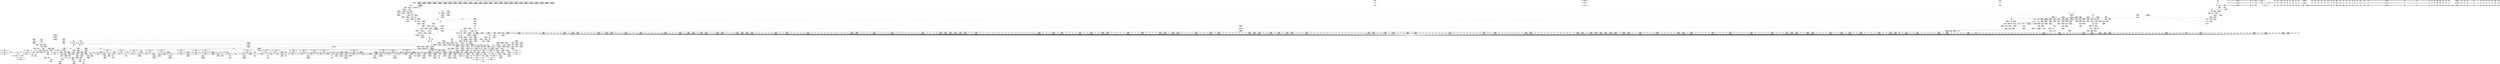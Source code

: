 digraph {
	CE0x562eef0 [shape=record,shape=Mrecord,label="{CE0x562eef0|__aa_current_profile:_call3|security/apparmor/include/context.h,138|*SummSink*}"]
	CE0x5651170 [shape=record,shape=Mrecord,label="{CE0x5651170|%struct.aa_profile*_null|*Constant*}"]
	CE0x55c6940 [shape=record,shape=Mrecord,label="{CE0x55c6940|apparmor_path_chown:_call7|security/apparmor/lsm.c,364|*SummSource*}"]
	CE0x55e6c90 [shape=record,shape=Mrecord,label="{CE0x55e6c90|80:_i64,_:_CRE_1328,1329_}"]
	CE0x55c9f30 [shape=record,shape=Mrecord,label="{CE0x55c9f30|mediated_filesystem:_bb|*SummSource*}"]
	CE0x55da1a0 [shape=record,shape=Mrecord,label="{CE0x55da1a0|80:_i64,_:_CRE_568,569_}"]
	CE0x55e7400 [shape=record,shape=Mrecord,label="{CE0x55e7400|80:_i64,_:_CRE_1335,1336_}"]
	CE0x5578500 [shape=record,shape=Mrecord,label="{CE0x5578500|apparmor_path_chown:_tmp14|security/apparmor/lsm.c,361|*SummSink*}"]
	CE0x558db20 [shape=record,shape=Mrecord,label="{CE0x558db20|common_perm:_cmp|security/apparmor/lsm.c,169|*SummSource*}"]
	CE0x55e36f0 [shape=record,shape=Mrecord,label="{CE0x55e36f0|80:_i64,_:_CRE_1259,1260_}"]
	CE0x557e0e0 [shape=record,shape=Mrecord,label="{CE0x557e0e0|i64_1|*Constant*}"]
	CE0x55b5f40 [shape=record,shape=Mrecord,label="{CE0x55b5f40|80:_i64,_:_CRE_488,496_|*MultipleSource*|security/apparmor/include/apparmor.h,117|*LoadInst*|security/apparmor/include/apparmor.h,117}"]
	CE0x55cd3f0 [shape=record,shape=Mrecord,label="{CE0x55cd3f0|__aa_current_profile:_tmp14|security/apparmor/include/context.h,138}"]
	CE0x55bd980 [shape=record,shape=Mrecord,label="{CE0x55bd980|apparmor_path_chown:_tmp8|security/apparmor/lsm.c,358|*SummSource*}"]
	CE0x55dba10 [shape=record,shape=Mrecord,label="{CE0x55dba10|80:_i64,_:_CRE_591,592_}"]
	CE0x55b57d0 [shape=record,shape=Mrecord,label="{CE0x55b57d0|80:_i64,_:_CRE_461,462_}"]
	CE0x55c93e0 [shape=record,shape=Mrecord,label="{CE0x55c93e0|apparmor_path_chown:_retval.0}"]
	CE0x55df7a0 [shape=record,shape=Mrecord,label="{CE0x55df7a0|80:_i64,_:_CRE_720,736_|*MultipleSource*|security/apparmor/include/apparmor.h,117|*LoadInst*|security/apparmor/include/apparmor.h,117}"]
	CE0x557f830 [shape=record,shape=Mrecord,label="{CE0x557f830|apparmor_path_chown:_dentry3|security/apparmor/lsm.c,358|*SummSource*}"]
	CE0x55e5fd0 [shape=record,shape=Mrecord,label="{CE0x55e5fd0|80:_i64,_:_CRE_1316,1317_}"]
	CE0x560a910 [shape=record,shape=Mrecord,label="{CE0x560a910|common_perm:_mode|security/apparmor/lsm.c,169|*SummSource*}"]
	CE0x55d24a0 [shape=record,shape=Mrecord,label="{CE0x55d24a0|i8*_getelementptr_inbounds_(_45_x_i8_,_45_x_i8_*_.str14,_i32_0,_i32_0)|*Constant*|*SummSink*}"]
	CE0x5595f10 [shape=record,shape=Mrecord,label="{CE0x5595f10|apparmor_path_chown:_tmp13|security/apparmor/lsm.c,361|*SummSource*}"]
	CE0x55d38f0 [shape=record,shape=Mrecord,label="{CE0x55d38f0|__aa_current_profile:_tmp19|security/apparmor/include/context.h,138|*SummSource*}"]
	CE0x55ea3d0 [shape=record,shape=Mrecord,label="{CE0x55ea3d0|80:_i64,_:_CRE_1536,1568_|*MultipleSource*|security/apparmor/include/apparmor.h,117|*LoadInst*|security/apparmor/include/apparmor.h,117}"]
	CE0x556f5f0 [shape=record,shape=Mrecord,label="{CE0x556f5f0|apparmor_path_chown:_return|*SummSource*}"]
	CE0x55d48c0 [shape=record,shape=Mrecord,label="{CE0x55d48c0|i64*_getelementptr_inbounds_(_11_x_i64_,_11_x_i64_*___llvm_gcov_ctr58,_i64_0,_i64_9)|*Constant*}"]
	CE0x56078b0 [shape=record,shape=Mrecord,label="{CE0x56078b0|_ret_%struct.aa_profile*_%call4,_!dbg_!15494|security/apparmor/include/context.h,138|*SummSource*}"]
	CE0x55b6a40 [shape=record,shape=Mrecord,label="{CE0x55b6a40|apparmor_path_chown:_i_uid|security/apparmor/lsm.c,357|*SummSource*}"]
	CE0x5656a50 [shape=record,shape=Mrecord,label="{CE0x5656a50|aa_cred_profile:_tmp20|security/apparmor/include/context.h,100|*SummSink*}"]
	CE0x55da4d0 [shape=record,shape=Mrecord,label="{CE0x55da4d0|80:_i64,_:_CRE_571,572_}"]
	CE0x5612960 [shape=record,shape=Mrecord,label="{CE0x5612960|get_current:_tmp|*SummSink*}"]
	CE0x563e310 [shape=record,shape=Mrecord,label="{CE0x563e310|aa_cred_profile:_tmp27|security/apparmor/include/context.h,100|*SummSink*}"]
	CE0x5639d30 [shape=record,shape=Mrecord,label="{CE0x5639d30|GLOBAL:_llvm.expect.i64|*Constant*}"]
	CE0x55ffdc0 [shape=record,shape=Mrecord,label="{CE0x55ffdc0|aa_path_perm:_op|Function::aa_path_perm&Arg::op::}"]
	CE0x565b5f0 [shape=record,shape=Mrecord,label="{CE0x565b5f0|aa_cred_profile:_tmp14|security/apparmor/include/context.h,100}"]
	CE0x55a78f0 [shape=record,shape=Mrecord,label="{CE0x55a78f0|80:_i64,_:_CRE_397,398_}"]
	CE0x55c0b60 [shape=record,shape=Mrecord,label="{CE0x55c0b60|80:_i64,_:_CRE_112,120_|*MultipleSource*|security/apparmor/include/apparmor.h,117|*LoadInst*|security/apparmor/include/apparmor.h,117}"]
	CE0x5630b70 [shape=record,shape=Mrecord,label="{CE0x5630b70|__aa_current_profile:_tmp21|security/apparmor/include/context.h,138|*SummSource*}"]
	CE0x55b78d0 [shape=record,shape=Mrecord,label="{CE0x55b78d0|apparmor_path_chown:_mode|security/apparmor/lsm.c,357|*SummSink*}"]
	CE0x55b6150 [shape=record,shape=Mrecord,label="{CE0x55b6150|apparmor_path_chown:_tmp10|security/apparmor/lsm.c,361}"]
	CE0x55e9e80 [shape=record,shape=Mrecord,label="{CE0x55e9e80|80:_i64,_:_CRE_1375,1376_}"]
	CE0x5643080 [shape=record,shape=Mrecord,label="{CE0x5643080|aa_cred_profile:_profile11|security/apparmor/include/context.h,101|*SummSink*}"]
	CE0x55e1820 [shape=record,shape=Mrecord,label="{CE0x55e1820|80:_i64,_:_CRE_1230,1231_}"]
	CE0x55d1f00 [shape=record,shape=Mrecord,label="{CE0x55d1f00|_call_void_lockdep_rcu_suspicious(i8*_getelementptr_inbounds_(_36_x_i8_,_36_x_i8_*_.str12,_i32_0,_i32_0),_i32_138,_i8*_getelementptr_inbounds_(_45_x_i8_,_45_x_i8_*_.str14,_i32_0,_i32_0))_#7,_!dbg_!15483|security/apparmor/include/context.h,138}"]
	CE0x55e24e0 [shape=record,shape=Mrecord,label="{CE0x55e24e0|80:_i64,_:_CRE_1242,1243_}"]
	CE0x55e5860 [shape=record,shape=Mrecord,label="{CE0x55e5860|80:_i64,_:_CRE_1309,1310_}"]
	CE0x5614bd0 [shape=record,shape=Mrecord,label="{CE0x5614bd0|i64*_getelementptr_inbounds_(_16_x_i64_,_16_x_i64_*___llvm_gcov_ctr46,_i64_0,_i64_0)|*Constant*|*SummSink*}"]
	CE0x55c1160 [shape=record,shape=Mrecord,label="{CE0x55c1160|80:_i64,_:_CRE_132,136_|*MultipleSource*|security/apparmor/include/apparmor.h,117|*LoadInst*|security/apparmor/include/apparmor.h,117}"]
	CE0x5599ba0 [shape=record,shape=Mrecord,label="{CE0x5599ba0|apparmor_path_chown:_tmp14|security/apparmor/lsm.c,361}"]
	CE0x5657220 [shape=record,shape=Mrecord,label="{CE0x5657220|aa_cred_profile:_tmp21|security/apparmor/include/context.h,100|*SummSink*}"]
	CE0x55cb690 [shape=record,shape=Mrecord,label="{CE0x55cb690|mediated_filesystem:_tmp4|*LoadInst*|security/apparmor/include/apparmor.h,117}"]
	CE0x55c96b0 [shape=record,shape=Mrecord,label="{CE0x55c96b0|apparmor_path_chown:_retval.0|*SummSink*}"]
	CE0x5596400 [shape=record,shape=Mrecord,label="{CE0x5596400|mediated_filesystem:_tmp1}"]
	CE0x561d100 [shape=record,shape=Mrecord,label="{CE0x561d100|__aa_current_profile:_tmp8|security/apparmor/include/context.h,138|*SummSink*}"]
	CE0x561cbb0 [shape=record,shape=Mrecord,label="{CE0x561cbb0|__aa_current_profile:_tmp13|security/apparmor/include/context.h,138|*SummSource*}"]
	CE0x55e25f0 [shape=record,shape=Mrecord,label="{CE0x55e25f0|80:_i64,_:_CRE_1243,1244_}"]
	CE0x560a080 [shape=record,shape=Mrecord,label="{CE0x560a080|i64*_getelementptr_inbounds_(_16_x_i64_,_16_x_i64_*___llvm_gcov_ctr46,_i64_0,_i64_1)|*Constant*|*SummSink*}"]
	CE0x55f4f70 [shape=record,shape=Mrecord,label="{CE0x55f4f70|common_perm:_tmp|*SummSource*}"]
	CE0x55d1430 [shape=record,shape=Mrecord,label="{CE0x55d1430|__aa_current_profile:_tmp16|security/apparmor/include/context.h,138|*SummSink*}"]
	CE0x5597de0 [shape=record,shape=Mrecord,label="{CE0x5597de0|get_current:_tmp2}"]
	CE0x5604310 [shape=record,shape=Mrecord,label="{CE0x5604310|i64_5|*Constant*}"]
	CE0x55e43b0 [shape=record,shape=Mrecord,label="{CE0x55e43b0|80:_i64,_:_CRE_1271,1272_}"]
	CE0x55fa1a0 [shape=record,shape=Mrecord,label="{CE0x55fa1a0|aa_cred_profile:_tmp9|security/apparmor/include/context.h,100|*SummSink*}"]
	CE0x55d6fc0 [shape=record,shape=Mrecord,label="{CE0x55d6fc0|__aa_current_profile:_bb|*SummSource*}"]
	CE0x55f1550 [shape=record,shape=Mrecord,label="{CE0x55f1550|80:_i64,_:_CRE_1792,1800_|*MultipleSource*|security/apparmor/include/apparmor.h,117|*LoadInst*|security/apparmor/include/apparmor.h,117}"]
	CE0x55b2980 [shape=record,shape=Mrecord,label="{CE0x55b2980|i32_4|*Constant*|*SummSource*}"]
	CE0x55df1d0 [shape=record,shape=Mrecord,label="{CE0x55df1d0|80:_i64,_:_CRE_696,704_|*MultipleSource*|security/apparmor/include/apparmor.h,117|*LoadInst*|security/apparmor/include/apparmor.h,117}"]
	CE0x55f9ad0 [shape=record,shape=Mrecord,label="{CE0x55f9ad0|aa_cred_profile:_tmp8|security/apparmor/include/context.h,100|*SummSource*}"]
	CE0x55dbe50 [shape=record,shape=Mrecord,label="{CE0x55dbe50|80:_i64,_:_CRE_595,596_}"]
	CE0x55b5c10 [shape=record,shape=Mrecord,label="{CE0x55b5c10|80:_i64,_:_CRE_472,480_|*MultipleSource*|security/apparmor/include/apparmor.h,117|*LoadInst*|security/apparmor/include/apparmor.h,117}"]
	CE0x565c0d0 [shape=record,shape=Mrecord,label="{CE0x565c0d0|aa_cred_profile:_tmp16|security/apparmor/include/context.h,100}"]
	CE0x55da6f0 [shape=record,shape=Mrecord,label="{CE0x55da6f0|80:_i64,_:_CRE_573,574_}"]
	CE0x55b56c0 [shape=record,shape=Mrecord,label="{CE0x55b56c0|80:_i64,_:_CRE_460,461_}"]
	CE0x55c1d00 [shape=record,shape=Mrecord,label="{CE0x55c1d00|80:_i64,_:_CRE_184,188_|*MultipleSource*|security/apparmor/include/apparmor.h,117|*LoadInst*|security/apparmor/include/apparmor.h,117}"]
	CE0x55e0c70 [shape=record,shape=Mrecord,label="{CE0x55e0c70|80:_i64,_:_CRE_1219,1220_}"]
	CE0x55edc60 [shape=record,shape=Mrecord,label="{CE0x55edc60|80:_i64,_:_CRE_1655,1656_}"]
	CE0x55e1600 [shape=record,shape=Mrecord,label="{CE0x55e1600|80:_i64,_:_CRE_1228,1229_}"]
	CE0x55e70d0 [shape=record,shape=Mrecord,label="{CE0x55e70d0|80:_i64,_:_CRE_1332,1333_}"]
	CE0x55e7d90 [shape=record,shape=Mrecord,label="{CE0x55e7d90|80:_i64,_:_CRE_1344,1345_}"]
	CE0x55d0c60 [shape=record,shape=Mrecord,label="{CE0x55d0c60|__aa_current_profile:_tmp15|security/apparmor/include/context.h,138|*SummSink*}"]
	CE0x55df3c0 [shape=record,shape=Mrecord,label="{CE0x55df3c0|80:_i64,_:_CRE_704,708_|*MultipleSource*|security/apparmor/include/apparmor.h,117|*LoadInst*|security/apparmor/include/apparmor.h,117}"]
	CE0x55ccc70 [shape=record,shape=Mrecord,label="{CE0x55ccc70|_ret_i32_%retval.0,_!dbg_!15488|security/apparmor/lsm.c,365|*SummSink*}"]
	CE0x55ca0f0 [shape=record,shape=Mrecord,label="{CE0x55ca0f0|mediated_filesystem:_bb|*SummSink*}"]
	CE0x557e070 [shape=record,shape=Mrecord,label="{CE0x557e070|COLLAPSED:_GCMRE___llvm_gcov_ctr84_internal_global_6_x_i64_zeroinitializer:_elem_0:default:}"]
	CE0x56303e0 [shape=record,shape=Mrecord,label="{CE0x56303e0|__aa_current_profile:_cred|security/apparmor/include/context.h,138|*SummSource*}"]
	CE0x55e9b50 [shape=record,shape=Mrecord,label="{CE0x55e9b50|80:_i64,_:_CRE_1372,1373_}"]
	CE0x5576880 [shape=record,shape=Mrecord,label="{CE0x5576880|apparmor_path_chown:_tmp|*SummSink*}"]
	CE0x55bf940 [shape=record,shape=Mrecord,label="{CE0x55bf940|80:_i64,_:_CRE_24,32_|*MultipleSource*|security/apparmor/include/apparmor.h,117|*LoadInst*|security/apparmor/include/apparmor.h,117}"]
	CE0x5595980 [shape=record,shape=Mrecord,label="{CE0x5595980|apparmor_path_chown:_tmp2|*LoadInst*|security/apparmor/lsm.c,357|*SummSource*}"]
	CE0x55e0340 [shape=record,shape=Mrecord,label="{CE0x55e0340|80:_i64,_:_CRE_1210,1211_}"]
	CE0x557d350 [shape=record,shape=Mrecord,label="{CE0x557d350|i32_0|*Constant*|*SummSink*}"]
	CE0x55a9160 [shape=record,shape=Mrecord,label="{CE0x55a9160|80:_i64,_:_CRE_420,421_}"]
	CE0x55ed4f0 [shape=record,shape=Mrecord,label="{CE0x55ed4f0|80:_i64,_:_CRE_1648,1649_}"]
	CE0x55bea30 [shape=record,shape=Mrecord,label="{CE0x55bea30|mediated_filesystem:_s_flags|security/apparmor/include/apparmor.h,117}"]
	CE0x55cec70 [shape=record,shape=Mrecord,label="{CE0x55cec70|GLOBAL:_lockdep_rcu_suspicious|*Constant*}"]
	CE0x55e72f0 [shape=record,shape=Mrecord,label="{CE0x55e72f0|80:_i64,_:_CRE_1334,1335_}"]
	CE0x560af90 [shape=record,shape=Mrecord,label="{CE0x560af90|_ret_%struct.aa_profile*_%call4,_!dbg_!15494|security/apparmor/include/context.h,138}"]
	CE0x55cf550 [shape=record,shape=Mrecord,label="{CE0x55cf550|i8*_getelementptr_inbounds_(_36_x_i8_,_36_x_i8_*_.str12,_i32_0,_i32_0)|*Constant*}"]
	CE0x55e14f0 [shape=record,shape=Mrecord,label="{CE0x55e14f0|80:_i64,_:_CRE_1227,1228_}"]
	CE0x5589ee0 [shape=record,shape=Mrecord,label="{CE0x5589ee0|i32_0|*Constant*}"]
	CE0x55b4250 [shape=record,shape=Mrecord,label="{CE0x55b4250|apparmor_path_chown:_tmp6|*LoadInst*|security/apparmor/lsm.c,358|*SummSink*}"]
	CE0x5653f20 [shape=record,shape=Mrecord,label="{CE0x5653f20|i64*_getelementptr_inbounds_(_16_x_i64_,_16_x_i64_*___llvm_gcov_ctr46,_i64_0,_i64_7)|*Constant*|*SummSource*}"]
	CE0x55fba20 [shape=record,shape=Mrecord,label="{CE0x55fba20|aa_cred_profile:_lnot2|security/apparmor/include/context.h,100}"]
	CE0x55f1d10 [shape=record,shape=Mrecord,label="{CE0x55f1d10|80:_i64,_:_CRE_1824,1828_|*MultipleSource*|security/apparmor/include/apparmor.h,117|*LoadInst*|security/apparmor/include/apparmor.h,117}"]
	CE0x564e680 [shape=record,shape=Mrecord,label="{CE0x564e680|aa_cred_profile:_if.end}"]
	CE0x55bbe60 [shape=record,shape=Mrecord,label="{CE0x55bbe60|GLOBAL:___llvm_gcov_ctr84|Global_var:__llvm_gcov_ctr84}"]
	CE0x55e5ec0 [shape=record,shape=Mrecord,label="{CE0x55e5ec0|80:_i64,_:_CRE_1315,1316_}"]
	CE0x55a8e30 [shape=record,shape=Mrecord,label="{CE0x55a8e30|80:_i64,_:_CRE_417,418_}"]
	CE0x55ebb70 [shape=record,shape=Mrecord,label="{CE0x55ebb70|80:_i64,_:_CRE_1624,1625_}"]
	CE0x55e8e90 [shape=record,shape=Mrecord,label="{CE0x55e8e90|80:_i64,_:_CRE_1360,1361_}"]
	CE0x55d2700 [shape=record,shape=Mrecord,label="{CE0x55d2700|__aa_current_profile:_tmp17|security/apparmor/include/context.h,138|*SummSource*}"]
	CE0x55bad10 [shape=record,shape=Mrecord,label="{CE0x55bad10|mediated_filesystem:_entry}"]
	CE0x5608570 [shape=record,shape=Mrecord,label="{CE0x5608570|GLOBAL:___aa_current_profile|*Constant*}"]
	CE0x55d3140 [shape=record,shape=Mrecord,label="{CE0x55d3140|i64*_getelementptr_inbounds_(_11_x_i64_,_11_x_i64_*___llvm_gcov_ctr58,_i64_0,_i64_10)|*Constant*}"]
	CE0x55e6eb0 [shape=record,shape=Mrecord,label="{CE0x55e6eb0|80:_i64,_:_CRE_1330,1331_}"]
	CE0x56117a0 [shape=record,shape=Mrecord,label="{CE0x56117a0|aa_cred_profile:_do.body5|*SummSink*}"]
	CE0x55dc4b0 [shape=record,shape=Mrecord,label="{CE0x55dc4b0|80:_i64,_:_CRE_601,602_}"]
	CE0x56045f0 [shape=record,shape=Mrecord,label="{CE0x56045f0|i64_5|*Constant*|*SummSink*}"]
	CE0x55ebc80 [shape=record,shape=Mrecord,label="{CE0x55ebc80|80:_i64,_:_CRE_1625,1626_}"]
	CE0x557ac10 [shape=record,shape=Mrecord,label="{CE0x557ac10|i64_2|*Constant*}"]
	CE0x5600720 [shape=record,shape=Mrecord,label="{CE0x5600720|aa_path_perm:_path|Function::aa_path_perm&Arg::path::}"]
	CE0x55c9ab0 [shape=record,shape=Mrecord,label="{CE0x55c9ab0|i64*_getelementptr_inbounds_(_6_x_i64_,_6_x_i64_*___llvm_gcov_ctr84,_i64_0,_i64_5)|*Constant*|*SummSource*}"]
	CE0x55e5180 [shape=record,shape=Mrecord,label="{CE0x55e5180|80:_i64,_:_CRE_1304,1305_}"]
	CE0x5657d60 [shape=record,shape=Mrecord,label="{CE0x5657d60|i32_100|*Constant*}"]
	CE0x563afe0 [shape=record,shape=Mrecord,label="{CE0x563afe0|get_current:_tmp}"]
	CE0x55d28e0 [shape=record,shape=Mrecord,label="{CE0x55d28e0|i64*_getelementptr_inbounds_(_11_x_i64_,_11_x_i64_*___llvm_gcov_ctr58,_i64_0,_i64_10)|*Constant*|*SummSink*}"]
	CE0x5598740 [shape=record,shape=Mrecord,label="{CE0x5598740|aa_cred_profile:_security|security/apparmor/include/context.h,99}"]
	CE0x55fa700 [shape=record,shape=Mrecord,label="{CE0x55fa700|aa_cred_profile:_tmp2|*SummSource*}"]
	CE0x55b2a20 [shape=record,shape=Mrecord,label="{CE0x55b2a20|i32_4|*Constant*|*SummSink*}"]
	CE0x55a7620 [shape=record,shape=Mrecord,label="{CE0x55a7620|80:_i64,_:_CRE_394,395_}"]
	CE0x55bd140 [shape=record,shape=Mrecord,label="{CE0x55bd140|apparmor_path_chown:_i_mode|security/apparmor/lsm.c,358|*SummSource*}"]
	CE0x5632090 [shape=record,shape=Mrecord,label="{CE0x5632090|aa_cred_profile:_cred|Function::aa_cred_profile&Arg::cred::|*SummSource*}"]
	CE0x5614a20 [shape=record,shape=Mrecord,label="{CE0x5614a20|aa_cred_profile:_do.body6|*SummSource*}"]
	CE0x55fae80 [shape=record,shape=Mrecord,label="{CE0x55fae80|i1_true|*Constant*}"]
	CE0x55f8710 [shape=record,shape=Mrecord,label="{CE0x55f8710|get_current:_tmp1}"]
	CE0x5613210 [shape=record,shape=Mrecord,label="{CE0x5613210|__aa_current_profile:_tmp9|security/apparmor/include/context.h,138}"]
	CE0x5605710 [shape=record,shape=Mrecord,label="{CE0x5605710|i1_true|*Constant*|*SummSink*}"]
	CE0x55ce580 [shape=record,shape=Mrecord,label="{CE0x55ce580|i64*_getelementptr_inbounds_(_11_x_i64_,_11_x_i64_*___llvm_gcov_ctr58,_i64_0,_i64_8)|*Constant*|*SummSource*}"]
	CE0x55ca320 [shape=record,shape=Mrecord,label="{CE0x55ca320|mediated_filesystem:_tmp3}"]
	CE0x55c5350 [shape=record,shape=Mrecord,label="{CE0x55c5350|common_perm:_call1|security/apparmor/lsm.c,170|*SummSource*}"]
	CE0x55dc6d0 [shape=record,shape=Mrecord,label="{CE0x55dc6d0|80:_i64,_:_CRE_603,604_}"]
	CE0x5617830 [shape=record,shape=Mrecord,label="{CE0x5617830|i64*_getelementptr_inbounds_(_11_x_i64_,_11_x_i64_*___llvm_gcov_ctr58,_i64_0,_i64_0)|*Constant*|*SummSink*}"]
	CE0x55c6e90 [shape=record,shape=Mrecord,label="{CE0x55c6e90|GLOBAL:_common_perm|*Constant*}"]
	CE0x55b6e60 [shape=record,shape=Mrecord,label="{CE0x55b6e60|apparmor_path_chown:_tmp4|security/apparmor/lsm.c,357}"]
	CE0x5615140 [shape=record,shape=Mrecord,label="{CE0x5615140|i64*_getelementptr_inbounds_(_11_x_i64_,_11_x_i64_*___llvm_gcov_ctr58,_i64_0,_i64_0)|*Constant*|*SummSource*}"]
	CE0x55d99b0 [shape=record,shape=Mrecord,label="{CE0x55d99b0|80:_i64,_:_CRE_561,562_}"]
	CE0x55ca930 [shape=record,shape=Mrecord,label="{CE0x55ca930|_call_void_mcount()_#2|*SummSink*}"]
	CE0x55e2c50 [shape=record,shape=Mrecord,label="{CE0x55e2c50|80:_i64,_:_CRE_1249,1250_}"]
	CE0x55e9d70 [shape=record,shape=Mrecord,label="{CE0x55e9d70|80:_i64,_:_CRE_1374,1375_}"]
	CE0x5595b70 [shape=record,shape=Mrecord,label="{CE0x5595b70|GLOBAL:___llvm_gcov_ctr58|Global_var:__llvm_gcov_ctr58|*SummSink*}"]
	CE0x55ed2d0 [shape=record,shape=Mrecord,label="{CE0x55ed2d0|80:_i64,_:_CRE_1646,1647_}"]
	CE0x5615240 [shape=record,shape=Mrecord,label="{CE0x5615240|GLOBAL:_current_task|Global_var:current_task|*SummSource*}"]
	CE0x56081d0 [shape=record,shape=Mrecord,label="{CE0x56081d0|get_current:_tmp3|*SummSink*}"]
	CE0x55ba1b0 [shape=record,shape=Mrecord,label="{CE0x55ba1b0|common_perm:_bb|*SummSource*}"]
	CE0x558dab0 [shape=record,shape=Mrecord,label="{CE0x558dab0|common_perm:_cmp|security/apparmor/lsm.c,169}"]
	CE0x55dc5c0 [shape=record,shape=Mrecord,label="{CE0x55dc5c0|80:_i64,_:_CRE_602,603_}"]
	CE0x5612b80 [shape=record,shape=Mrecord,label="{CE0x5612b80|__aa_current_profile:_tmp}"]
	CE0x55c9510 [shape=record,shape=Mrecord,label="{CE0x55c9510|apparmor_path_chown:_retval.0|*SummSource*}"]
	CE0x55dc180 [shape=record,shape=Mrecord,label="{CE0x55dc180|80:_i64,_:_CRE_598,599_}"]
	CE0x5592e10 [shape=record,shape=Mrecord,label="{CE0x5592e10|apparmor_path_chown:_gid.coerce|Function::apparmor_path_chown&Arg::gid.coerce::}"]
	CE0x55c83f0 [shape=record,shape=Mrecord,label="{CE0x55c83f0|i32_512|*Constant*|*SummSource*}"]
	CE0x55b9780 [shape=record,shape=Mrecord,label="{CE0x55b9780|aa_cred_profile:_lor.end|*SummSink*}"]
	CE0x55bb000 [shape=record,shape=Mrecord,label="{CE0x55bb000|i64_2|*Constant*|*SummSink*}"]
	CE0x55e1f90 [shape=record,shape=Mrecord,label="{CE0x55e1f90|80:_i64,_:_CRE_1237,1238_}"]
	CE0x55c64b0 [shape=record,shape=Mrecord,label="{CE0x55c64b0|apparmor_path_chown:_tmp18|security/apparmor/lsm.c,364|*SummSource*}"]
	CE0x55a9380 [shape=record,shape=Mrecord,label="{CE0x55a9380|80:_i64,_:_CRE_422,423_}"]
	CE0x561e030 [shape=record,shape=Mrecord,label="{CE0x561e030|__aa_current_profile:_tobool1|security/apparmor/include/context.h,138}"]
	CE0x558dc00 [shape=record,shape=Mrecord,label="{CE0x558dc00|common_perm:_cmp|security/apparmor/lsm.c,169|*SummSink*}"]
	CE0x55bcb40 [shape=record,shape=Mrecord,label="{CE0x55bcb40|i64_0|*Constant*|*SummSink*}"]
	CE0x55a85b0 [shape=record,shape=Mrecord,label="{CE0x55a85b0|80:_i64,_:_CRE_409,410_}"]
	CE0x55d2da0 [shape=record,shape=Mrecord,label="{CE0x55d2da0|__aa_current_profile:_tmp18|security/apparmor/include/context.h,138|*SummSink*}"]
	CE0x563d000 [shape=record,shape=Mrecord,label="{CE0x563d000|aa_cred_profile:_tmp31|security/apparmor/include/context.h,100}"]
	CE0x564e560 [shape=record,shape=Mrecord,label="{CE0x564e560|44:_i32,_48:_i16,_128:_i8*,_:_SCMRE_36,40_|*MultipleSource*|Function::aa_cred_profile&Arg::cred::|security/apparmor/include/context.h,138|security/apparmor/include/context.h,99}"]
	CE0x55a84a0 [shape=record,shape=Mrecord,label="{CE0x55a84a0|80:_i64,_:_CRE_408,409_}"]
	CE0x55fdd40 [shape=record,shape=Mrecord,label="{CE0x55fdd40|i64*_getelementptr_inbounds_(_16_x_i64_,_16_x_i64_*___llvm_gcov_ctr46,_i64_0,_i64_10)|*Constant*|*SummSink*}"]
	CE0x55f5380 [shape=record,shape=Mrecord,label="{CE0x55f5380|aa_cred_profile:_do.end10|*SummSource*}"]
	CE0x55a96b0 [shape=record,shape=Mrecord,label="{CE0x55a96b0|80:_i64,_:_CRE_425,426_}"]
	CE0x55f1b20 [shape=record,shape=Mrecord,label="{CE0x55f1b20|80:_i64,_:_CRE_1816,1824_|*MultipleSource*|security/apparmor/include/apparmor.h,117|*LoadInst*|security/apparmor/include/apparmor.h,117}"]
	CE0x55c6fa0 [shape=record,shape=Mrecord,label="{CE0x55c6fa0|GLOBAL:_common_perm|*Constant*|*SummSource*}"]
	CE0x56513e0 [shape=record,shape=Mrecord,label="{CE0x56513e0|%struct.aa_profile*_null|*Constant*|*SummSource*}"]
	CE0x55dd5b0 [shape=record,shape=Mrecord,label="{CE0x55dd5b0|80:_i64,_:_CRE_617,618_}"]
	CE0x55eb790 [shape=record,shape=Mrecord,label="{CE0x55eb790|80:_i64,_:_CRE_1620,1621_}"]
	CE0x55ff4e0 [shape=record,shape=Mrecord,label="{CE0x55ff4e0|aa_cred_profile:_tmp25|security/apparmor/include/context.h,100|*SummSource*}"]
	CE0x5599c60 [shape=record,shape=Mrecord,label="{CE0x5599c60|apparmor_path_chown:_tmp14|security/apparmor/lsm.c,361|*SummSource*}"]
	CE0x5601890 [shape=record,shape=Mrecord,label="{CE0x5601890|aa_path_perm:_cond|Function::aa_path_perm&Arg::cond::|*SummSink*}"]
	CE0x5613920 [shape=record,shape=Mrecord,label="{CE0x5613920|__aa_current_profile:_tmp10|security/apparmor/include/context.h,138|*SummSource*}"]
	CE0x563f370 [shape=record,shape=Mrecord,label="{CE0x563f370|aa_cred_profile:_tmp29|security/apparmor/include/context.h,100}"]
	CE0x5595be0 [shape=record,shape=Mrecord,label="{CE0x5595be0|i64_2|*Constant*}"]
	CE0x55eb6e0 [shape=record,shape=Mrecord,label="{CE0x55eb6e0|80:_i64,_:_CRE_1619,1620_}"]
	CE0x556ef30 [shape=record,shape=Mrecord,label="{CE0x556ef30|apparmor_path_chown:_entry|*SummSink*}"]
	CE0x5596ee0 [shape=record,shape=Mrecord,label="{CE0x5596ee0|_call_void_mcount()_#2|*SummSource*}"]
	CE0x55eabc0 [shape=record,shape=Mrecord,label="{CE0x55eabc0|80:_i64,_:_CRE_1596,1600_|*MultipleSource*|security/apparmor/include/apparmor.h,117|*LoadInst*|security/apparmor/include/apparmor.h,117}"]
	CE0x563d8a0 [shape=record,shape=Mrecord,label="{CE0x563d8a0|i64*_getelementptr_inbounds_(_16_x_i64_,_16_x_i64_*___llvm_gcov_ctr46,_i64_0,_i64_15)|*Constant*|*SummSource*}"]
	CE0x55967a0 [shape=record,shape=Mrecord,label="{CE0x55967a0|0:_i16,_4:_i32,_8:_i16,_40:_%struct.super_block*,_72:_i32,_:_SCMRE_0,4_|*MultipleSource*|security/apparmor/lsm.c, 357|security/apparmor/lsm.c,357}"]
	CE0x55c9220 [shape=record,shape=Mrecord,label="{CE0x55c9220|_ret_i32_%error.0,_!dbg_!15483|security/apparmor/lsm.c,172|*SummSink*}"]
	CE0x55b5060 [shape=record,shape=Mrecord,label="{CE0x55b5060|80:_i64,_:_CRE_454,455_}"]
	CE0x55dbb20 [shape=record,shape=Mrecord,label="{CE0x55dbb20|80:_i64,_:_CRE_592,593_}"]
	CE0x55ba110 [shape=record,shape=Mrecord,label="{CE0x55ba110|common_perm:_bb}"]
	CE0x55a7430 [shape=record,shape=Mrecord,label="{CE0x55a7430|80:_i64,_:_CRE_393,394_}"]
	CE0x55ed600 [shape=record,shape=Mrecord,label="{CE0x55ed600|80:_i64,_:_CRE_1649,1650_}"]
	CE0x5e80e60 [shape=record,shape=Mrecord,label="{CE0x5e80e60|i64_1|*Constant*|*SummSource*}"]
	CE0x5582810 [shape=record,shape=Mrecord,label="{CE0x5582810|0:_i16,_4:_i32,_8:_i16,_40:_%struct.super_block*,_72:_i32,_:_SCMRE_4,6_|*MultipleSource*|security/apparmor/lsm.c, 357|security/apparmor/lsm.c,357}"]
	CE0x55e8500 [shape=record,shape=Mrecord,label="{CE0x55e8500|80:_i64,_:_CRE_1351,1352_}"]
	CE0x563a1d0 [shape=record,shape=Mrecord,label="{CE0x563a1d0|aa_cred_profile:_expval|security/apparmor/include/context.h,100}"]
	CE0x5571fe0 [shape=record,shape=Mrecord,label="{CE0x5571fe0|apparmor_path_chown:_bb|*SummSource*}"]
	CE0x55c4db0 [shape=record,shape=Mrecord,label="{CE0x55c4db0|common_perm:_tmp8|security/apparmor/lsm.c,170}"]
	CE0x560c500 [shape=record,shape=Mrecord,label="{CE0x560c500|common_perm:_tmp9|security/apparmor/lsm.c,172}"]
	CE0x561e6c0 [shape=record,shape=Mrecord,label="{CE0x561e6c0|aa_cred_profile:_tmp5|security/apparmor/include/context.h,99|*SummSink*}"]
	CE0x5604470 [shape=record,shape=Mrecord,label="{CE0x5604470|i64_5|*Constant*|*SummSource*}"]
	CE0x55bb700 [shape=record,shape=Mrecord,label="{CE0x55bb700|common_perm:_tmp2|security/apparmor/lsm.c,169}"]
	CE0x55b4770 [shape=record,shape=Mrecord,label="{CE0x55b4770|apparmor_path_chown:_d_inode4|security/apparmor/lsm.c,358|*SummSource*}"]
	CE0x55de270 [shape=record,shape=Mrecord,label="{CE0x55de270|80:_i64,_:_CRE_629,630_}"]
	CE0x5600bc0 [shape=record,shape=Mrecord,label="{CE0x5600bc0|aa_path_perm:_flags|Function::aa_path_perm&Arg::flags::}"]
	CE0x5654da0 [shape=record,shape=Mrecord,label="{CE0x5654da0|aa_cred_profile:_tmp19|security/apparmor/include/context.h,100|*SummSource*}"]
	CE0x5578270 [shape=record,shape=Mrecord,label="{CE0x5578270|apparmor_path_chown:_if.then|*SummSink*}"]
	CE0x55d2690 [shape=record,shape=Mrecord,label="{CE0x55d2690|__aa_current_profile:_tmp17|security/apparmor/include/context.h,138}"]
	CE0x55f05d0 [shape=record,shape=Mrecord,label="{CE0x55f05d0|80:_i64,_:_CRE_1720,1728_|*MultipleSource*|security/apparmor/include/apparmor.h,117|*LoadInst*|security/apparmor/include/apparmor.h,117}"]
	CE0x55bbd50 [shape=record,shape=Mrecord,label="{CE0x55bbd50|i64_0|*Constant*}"]
	CE0x5614d80 [shape=record,shape=Mrecord,label="{CE0x5614d80|aa_cred_profile:_if.then|*SummSink*}"]
	CE0x565c250 [shape=record,shape=Mrecord,label="{CE0x565c250|aa_cred_profile:_tmp16|security/apparmor/include/context.h,100|*SummSource*}"]
	CE0x55fd490 [shape=record,shape=Mrecord,label="{CE0x55fd490|i64_12|*Constant*}"]
	CE0x55bad80 [shape=record,shape=Mrecord,label="{CE0x55bad80|GLOBAL:_mediated_filesystem|*Constant*|*SummSource*}"]
	CE0x55e6410 [shape=record,shape=Mrecord,label="{CE0x55e6410|80:_i64,_:_CRE_1320,1321_}"]
	CE0x55cbaa0 [shape=record,shape=Mrecord,label="{CE0x55cbaa0|i32_10|*Constant*|*SummSource*}"]
	CE0x55e4f60 [shape=record,shape=Mrecord,label="{CE0x55e4f60|80:_i64,_:_CRE_1296,1300_|*MultipleSource*|security/apparmor/include/apparmor.h,117|*LoadInst*|security/apparmor/include/apparmor.h,117}"]
	CE0x5601d40 [shape=record,shape=Mrecord,label="{CE0x5601d40|_ret_i32_%call17,_!dbg_!15526|security/apparmor/file.c,307|*SummSink*}"]
	CE0x55d6170 [shape=record,shape=Mrecord,label="{CE0x55d6170|80:_i64,_:_CRE_447,448_}"]
	CE0x56118d0 [shape=record,shape=Mrecord,label="{CE0x56118d0|aa_cred_profile:_do.end10}"]
	CE0x5593040 [shape=record,shape=Mrecord,label="{CE0x5593040|apparmor_path_chown:_cond|security/apparmor/lsm.c, 357|*SummSink*}"]
	CE0x55c4660 [shape=record,shape=Mrecord,label="{CE0x55c4660|common_perm:_tmp7|security/apparmor/lsm.c,170|*SummSource*}"]
	CE0x55bdbf0 [shape=record,shape=Mrecord,label="{CE0x55bdbf0|apparmor_path_chown:_call|security/apparmor/lsm.c,361|*SummSink*}"]
	CE0x564d480 [shape=record,shape=Mrecord,label="{CE0x564d480|44:_i32,_48:_i16,_128:_i8*,_:_SCMRE_44,48_|*MultipleSource*|Function::aa_cred_profile&Arg::cred::|security/apparmor/include/context.h,138|security/apparmor/include/context.h,99}"]
	CE0x5617260 [shape=record,shape=Mrecord,label="{CE0x5617260|aa_cred_profile:_tmp11|security/apparmor/include/context.h,100|*SummSink*}"]
	CE0x55bf710 [shape=record,shape=Mrecord,label="{CE0x55bf710|80:_i64,_:_CRE_20,21_|*MultipleSource*|security/apparmor/include/apparmor.h,117|*LoadInst*|security/apparmor/include/apparmor.h,117}"]
	CE0x55c26b0 [shape=record,shape=Mrecord,label="{CE0x55c26b0|80:_i64,_:_CRE_224,240_|*MultipleSource*|security/apparmor/include/apparmor.h,117|*LoadInst*|security/apparmor/include/apparmor.h,117}"]
	CE0x55a4730 [shape=record,shape=Mrecord,label="{CE0x55a4730|0:_%struct.aa_profile*,_:_CMRE_0,8_|*MultipleSource*|security/apparmor/include/context.h,99|*LoadInst*|security/apparmor/include/context.h,99|security/apparmor/include/context.h,100}"]
	CE0x56095f0 [shape=record,shape=Mrecord,label="{CE0x56095f0|GLOBAL:___aa_current_profile|*Constant*|*SummSink*}"]
	CE0x5610a10 [shape=record,shape=Mrecord,label="{CE0x5610a10|__aa_current_profile:_call|security/apparmor/include/context.h,138|*SummSink*}"]
	CE0x55f3ec0 [shape=record,shape=Mrecord,label="{CE0x55f3ec0|80:_i64,_:_CRE_2112,2120_|*MultipleSource*|security/apparmor/include/apparmor.h,117|*LoadInst*|security/apparmor/include/apparmor.h,117}"]
	CE0x561e5f0 [shape=record,shape=Mrecord,label="{CE0x561e5f0|aa_cred_profile:_tmp5|security/apparmor/include/context.h,99|*SummSource*}"]
	CE0x5642ec0 [shape=record,shape=Mrecord,label="{CE0x5642ec0|aa_cred_profile:_profile11|security/apparmor/include/context.h,101|*SummSource*}"]
	CE0x55fd810 [shape=record,shape=Mrecord,label="{CE0x55fd810|i64*_getelementptr_inbounds_(_16_x_i64_,_16_x_i64_*___llvm_gcov_ctr46,_i64_0,_i64_9)|*Constant*}"]
	CE0x55c9940 [shape=record,shape=Mrecord,label="{CE0x55c9940|i64*_getelementptr_inbounds_(_6_x_i64_,_6_x_i64_*___llvm_gcov_ctr84,_i64_0,_i64_5)|*Constant*}"]
	CE0x5594f20 [shape=record,shape=Mrecord,label="{CE0x5594f20|apparmor_path_chown:_gid.coerce|Function::apparmor_path_chown&Arg::gid.coerce::|*SummSource*}"]
	CE0x556e600 [shape=record,shape=Mrecord,label="{CE0x556e600|i32_2|*Constant*}"]
	CE0x5612bf0 [shape=record,shape=Mrecord,label="{CE0x5612bf0|COLLAPSED:_GCMRE___llvm_gcov_ctr58_internal_global_11_x_i64_zeroinitializer:_elem_0:default:}"]
	CE0x5650040 [shape=record,shape=Mrecord,label="{CE0x5650040|44:_i32,_48:_i16,_128:_i8*,_:_SCMRE_48,52_|*MultipleSource*|Function::aa_cred_profile&Arg::cred::|security/apparmor/include/context.h,138|security/apparmor/include/context.h,99}"]
	CE0x5619d10 [shape=record,shape=Mrecord,label="{CE0x5619d10|__aa_current_profile:_do.body|*SummSink*}"]
	CE0x564e950 [shape=record,shape=Mrecord,label="{CE0x564e950|aa_cred_profile:_do.body|*SummSink*}"]
	CE0x5618510 [shape=record,shape=Mrecord,label="{CE0x5618510|44:_i32,_48:_i16,_128:_i8*,_:_SCMRE_136,144_|*MultipleSource*|Function::aa_cred_profile&Arg::cred::|security/apparmor/include/context.h,138|security/apparmor/include/context.h,99}"]
	CE0x55ecd80 [shape=record,shape=Mrecord,label="{CE0x55ecd80|80:_i64,_:_CRE_1641,1642_}"]
	CE0x55a95a0 [shape=record,shape=Mrecord,label="{CE0x55a95a0|80:_i64,_:_CRE_424,425_}"]
	CE0x56097b0 [shape=record,shape=Mrecord,label="{CE0x56097b0|__aa_current_profile:_entry|*SummSource*}"]
	CE0x5591940 [shape=record,shape=Mrecord,label="{CE0x5591940|apparmor_path_chown:_dentry|security/apparmor/lsm.c,357|*SummSink*}"]
	CE0x5610970 [shape=record,shape=Mrecord,label="{CE0x5610970|__aa_current_profile:_call|security/apparmor/include/context.h,138|*SummSource*}"]
	CE0x55f54c0 [shape=record,shape=Mrecord,label="{CE0x55f54c0|aa_cred_profile:_do.end10|*SummSink*}"]
	CE0x55983a0 [shape=record,shape=Mrecord,label="{CE0x55983a0|i32_22|*Constant*|*SummSink*}"]
	CE0x55d5070 [shape=record,shape=Mrecord,label="{CE0x55d5070|80:_i64,_:_CRE_431,432_}"]
	CE0x55c5e40 [shape=record,shape=Mrecord,label="{CE0x55c5e40|apparmor_path_chown:_tmp17|security/apparmor/lsm.c,364|*SummSink*}"]
	CE0x55e71e0 [shape=record,shape=Mrecord,label="{CE0x55e71e0|80:_i64,_:_CRE_1333,1334_}"]
	CE0x556fd80 [shape=record,shape=Mrecord,label="{CE0x556fd80|apparmor_path_chown:_uid|security/apparmor/lsm.c, 355}"]
	CE0x55ba270 [shape=record,shape=Mrecord,label="{CE0x55ba270|common_perm:_bb|*SummSink*}"]
	CE0x55b8bd0 [shape=record,shape=Mrecord,label="{CE0x55b8bd0|apparmor_path_chown:_d_inode6|security/apparmor/lsm.c,361|*SummSource*}"]
	CE0x55dbd40 [shape=record,shape=Mrecord,label="{CE0x55dbd40|80:_i64,_:_CRE_594,595_}"]
	CE0x55ddb00 [shape=record,shape=Mrecord,label="{CE0x55ddb00|80:_i64,_:_CRE_622,623_}"]
	CE0x56170e0 [shape=record,shape=Mrecord,label="{CE0x56170e0|aa_cred_profile:_tmp11|security/apparmor/include/context.h,100|*SummSource*}"]
	CE0x5614420 [shape=record,shape=Mrecord,label="{CE0x5614420|aa_cred_profile:_tmp|*SummSource*}"]
	CE0x55e80c0 [shape=record,shape=Mrecord,label="{CE0x55e80c0|80:_i64,_:_CRE_1347,1348_}"]
	CE0x55d55c0 [shape=record,shape=Mrecord,label="{CE0x55d55c0|80:_i64,_:_CRE_436,437_}"]
	CE0x5581bb0 [shape=record,shape=Mrecord,label="{CE0x5581bb0|_call_void_mcount()_#2|*SummSource*}"]
	CE0x55b3430 [shape=record,shape=Mrecord,label="{CE0x55b3430|apparmor_path_chown:_tmp16|security/apparmor/lsm.c,362}"]
	CE0x55e8d80 [shape=record,shape=Mrecord,label="{CE0x55e8d80|80:_i64,_:_CRE_1359,1360_}"]
	CE0x55ec940 [shape=record,shape=Mrecord,label="{CE0x55ec940|80:_i64,_:_CRE_1637,1638_}"]
	CE0x55dde30 [shape=record,shape=Mrecord,label="{CE0x55dde30|80:_i64,_:_CRE_625,626_}"]
	CE0x55b3130 [shape=record,shape=Mrecord,label="{CE0x55b3130|apparmor_path_chown:_tmp16|security/apparmor/lsm.c,362|*SummSink*}"]
	CE0x55788b0 [shape=record,shape=Mrecord,label="{CE0x55788b0|apparmor_path_chown:_coerce.dive}"]
	CE0x5655640 [shape=record,shape=Mrecord,label="{CE0x5655640|aa_cred_profile:_bb|*SummSource*}"]
	CE0x5592890 [shape=record,shape=Mrecord,label="{CE0x5592890|i64*_getelementptr_inbounds_(_2_x_i64_,_2_x_i64_*___llvm_gcov_ctr55,_i64_0,_i64_1)|*Constant*|*SummSource*}"]
	CE0x55c4ee0 [shape=record,shape=Mrecord,label="{CE0x55c4ee0|common_perm:_tmp8|security/apparmor/lsm.c,170|*SummSource*}"]
	CE0x55ec2e0 [shape=record,shape=Mrecord,label="{CE0x55ec2e0|80:_i64,_:_CRE_1631,1632_}"]
	CE0x55e94f0 [shape=record,shape=Mrecord,label="{CE0x55e94f0|80:_i64,_:_CRE_1366,1367_}"]
	CE0x558ac10 [shape=record,shape=Mrecord,label="{CE0x558ac10|__aa_current_profile:_tmp|*SummSink*}"]
	CE0x55e6a70 [shape=record,shape=Mrecord,label="{CE0x55e6a70|80:_i64,_:_CRE_1326,1327_}"]
	CE0x563de60 [shape=record,shape=Mrecord,label="{CE0x563de60|i64*_getelementptr_inbounds_(_16_x_i64_,_16_x_i64_*___llvm_gcov_ctr46,_i64_0,_i64_13)|*Constant*|*SummSink*}"]
	CE0x55976b0 [shape=record,shape=Mrecord,label="{CE0x55976b0|mediated_filesystem:_tmp|*SummSink*}"]
	CE0x55cfb40 [shape=record,shape=Mrecord,label="{CE0x55cfb40|i32_138|*Constant*|*SummSource*}"]
	CE0x55ddc10 [shape=record,shape=Mrecord,label="{CE0x55ddc10|80:_i64,_:_CRE_623,624_}"]
	CE0x55c7540 [shape=record,shape=Mrecord,label="{CE0x55c7540|common_perm:_entry|*SummSink*}"]
	CE0x55e6630 [shape=record,shape=Mrecord,label="{CE0x55e6630|80:_i64,_:_CRE_1322,1323_}"]
	CE0x55cf650 [shape=record,shape=Mrecord,label="{CE0x55cf650|i8*_getelementptr_inbounds_(_36_x_i8_,_36_x_i8_*_.str12,_i32_0,_i32_0)|*Constant*|*SummSource*}"]
	CE0x55f3cd0 [shape=record,shape=Mrecord,label="{CE0x55f3cd0|80:_i64,_:_CRE_2056,2112_|*MultipleSource*|security/apparmor/include/apparmor.h,117|*LoadInst*|security/apparmor/include/apparmor.h,117}"]
	CE0x557d970 [shape=record,shape=Mrecord,label="{CE0x557d970|i64_1|*Constant*|*SummSink*}"]
	CE0x55e3c40 [shape=record,shape=Mrecord,label="{CE0x55e3c40|80:_i64,_:_CRE_1264,1265_}"]
	CE0x56099d0 [shape=record,shape=Mrecord,label="{CE0x56099d0|i32_0|*Constant*}"]
	CE0x55cae50 [shape=record,shape=Mrecord,label="{CE0x55cae50|i32_8|*Constant*|*SummSink*}"]
	CE0x55efb30 [shape=record,shape=Mrecord,label="{CE0x55efb30|80:_i64,_:_CRE_1684,1685_}"]
	CE0x5608320 [shape=record,shape=Mrecord,label="{CE0x5608320|common_perm:_call|security/apparmor/lsm.c,168|*SummSink*}"]
	CE0x55dd8e0 [shape=record,shape=Mrecord,label="{CE0x55dd8e0|80:_i64,_:_CRE_620,621_}"]
	CE0x55b72f0 [shape=record,shape=Mrecord,label="{CE0x55b72f0|apparmor_path_chown:_tmp5|security/apparmor/lsm.c,357|*SummSource*}"]
	CE0x55dce40 [shape=record,shape=Mrecord,label="{CE0x55dce40|80:_i64,_:_CRE_610,611_}"]
	CE0x5601350 [shape=record,shape=Mrecord,label="{CE0x5601350|aa_path_perm:_request|Function::aa_path_perm&Arg::request::|*SummSink*}"]
	CE0x56147d0 [shape=record,shape=Mrecord,label="{CE0x56147d0|__aa_current_profile:_tmp4|security/apparmor/include/context.h,138|*SummSource*}"]
	CE0x55cb1a0 [shape=record,shape=Mrecord,label="{CE0x55cb1a0|mediated_filesystem:_i_sb|security/apparmor/include/apparmor.h,117|*SummSource*}"]
	CE0x55fdac0 [shape=record,shape=Mrecord,label="{CE0x55fdac0|aa_cred_profile:_tmp22|security/apparmor/include/context.h,100|*SummSink*}"]
	CE0x55dc7e0 [shape=record,shape=Mrecord,label="{CE0x55dc7e0|80:_i64,_:_CRE_604,605_}"]
	CE0x55b6ae0 [shape=record,shape=Mrecord,label="{CE0x55b6ae0|apparmor_path_chown:_i_uid|security/apparmor/lsm.c,357|*SummSink*}"]
	CE0x561ade0 [shape=record,shape=Mrecord,label="{CE0x561ade0|__aa_current_profile:_land.lhs.true|*SummSink*}"]
	CE0x564f830 [shape=record,shape=Mrecord,label="{CE0x564f830|aa_cred_profile:_lnot.ext|security/apparmor/include/context.h,100|*SummSource*}"]
	CE0x55ee920 [shape=record,shape=Mrecord,label="{CE0x55ee920|80:_i64,_:_CRE_1667,1668_}"]
	CE0x55d7f10 [shape=record,shape=Mrecord,label="{CE0x55d7f10|aa_cred_profile:_tmp4|*LoadInst*|security/apparmor/include/context.h,99|*SummSource*}"]
	CE0x563cc10 [shape=record,shape=Mrecord,label="{CE0x563cc10|aa_cred_profile:_tmp30|security/apparmor/include/context.h,100|*SummSource*}"]
	CE0x5608ad0 [shape=record,shape=Mrecord,label="{CE0x5608ad0|__aa_current_profile:_tmp7|security/apparmor/include/context.h,138}"]
	CE0x55ee810 [shape=record,shape=Mrecord,label="{CE0x55ee810|80:_i64,_:_CRE_1666,1667_}"]
	CE0x5631110 [shape=record,shape=Mrecord,label="{CE0x5631110|__aa_current_profile:_call4|security/apparmor/include/context.h,138|*SummSource*}"]
	CE0x55e6fc0 [shape=record,shape=Mrecord,label="{CE0x55e6fc0|80:_i64,_:_CRE_1331,1332_}"]
	CE0x55d0b80 [shape=record,shape=Mrecord,label="{CE0x55d0b80|__aa_current_profile:_tmp15|security/apparmor/include/context.h,138}"]
	CE0x5619e40 [shape=record,shape=Mrecord,label="{CE0x5619e40|__aa_current_profile:_land.lhs.true2}"]
	CE0x55a5530 [shape=record,shape=Mrecord,label="{CE0x55a5530|80:_i64,_:_CRE_272,280_|*MultipleSource*|security/apparmor/include/apparmor.h,117|*LoadInst*|security/apparmor/include/apparmor.h,117}"]
	CE0x5603990 [shape=record,shape=Mrecord,label="{CE0x5603990|__aa_current_profile:_tmp5|security/apparmor/include/context.h,138|*SummSink*}"]
	CE0x5614f00 [shape=record,shape=Mrecord,label="{CE0x5614f00|__aa_current_profile:_if.end|*SummSink*}"]
	CE0x55e3800 [shape=record,shape=Mrecord,label="{CE0x55e3800|80:_i64,_:_CRE_1260,1261_}"]
	CE0x55e4c30 [shape=record,shape=Mrecord,label="{CE0x55e4c30|80:_i64,_:_CRE_1279,1280_}"]
	CE0x55b6d50 [shape=record,shape=Mrecord,label="{CE0x55b6d50|i64_4|*Constant*}"]
	CE0x5631fd0 [shape=record,shape=Mrecord,label="{CE0x5631fd0|aa_cred_profile:_cred|Function::aa_cred_profile&Arg::cred::}"]
	CE0x55ecb60 [shape=record,shape=Mrecord,label="{CE0x55ecb60|80:_i64,_:_CRE_1639,1640_}"]
	CE0x5642070 [shape=record,shape=Mrecord,label="{CE0x5642070|aa_cred_profile:_tmp32|security/apparmor/include/context.h,101}"]
	CE0x55e1b50 [shape=record,shape=Mrecord,label="{CE0x55e1b50|80:_i64,_:_CRE_1233,1234_}"]
	CE0x561c3b0 [shape=record,shape=Mrecord,label="{CE0x561c3b0|i64*_getelementptr_inbounds_(_11_x_i64_,_11_x_i64_*___llvm_gcov_ctr58,_i64_0,_i64_6)|*Constant*}"]
	CE0x5596940 [shape=record,shape=Mrecord,label="{CE0x5596940|apparmor_path_chown:_gid|security/apparmor/lsm.c, 355|*SummSource*}"]
	CE0x55dd170 [shape=record,shape=Mrecord,label="{CE0x55dd170|80:_i64,_:_CRE_613,614_}"]
	CE0x5617b30 [shape=record,shape=Mrecord,label="{CE0x5617b30|44:_i32,_48:_i16,_128:_i8*,_:_SCMRE_104,112_|*MultipleSource*|Function::aa_cred_profile&Arg::cred::|security/apparmor/include/context.h,138|security/apparmor/include/context.h,99}"]
	CE0x556f690 [shape=record,shape=Mrecord,label="{CE0x556f690|apparmor_path_chown:_return|*SummSink*}"]
	CE0x5650c30 [shape=record,shape=Mrecord,label="{CE0x5650c30|aa_cred_profile:_tmp12|security/apparmor/include/context.h,100|*SummSink*}"]
	CE0x56088e0 [shape=record,shape=Mrecord,label="{CE0x56088e0|__aa_current_profile:_tmp6|security/apparmor/include/context.h,138|*SummSource*}"]
	CE0x55f8390 [shape=record,shape=Mrecord,label="{CE0x55f8390|i64*_getelementptr_inbounds_(_2_x_i64_,_2_x_i64_*___llvm_gcov_ctr112,_i64_0,_i64_0)|*Constant*}"]
	CE0x55c7b00 [shape=record,shape=Mrecord,label="{CE0x55c7b00|common_perm:_op|Function::common_perm&Arg::op::|*SummSource*}"]
	CE0x55e0fa0 [shape=record,shape=Mrecord,label="{CE0x55e0fa0|80:_i64,_:_CRE_1222,1223_}"]
	CE0x55dd390 [shape=record,shape=Mrecord,label="{CE0x55dd390|80:_i64,_:_CRE_615,616_}"]
	CE0x564e890 [shape=record,shape=Mrecord,label="{CE0x564e890|aa_cred_profile:_do.body|*SummSource*}"]
	CE0x563d300 [shape=record,shape=Mrecord,label="{CE0x563d300|aa_cred_profile:_tmp31|security/apparmor/include/context.h,100|*SummSource*}"]
	CE0x558d7c0 [shape=record,shape=Mrecord,label="{CE0x558d7c0|i64_3|*Constant*|*SummSource*}"]
	CE0x55e5970 [shape=record,shape=Mrecord,label="{CE0x55e5970|80:_i64,_:_CRE_1310,1311_}"]
	CE0x55cbe90 [shape=record,shape=Mrecord,label="{CE0x55cbe90|apparmor_path_chown:_tmp19|security/apparmor/lsm.c,365}"]
	CE0x56457e0 [shape=record,shape=Mrecord,label="{CE0x56457e0|44:_i32,_48:_i16,_128:_i8*,_:_SCMRE_56,64_|*MultipleSource*|Function::aa_cred_profile&Arg::cred::|security/apparmor/include/context.h,138|security/apparmor/include/context.h,99}"]
	CE0x56557d0 [shape=record,shape=Mrecord,label="{CE0x56557d0|44:_i32,_48:_i16,_128:_i8*,_:_SCMRE_16,20_|*MultipleSource*|Function::aa_cred_profile&Arg::cred::|security/apparmor/include/context.h,138|security/apparmor/include/context.h,99}"]
	CE0x55eed60 [shape=record,shape=Mrecord,label="{CE0x55eed60|80:_i64,_:_CRE_1671,1672_}"]
	CE0x5657710 [shape=record,shape=Mrecord,label="{CE0x5657710|_call_void_asm_sideeffect_1:_09ud2_0A.pushsection___bug_table,_22a_22_0A2:_09.long_1b_-_2b,_$_0:c_-_2b_0A_09.word_$_1:c_,_0_0A_09.org_2b+$_2:c_0A.popsection_,_i,i,i,_dirflag_,_fpsr_,_flags_(i8*_getelementptr_inbounds_(_36_x_i8_,_36_x_i8_*_.str12,_i32_0,_i32_0),_i32_100,_i64_12)_#2,_!dbg_!15490,_!srcloc_!15493|security/apparmor/include/context.h,100|*SummSource*}"]
	CE0x5601ba0 [shape=record,shape=Mrecord,label="{CE0x5601ba0|_ret_i32_%call17,_!dbg_!15526|security/apparmor/file.c,307|*SummSource*}"]
	CE0x55a7240 [shape=record,shape=Mrecord,label="{CE0x55a7240|80:_i64,_:_CRE_392,393_}"]
	CE0x55dc290 [shape=record,shape=Mrecord,label="{CE0x55dc290|80:_i64,_:_CRE_599,600_}"]
	CE0x55e6850 [shape=record,shape=Mrecord,label="{CE0x55e6850|80:_i64,_:_CRE_1324,1325_}"]
	CE0x55b6fd0 [shape=record,shape=Mrecord,label="{CE0x55b6fd0|apparmor_path_chown:_tmp4|security/apparmor/lsm.c,357|*SummSource*}"]
	CE0x55ba490 [shape=record,shape=Mrecord,label="{CE0x55ba490|i64_2|*Constant*|*SummSource*}"]
	CE0x5618c40 [shape=record,shape=Mrecord,label="{CE0x5618c40|__aa_current_profile:_land.lhs.true2|*SummSink*}"]
	CE0x563a2d0 [shape=record,shape=Mrecord,label="{CE0x563a2d0|aa_cred_profile:_expval|security/apparmor/include/context.h,100|*SummSink*}"]
	CE0x5611050 [shape=record,shape=Mrecord,label="{CE0x5611050|aa_cred_profile:_lor.rhs|*SummSink*}"]
	CE0x55a9c00 [shape=record,shape=Mrecord,label="{CE0x55a9c00|80:_i64,_:_CRE_430,431_}"]
	CE0x55ccad0 [shape=record,shape=Mrecord,label="{CE0x55ccad0|_ret_i32_%retval.0,_!dbg_!15488|security/apparmor/lsm.c,365|*SummSource*}"]
	CE0x55b59f0 [shape=record,shape=Mrecord,label="{CE0x55b59f0|80:_i64,_:_CRE_463,464_}"]
	CE0x55ec830 [shape=record,shape=Mrecord,label="{CE0x55ec830|80:_i64,_:_CRE_1636,1637_}"]
	CE0x5639b00 [shape=record,shape=Mrecord,label="{CE0x5639b00|aa_cred_profile:_conv|security/apparmor/include/context.h,100|*SummSink*}"]
	CE0x5656d60 [shape=record,shape=Mrecord,label="{CE0x5656d60|void_(i8*,_i32,_i64)*_asm_sideeffect_1:_09ud2_0A.pushsection___bug_table,_22a_22_0A2:_09.long_1b_-_2b,_$_0:c_-_2b_0A_09.word_$_1:c_,_0_0A_09.org_2b+$_2:c_0A.popsection_,_i,i,i,_dirflag_,_fpsr_,_flags_|*SummSink*}"]
	CE0x5580650 [shape=record,shape=Mrecord,label="{CE0x5580650|aa_cred_profile:_do.end8}"]
	CE0x55fb010 [shape=record,shape=Mrecord,label="{CE0x55fb010|aa_cred_profile:_lnot|security/apparmor/include/context.h,100}"]
	CE0x5594d00 [shape=record,shape=Mrecord,label="{CE0x5594d00|mediated_filesystem:_tmp1|*SummSink*}"]
	CE0x5594ac0 [shape=record,shape=Mrecord,label="{CE0x5594ac0|mediated_filesystem:_tmp1|*SummSource*}"]
	CE0x55dfd70 [shape=record,shape=Mrecord,label="{CE0x55dfd70|80:_i64,_:_CRE_896,1208_|*MultipleSource*|security/apparmor/include/apparmor.h,117|*LoadInst*|security/apparmor/include/apparmor.h,117}"]
	CE0x5630480 [shape=record,shape=Mrecord,label="{CE0x5630480|__aa_current_profile:_cred|security/apparmor/include/context.h,138|*SummSink*}"]
	CE0x55e21b0 [shape=record,shape=Mrecord,label="{CE0x55e21b0|80:_i64,_:_CRE_1239,1240_}"]
	CE0x5651860 [shape=record,shape=Mrecord,label="{CE0x5651860|aa_cred_profile:_tmp7|security/apparmor/include/context.h,100}"]
	CE0x55e35e0 [shape=record,shape=Mrecord,label="{CE0x55e35e0|80:_i64,_:_CRE_1258,1259_}"]
	CE0x55bca80 [shape=record,shape=Mrecord,label="{CE0x55bca80|i64_0|*Constant*|*SummSource*}"]
	CE0x55a4f60 [shape=record,shape=Mrecord,label="{CE0x55a4f60|80:_i64,_:_CRE_256,264_|*MultipleSource*|security/apparmor/include/apparmor.h,117|*LoadInst*|security/apparmor/include/apparmor.h,117}"]
	CE0x55d9f80 [shape=record,shape=Mrecord,label="{CE0x55d9f80|80:_i64,_:_CRE_566,567_}"]
	CE0x55fcd50 [shape=record,shape=Mrecord,label="{CE0x55fcd50|i64*_getelementptr_inbounds_(_16_x_i64_,_16_x_i64_*___llvm_gcov_ctr46,_i64_0,_i64_9)|*Constant*|*SummSink*}"]
	CE0x55cda50 [shape=record,shape=Mrecord,label="{CE0x55cda50|i1_true|*Constant*}"]
	CE0x5653da0 [shape=record,shape=Mrecord,label="{CE0x5653da0|i64*_getelementptr_inbounds_(_16_x_i64_,_16_x_i64_*___llvm_gcov_ctr46,_i64_0,_i64_7)|*Constant*}"]
	CE0x55ef090 [shape=record,shape=Mrecord,label="{CE0x55ef090|80:_i64,_:_CRE_1674,1675_}"]
	CE0x5613e10 [shape=record,shape=Mrecord,label="{CE0x5613e10|__aa_current_profile:_tmp1|*SummSink*}"]
	CE0x55a8390 [shape=record,shape=Mrecord,label="{CE0x55a8390|80:_i64,_:_CRE_407,408_}"]
	CE0x5598ac0 [shape=record,shape=Mrecord,label="{CE0x5598ac0|i32_5|*Constant*|*SummSource*}"]
	CE0x55b9ca0 [shape=record,shape=Mrecord,label="{CE0x55b9ca0|i64*_getelementptr_inbounds_(_2_x_i64_,_2_x_i64_*___llvm_gcov_ctr112,_i64_0,_i64_1)|*Constant*|*SummSink*}"]
	CE0x5576550 [shape=record,shape=Mrecord,label="{CE0x5576550|i64*_getelementptr_inbounds_(_6_x_i64_,_6_x_i64_*___llvm_gcov_ctr84,_i64_0,_i64_0)|*Constant*}"]
	CE0x55db080 [shape=record,shape=Mrecord,label="{CE0x55db080|80:_i64,_:_CRE_582,583_}"]
	CE0x55c1730 [shape=record,shape=Mrecord,label="{CE0x55c1730|80:_i64,_:_CRE_152,160_|*MultipleSource*|security/apparmor/include/apparmor.h,117|*LoadInst*|security/apparmor/include/apparmor.h,117}"]
	CE0x5610e40 [shape=record,shape=Mrecord,label="{CE0x5610e40|aa_cred_profile:_lor.rhs}"]
	CE0x564f260 [shape=record,shape=Mrecord,label="{CE0x564f260|aa_cred_profile:_lnot3|security/apparmor/include/context.h,100|*SummSource*}"]
	CE0x55de7c0 [shape=record,shape=Mrecord,label="{CE0x55de7c0|80:_i64,_:_CRE_648,656_|*MultipleSource*|security/apparmor/include/apparmor.h,117|*LoadInst*|security/apparmor/include/apparmor.h,117}"]
	CE0x55ec0c0 [shape=record,shape=Mrecord,label="{CE0x55ec0c0|80:_i64,_:_CRE_1629,1630_}"]
	CE0x55a87d0 [shape=record,shape=Mrecord,label="{CE0x55a87d0|80:_i64,_:_CRE_411,412_}"]
	CE0x55a8280 [shape=record,shape=Mrecord,label="{CE0x55a8280|80:_i64,_:_CRE_406,407_}"]
	CE0x55f24d0 [shape=record,shape=Mrecord,label="{CE0x55f24d0|80:_i64,_:_CRE_1856,1864_|*MultipleSource*|security/apparmor/include/apparmor.h,117|*LoadInst*|security/apparmor/include/apparmor.h,117}"]
	CE0x5653a60 [shape=record,shape=Mrecord,label="{CE0x5653a60|aa_cred_profile:_tmp17|security/apparmor/include/context.h,100|*SummSink*}"]
	CE0x55e7840 [shape=record,shape=Mrecord,label="{CE0x55e7840|80:_i64,_:_CRE_1339,1340_}"]
	CE0x55d2430 [shape=record,shape=Mrecord,label="{CE0x55d2430|i8*_getelementptr_inbounds_(_45_x_i8_,_45_x_i8_*_.str14,_i32_0,_i32_0)|*Constant*|*SummSource*}"]
	CE0x5657060 [shape=record,shape=Mrecord,label="{CE0x5657060|aa_cred_profile:_tmp21|security/apparmor/include/context.h,100|*SummSource*}"]
	CE0x5611dc0 [shape=record,shape=Mrecord,label="{CE0x5611dc0|__aa_current_profile:_tmp11|security/apparmor/include/context.h,138}"]
	CE0x55c9080 [shape=record,shape=Mrecord,label="{CE0x55c9080|_ret_i32_%error.0,_!dbg_!15483|security/apparmor/lsm.c,172|*SummSource*}"]
	CE0x5642460 [shape=record,shape=Mrecord,label="{CE0x5642460|aa_cred_profile:_tmp33|security/apparmor/include/context.h,101|*SummSink*}"]
	CE0x562f990 [shape=record,shape=Mrecord,label="{CE0x562f990|get_current:_entry|*SummSink*}"]
	CE0x565c3d0 [shape=record,shape=Mrecord,label="{CE0x565c3d0|aa_cred_profile:_tmp16|security/apparmor/include/context.h,100|*SummSink*}"]
	CE0x55d5d30 [shape=record,shape=Mrecord,label="{CE0x55d5d30|80:_i64,_:_CRE_443,444_}"]
	CE0x55df5b0 [shape=record,shape=Mrecord,label="{CE0x55df5b0|80:_i64,_:_CRE_712,720_|*MultipleSource*|security/apparmor/include/apparmor.h,117|*LoadInst*|security/apparmor/include/apparmor.h,117}"]
	CE0x55e7b70 [shape=record,shape=Mrecord,label="{CE0x55e7b70|80:_i64,_:_CRE_1342,1343_}"]
	CE0x5619360 [shape=record,shape=Mrecord,label="{CE0x5619360|GLOBAL:___aa_current_profile.__warned|Global_var:__aa_current_profile.__warned}"]
	CE0x5613b90 [shape=record,shape=Mrecord,label="{CE0x5613b90|aa_cred_profile:_do.end8|*SummSink*}"]
	CE0x56133e0 [shape=record,shape=Mrecord,label="{CE0x56133e0|__aa_current_profile:_tmp9|security/apparmor/include/context.h,138|*SummSink*}"]
	CE0x55ba660 [shape=record,shape=Mrecord,label="{CE0x55ba660|apparmor_path_chown:_tmp11|security/apparmor/lsm.c,361|*SummSink*}"]
	CE0x55e81d0 [shape=record,shape=Mrecord,label="{CE0x55e81d0|80:_i64,_:_CRE_1348,1349_}"]
	CE0x5652ec0 [shape=record,shape=Mrecord,label="{CE0x5652ec0|aa_cred_profile:_tmp30|security/apparmor/include/context.h,100}"]
	CE0x5651260 [shape=record,shape=Mrecord,label="{CE0x5651260|%struct.aa_profile*_null|*Constant*|*SummSink*}"]
	CE0x55d65b0 [shape=record,shape=Mrecord,label="{CE0x55d65b0|80:_i64,_:_CRE_451,452_}"]
	CE0x55d2ae0 [shape=record,shape=Mrecord,label="{CE0x55d2ae0|__aa_current_profile:_tmp18|security/apparmor/include/context.h,138}"]
	CE0x55e22c0 [shape=record,shape=Mrecord,label="{CE0x55e22c0|80:_i64,_:_CRE_1240,1241_}"]
	CE0x55dab30 [shape=record,shape=Mrecord,label="{CE0x55dab30|80:_i64,_:_CRE_577,578_}"]
	CE0x55e04b0 [shape=record,shape=Mrecord,label="{CE0x55e04b0|80:_i64,_:_CRE_1211,1212_}"]
	CE0x55f4870 [shape=record,shape=Mrecord,label="{CE0x55f4870|80:_i64,_:_CRE_2268,2304_|*MultipleSource*|security/apparmor/include/apparmor.h,117|*LoadInst*|security/apparmor/include/apparmor.h,117}"]
	CE0x55eba60 [shape=record,shape=Mrecord,label="{CE0x55eba60|80:_i64,_:_CRE_1623,1624_}"]
	CE0x55bd7e0 [shape=record,shape=Mrecord,label="{CE0x55bd7e0|apparmor_path_chown:_tmp8|security/apparmor/lsm.c,358}"]
	CE0x55c5b50 [shape=record,shape=Mrecord,label="{CE0x55c5b50|aa_path_perm:_entry}"]
	CE0x55bdc60 [shape=record,shape=Mrecord,label="{CE0x55bdc60|apparmor_path_chown:_dentry5|security/apparmor/lsm.c,361}"]
	CE0x55e7510 [shape=record,shape=Mrecord,label="{CE0x55e7510|80:_i64,_:_CRE_1336,1337_}"]
	CE0x55c8590 [shape=record,shape=Mrecord,label="{CE0x55c8590|i32_512|*Constant*|*SummSink*}"]
	CE0x563ac20 [shape=record,shape=Mrecord,label="{CE0x563ac20|aa_cred_profile:_do.body}"]
	CE0x55f3070 [shape=record,shape=Mrecord,label="{CE0x55f3070|80:_i64,_:_CRE_1878,1879_}"]
	CE0x5605590 [shape=record,shape=Mrecord,label="{CE0x5605590|i1_true|*Constant*|*SummSource*}"]
	CE0x55be5d0 [shape=record,shape=Mrecord,label="{CE0x55be5d0|apparmor_path_chown:_tmp9|*LoadInst*|security/apparmor/lsm.c,361|*SummSource*}"]
	CE0x55fee50 [shape=record,shape=Mrecord,label="{CE0x55fee50|aa_cred_profile:_tmp24|security/apparmor/include/context.h,100|*SummSource*}"]
	CE0x55b48f0 [shape=record,shape=Mrecord,label="{CE0x55b48f0|apparmor_path_chown:_d_inode4|security/apparmor/lsm.c,358|*SummSink*}"]
	CE0x5613d40 [shape=record,shape=Mrecord,label="{CE0x5613d40|aa_cred_profile:_if.end|*SummSource*}"]
	CE0x563b280 [shape=record,shape=Mrecord,label="{CE0x563b280|i64*_getelementptr_inbounds_(_16_x_i64_,_16_x_i64_*___llvm_gcov_ctr46,_i64_0,_i64_12)|*Constant*}"]
	CE0x563e150 [shape=record,shape=Mrecord,label="{CE0x563e150|aa_cred_profile:_tmp27|security/apparmor/include/context.h,100|*SummSource*}"]
	CE0x55c5930 [shape=record,shape=Mrecord,label="{CE0x55c5930|GLOBAL:_aa_path_perm|*Constant*|*SummSource*}"]
	CE0x562f2a0 [shape=record,shape=Mrecord,label="{CE0x562f2a0|GLOBAL:_get_current|*Constant*}"]
	CE0x55b5170 [shape=record,shape=Mrecord,label="{CE0x55b5170|80:_i64,_:_CRE_455,456_}"]
	CE0x557aec0 [shape=record,shape=Mrecord,label="{CE0x557aec0|common_perm:_tmp3|security/apparmor/lsm.c,169|*SummSource*}"]
	CE0x5581090 [shape=record,shape=Mrecord,label="{CE0x5581090|aa_cred_profile:_tmp6|security/apparmor/include/context.h,100|*SummSink*}"]
	CE0x5652b10 [shape=record,shape=Mrecord,label="{CE0x5652b10|i64*_getelementptr_inbounds_(_16_x_i64_,_16_x_i64_*___llvm_gcov_ctr46,_i64_0,_i64_14)|*Constant*}"]
	CE0x55ffba0 [shape=record,shape=Mrecord,label="{CE0x55ffba0|aa_cred_profile:_tmp22|security/apparmor/include/context.h,100}"]
	CE0x55dff60 [shape=record,shape=Mrecord,label="{CE0x55dff60|80:_i64,_:_CRE_1208,1209_}"]
	CE0x55c80f0 [shape=record,shape=Mrecord,label="{CE0x55c80f0|common_perm:_path|Function::common_perm&Arg::path::|*SummSink*}"]
	CE0x55f38f0 [shape=record,shape=Mrecord,label="{CE0x55f38f0|80:_i64,_:_CRE_1920,1928_|*MultipleSource*|security/apparmor/include/apparmor.h,117|*LoadInst*|security/apparmor/include/apparmor.h,117}"]
	CE0x55e8720 [shape=record,shape=Mrecord,label="{CE0x55e8720|80:_i64,_:_CRE_1353,1354_}"]
	CE0x55cf230 [shape=record,shape=Mrecord,label="{CE0x55cf230|GLOBAL:_lockdep_rcu_suspicious|*Constant*|*SummSink*}"]
	CE0x561a7e0 [shape=record,shape=Mrecord,label="{CE0x561a7e0|aa_cred_profile:_tmp4|*LoadInst*|security/apparmor/include/context.h,99|*SummSink*}"]
	CE0x55f07c0 [shape=record,shape=Mrecord,label="{CE0x55f07c0|80:_i64,_:_CRE_1728,1736_|*MultipleSource*|security/apparmor/include/apparmor.h,117|*LoadInst*|security/apparmor/include/apparmor.h,117}"]
	CE0x55f1170 [shape=record,shape=Mrecord,label="{CE0x55f1170|80:_i64,_:_CRE_1776,1784_|*MultipleSource*|security/apparmor/include/apparmor.h,117|*LoadInst*|security/apparmor/include/apparmor.h,117}"]
	CE0x5616280 [shape=record,shape=Mrecord,label="{CE0x5616280|i64*_getelementptr_inbounds_(_16_x_i64_,_16_x_i64_*___llvm_gcov_ctr46,_i64_0,_i64_1)|*Constant*|*SummSource*}"]
	CE0x563ed90 [shape=record,shape=Mrecord,label="{CE0x563ed90|aa_cred_profile:_tmp28|security/apparmor/include/context.h,100}"]
	CE0x55ff6a0 [shape=record,shape=Mrecord,label="{CE0x55ff6a0|aa_cred_profile:_tmp25|security/apparmor/include/context.h,100|*SummSink*}"]
	CE0x55ee3d0 [shape=record,shape=Mrecord,label="{CE0x55ee3d0|80:_i64,_:_CRE_1662,1663_}"]
	CE0x55978f0 [shape=record,shape=Mrecord,label="{CE0x55978f0|apparmor_path_chown:_dentry|security/apparmor/lsm.c,357}"]
	CE0x55de050 [shape=record,shape=Mrecord,label="{CE0x55de050|80:_i64,_:_CRE_627,628_}"]
	CE0x55e92d0 [shape=record,shape=Mrecord,label="{CE0x55e92d0|80:_i64,_:_CRE_1364,1365_}"]
	CE0x55dd280 [shape=record,shape=Mrecord,label="{CE0x55dd280|80:_i64,_:_CRE_614,615_}"]
	CE0x55cbf70 [shape=record,shape=Mrecord,label="{CE0x55cbf70|apparmor_path_chown:_tmp19|security/apparmor/lsm.c,365|*SummSink*}"]
	CE0x5602500 [shape=record,shape=Mrecord,label="{CE0x5602500|i64*_getelementptr_inbounds_(_5_x_i64_,_5_x_i64_*___llvm_gcov_ctr57,_i64_0,_i64_4)|*Constant*}"]
	CE0x55fc0c0 [shape=record,shape=Mrecord,label="{CE0x55fc0c0|i8*_getelementptr_inbounds_(_36_x_i8_,_36_x_i8_*_.str12,_i32_0,_i32_0)|*Constant*}"]
	CE0x560ba80 [shape=record,shape=Mrecord,label="{CE0x560ba80|common_perm:_tmp}"]
	CE0x556e2c0 [shape=record,shape=Mrecord,label="{CE0x556e2c0|72:_%struct.hlist_bl_node**,_80:_%struct.dentry*,_104:_%struct.inode*,_:_CRE_104,112_|*MultipleSource*|security/apparmor/lsm.c,357|*LoadInst*|security/apparmor/lsm.c,357}"]
	CE0x5589b00 [shape=record,shape=Mrecord,label="{CE0x5589b00|mediated_filesystem:_tmp2}"]
	CE0x55f5ef0 [shape=record,shape=Mrecord,label="{CE0x55f5ef0|44:_i32,_48:_i16,_128:_i8*,_:_SCMRE_8,16_|*MultipleSource*|Function::aa_cred_profile&Arg::cred::|security/apparmor/include/context.h,138|security/apparmor/include/context.h,99}"]
	CE0x5655bd0 [shape=record,shape=Mrecord,label="{CE0x5655bd0|44:_i32,_48:_i16,_128:_i8*,_:_SCMRE_24,28_|*MultipleSource*|Function::aa_cred_profile&Arg::cred::|security/apparmor/include/context.h,138|security/apparmor/include/context.h,99}"]
	CE0x55b4d80 [shape=record,shape=Mrecord,label="{CE0x55b4d80|apparmor_path_chown:_tmp7|security/apparmor/lsm.c,358}"]
	CE0x55eb380 [shape=record,shape=Mrecord,label="{CE0x55eb380|80:_i64,_:_CRE_1617,1618_}"]
	CE0x55d32a0 [shape=record,shape=Mrecord,label="{CE0x55d32a0|i64*_getelementptr_inbounds_(_11_x_i64_,_11_x_i64_*___llvm_gcov_ctr58,_i64_0,_i64_10)|*Constant*|*SummSource*}"]
	CE0x563b400 [shape=record,shape=Mrecord,label="{CE0x563b400|i64*_getelementptr_inbounds_(_16_x_i64_,_16_x_i64_*___llvm_gcov_ctr46,_i64_0,_i64_12)|*Constant*|*SummSource*}"]
	CE0x564d0d0 [shape=record,shape=Mrecord,label="{CE0x564d0d0|aa_cred_profile:_do.cond|*SummSource*}"]
	CE0x55b3a60 [shape=record,shape=Mrecord,label="{CE0x55b3a60|i64*_getelementptr_inbounds_(_6_x_i64_,_6_x_i64_*___llvm_gcov_ctr84,_i64_0,_i64_4)|*Constant*|*SummSource*}"]
	CE0x56515b0 [shape=record,shape=Mrecord,label="{CE0x56515b0|aa_cred_profile:_do.end}"]
	CE0x561cc80 [shape=record,shape=Mrecord,label="{CE0x561cc80|aa_cred_profile:_tmp|*SummSink*}"]
	CE0x5600870 [shape=record,shape=Mrecord,label="{CE0x5600870|aa_path_perm:_path|Function::aa_path_perm&Arg::path::|*SummSource*}"]
	CE0x55a60d0 [shape=record,shape=Mrecord,label="{CE0x55a60d0|80:_i64,_:_CRE_320,328_|*MultipleSource*|security/apparmor/include/apparmor.h,117|*LoadInst*|security/apparmor/include/apparmor.h,117}"]
	CE0x563d830 [shape=record,shape=Mrecord,label="{CE0x563d830|i64*_getelementptr_inbounds_(_16_x_i64_,_16_x_i64_*___llvm_gcov_ctr46,_i64_0,_i64_15)|*Constant*}"]
	CE0x55775e0 [shape=record,shape=Mrecord,label="{CE0x55775e0|apparmor_path_chown:_tmp1|*SummSource*}"]
	CE0x5618990 [shape=record,shape=Mrecord,label="{CE0x5618990|44:_i32,_48:_i16,_128:_i8*,_:_SCMRE_152,160_|*MultipleSource*|Function::aa_cred_profile&Arg::cred::|security/apparmor/include/context.h,138|security/apparmor/include/context.h,99}"]
	CE0x55d5180 [shape=record,shape=Mrecord,label="{CE0x55d5180|80:_i64,_:_CRE_432,433_}"]
	CE0x55fc5f0 [shape=record,shape=Mrecord,label="{CE0x55fc5f0|void_(i8*,_i32,_i64)*_asm_sideeffect_1:_09ud2_0A.pushsection___bug_table,_22a_22_0A2:_09.long_1b_-_2b,_$_0:c_-_2b_0A_09.word_$_1:c_,_0_0A_09.org_2b+$_2:c_0A.popsection_,_i,i,i,_dirflag_,_fpsr_,_flags_}"]
	CE0x5604ae0 [shape=record,shape=Mrecord,label="{CE0x5604ae0|mediated_filesystem:_and|security/apparmor/include/apparmor.h,117|*SummSink*}"]
	CE0x516d800 [shape=record,shape=Mrecord,label="{CE0x516d800|0:_i32,_:_SCM_0,4_|*MultipleSource*|security/apparmor/lsm.c, 355}"]
	CE0x558ad10 [shape=record,shape=Mrecord,label="{CE0x558ad10|i64_1|*Constant*}"]
	CE0x55f0d90 [shape=record,shape=Mrecord,label="{CE0x55f0d90|80:_i64,_:_CRE_1760,1764_|*MultipleSource*|security/apparmor/include/apparmor.h,117|*LoadInst*|security/apparmor/include/apparmor.h,117}"]
	CE0x55a5720 [shape=record,shape=Mrecord,label="{CE0x55a5720|80:_i64,_:_CRE_280,288_|*MultipleSource*|security/apparmor/include/apparmor.h,117|*LoadInst*|security/apparmor/include/apparmor.h,117}"]
	CE0x55a7f50 [shape=record,shape=Mrecord,label="{CE0x55a7f50|80:_i64,_:_CRE_403,404_}"]
	CE0x5619bf0 [shape=record,shape=Mrecord,label="{CE0x5619bf0|__aa_current_profile:_do.body|*SummSource*}"]
	CE0x55d5e40 [shape=record,shape=Mrecord,label="{CE0x55d5e40|80:_i64,_:_CRE_444,445_}"]
	CE0x55e60e0 [shape=record,shape=Mrecord,label="{CE0x55e60e0|80:_i64,_:_CRE_1317,1318_}"]
	CE0x55d95d0 [shape=record,shape=Mrecord,label="{CE0x55d95d0|80:_i64,_:_CRE_552,556_|*MultipleSource*|security/apparmor/include/apparmor.h,117|*LoadInst*|security/apparmor/include/apparmor.h,117}"]
	CE0x5650d90 [shape=record,shape=Mrecord,label="{CE0x5650d90|aa_cred_profile:_tobool1|security/apparmor/include/context.h,100}"]
	CE0x55e6b80 [shape=record,shape=Mrecord,label="{CE0x55e6b80|80:_i64,_:_CRE_1327,1328_}"]
	CE0x5606810 [shape=record,shape=Mrecord,label="{CE0x5606810|__aa_current_profile:_tmp3|*SummSink*}"]
	CE0x55e1d70 [shape=record,shape=Mrecord,label="{CE0x55e1d70|80:_i64,_:_CRE_1235,1236_}"]
	CE0x56309f0 [shape=record,shape=Mrecord,label="{CE0x56309f0|__aa_current_profile:_tmp21|security/apparmor/include/context.h,138}"]
	CE0x56530c0 [shape=record,shape=Mrecord,label="{CE0x56530c0|%struct.aa_task_cxt*_null|*Constant*|*SummSink*}"]
	CE0x55e0e90 [shape=record,shape=Mrecord,label="{CE0x55e0e90|80:_i64,_:_CRE_1221,1222_}"]
	CE0x56004e0 [shape=record,shape=Mrecord,label="{CE0x56004e0|aa_path_perm:_profile|Function::aa_path_perm&Arg::profile::|*SummSink*}"]
	CE0x55a6e60 [shape=record,shape=Mrecord,label="{CE0x55a6e60|80:_i64,_:_CRE_376,380_|*MultipleSource*|security/apparmor/include/apparmor.h,117|*LoadInst*|security/apparmor/include/apparmor.h,117}"]
	CE0x55ef1a0 [shape=record,shape=Mrecord,label="{CE0x55ef1a0|80:_i64,_:_CRE_1675,1676_}"]
	CE0x55fb6c0 [shape=record,shape=Mrecord,label="{CE0x55fb6c0|aa_cred_profile:_tmp13|*SummSource*}"]
	CE0x55ffc10 [shape=record,shape=Mrecord,label="{CE0x55ffc10|aa_path_perm:_entry|*SummSink*}"]
	CE0x55fbaf0 [shape=record,shape=Mrecord,label="{CE0x55fbaf0|common_perm:_tmp6|security/apparmor/lsm.c,169|*SummSink*}"]
	CE0x55d1170 [shape=record,shape=Mrecord,label="{CE0x55d1170|__aa_current_profile:_tmp16|security/apparmor/include/context.h,138}"]
	CE0x55feec0 [shape=record,shape=Mrecord,label="{CE0x55feec0|aa_cred_profile:_tmp24|security/apparmor/include/context.h,100|*SummSink*}"]
	CE0x563da70 [shape=record,shape=Mrecord,label="{CE0x563da70|aa_cred_profile:_tmp26|security/apparmor/include/context.h,100}"]
	CE0x562f830 [shape=record,shape=Mrecord,label="{CE0x562f830|get_current:_entry|*SummSource*}"]
	CE0x56059b0 [shape=record,shape=Mrecord,label="{CE0x56059b0|mediated_filesystem:_lnot|security/apparmor/include/apparmor.h,117|*SummSink*}"]
	CE0x55e9930 [shape=record,shape=Mrecord,label="{CE0x55e9930|80:_i64,_:_CRE_1370,1371_}"]
	CE0x55db5d0 [shape=record,shape=Mrecord,label="{CE0x55db5d0|80:_i64,_:_CRE_587,588_}"]
	CE0x5608110 [shape=record,shape=Mrecord,label="{CE0x5608110|get_current:_tmp3|*SummSource*}"]
	CE0x55e82e0 [shape=record,shape=Mrecord,label="{CE0x55e82e0|80:_i64,_:_CRE_1349,1350_}"]
	CE0x565b730 [shape=record,shape=Mrecord,label="{CE0x565b730|aa_cred_profile:_tmp14|security/apparmor/include/context.h,100|*SummSink*}"]
	CE0x55872c0 [shape=record,shape=Mrecord,label="{CE0x55872c0|apparmor_path_chown:_path|Function::apparmor_path_chown&Arg::path::|*SummSource*}"]
	CE0x558e8a0 [shape=record,shape=Mrecord,label="{CE0x558e8a0|_ret_i1_%lnot,_!dbg_!15473|security/apparmor/include/apparmor.h,117|*SummSink*}"]
	CE0x55801f0 [shape=record,shape=Mrecord,label="{CE0x55801f0|__aa_current_profile:_tmp7|security/apparmor/include/context.h,138|*SummSink*}"]
	CE0x55ec3f0 [shape=record,shape=Mrecord,label="{CE0x55ec3f0|80:_i64,_:_CRE_1632,1633_}"]
	CE0x55ed820 [shape=record,shape=Mrecord,label="{CE0x55ed820|80:_i64,_:_CRE_1651,1652_}"]
	CE0x55f0f80 [shape=record,shape=Mrecord,label="{CE0x55f0f80|80:_i64,_:_CRE_1768,1776_|*MultipleSource*|security/apparmor/include/apparmor.h,117|*LoadInst*|security/apparmor/include/apparmor.h,117}"]
	CE0x55cd6b0 [shape=record,shape=Mrecord,label="{CE0x55cd6b0|__aa_current_profile:_tmp14|security/apparmor/include/context.h,138|*SummSink*}"]
	CE0x5645c20 [shape=record,shape=Mrecord,label="{CE0x5645c20|44:_i32,_48:_i16,_128:_i8*,_:_SCMRE_72,80_|*MultipleSource*|Function::aa_cred_profile&Arg::cred::|security/apparmor/include/context.h,138|security/apparmor/include/context.h,99}"]
	CE0x5602570 [shape=record,shape=Mrecord,label="{CE0x5602570|i64*_getelementptr_inbounds_(_5_x_i64_,_5_x_i64_*___llvm_gcov_ctr57,_i64_0,_i64_4)|*Constant*|*SummSource*}"]
	CE0x565b1a0 [shape=record,shape=Mrecord,label="{CE0x565b1a0|i64_6|*Constant*}"]
	CE0x55e4900 [shape=record,shape=Mrecord,label="{CE0x55e4900|80:_i64,_:_CRE_1276,1277_}"]
	CE0x5618b40 [shape=record,shape=Mrecord,label="{CE0x5618b40|__aa_current_profile:_land.lhs.true2|*SummSource*}"]
	CE0x56178a0 [shape=record,shape=Mrecord,label="{CE0x56178a0|__aa_current_profile:_do.end}"]
	CE0x55e8fa0 [shape=record,shape=Mrecord,label="{CE0x55e8fa0|80:_i64,_:_CRE_1361,1362_}"]
	CE0x55e45d0 [shape=record,shape=Mrecord,label="{CE0x55e45d0|80:_i64,_:_CRE_1273,1274_}"]
	CE0x55c0160 [shape=record,shape=Mrecord,label="{CE0x55c0160|80:_i64,_:_CRE_64,72_|*MultipleSource*|security/apparmor/include/apparmor.h,117|*LoadInst*|security/apparmor/include/apparmor.h,117}"]
	CE0x55ca500 [shape=record,shape=Mrecord,label="{CE0x55ca500|mediated_filesystem:_tmp3|*SummSink*}"]
	CE0x5599e80 [shape=record,shape=Mrecord,label="{CE0x5599e80|0:_i32,_:_SCM_0,4_|*MultipleSource*|security/apparmor/lsm.c, 355}"]
	CE0x55954e0 [shape=record,shape=Mrecord,label="{CE0x55954e0|COLLAPSED:_GCMRE___llvm_gcov_ctr55_internal_global_2_x_i64_zeroinitializer:_elem_0:default:}"]
	CE0x55e83f0 [shape=record,shape=Mrecord,label="{CE0x55e83f0|80:_i64,_:_CRE_1350,1351_}"]
	CE0x55ea5f0 [shape=record,shape=Mrecord,label="{CE0x55ea5f0|80:_i64,_:_CRE_1568,1584_|*MultipleSource*|security/apparmor/include/apparmor.h,117|*LoadInst*|security/apparmor/include/apparmor.h,117}"]
	CE0x55d93e0 [shape=record,shape=Mrecord,label="{CE0x55d93e0|80:_i64,_:_CRE_544,552_|*MultipleSource*|security/apparmor/include/apparmor.h,117|*LoadInst*|security/apparmor/include/apparmor.h,117}"]
	CE0x55db900 [shape=record,shape=Mrecord,label="{CE0x55db900|80:_i64,_:_CRE_590,591_}"]
	CE0x55c28c0 [shape=record,shape=Mrecord,label="{CE0x55c28c0|mediated_filesystem:_entry|*SummSink*}"]
	CE0x55a66a0 [shape=record,shape=Mrecord,label="{CE0x55a66a0|80:_i64,_:_CRE_344,352_|*MultipleSource*|security/apparmor/include/apparmor.h,117|*LoadInst*|security/apparmor/include/apparmor.h,117}"]
	CE0x55b7730 [shape=record,shape=Mrecord,label="{CE0x55b7730|i64_4|*Constant*|*SummSink*}"]
	CE0x564f0e0 [shape=record,shape=Mrecord,label="{CE0x564f0e0|aa_cred_profile:_lnot3|security/apparmor/include/context.h,100}"]
	CE0x55f4680 [shape=record,shape=Mrecord,label="{CE0x55f4680|80:_i64,_:_CRE_2264,2268_|*MultipleSource*|security/apparmor/include/apparmor.h,117|*LoadInst*|security/apparmor/include/apparmor.h,117}"]
	CE0x55ff1d0 [shape=record,shape=Mrecord,label="{CE0x55ff1d0|i64*_getelementptr_inbounds_(_16_x_i64_,_16_x_i64_*___llvm_gcov_ctr46,_i64_0,_i64_12)|*Constant*|*SummSink*}"]
	CE0x5631350 [shape=record,shape=Mrecord,label="{CE0x5631350|__aa_current_profile:_call4|security/apparmor/include/context.h,138|*SummSink*}"]
	CE0x55ef4d0 [shape=record,shape=Mrecord,label="{CE0x55ef4d0|80:_i64,_:_CRE_1678,1679_}"]
	CE0x55bb830 [shape=record,shape=Mrecord,label="{CE0x55bb830|common_perm:_tmp2|security/apparmor/lsm.c,169|*SummSource*}"]
	CE0x55de160 [shape=record,shape=Mrecord,label="{CE0x55de160|80:_i64,_:_CRE_628,629_}"]
	"CONST[source:0(mediator),value:2(dynamic)][purpose:{subject}]"
	CE0x561b560 [shape=record,shape=Mrecord,label="{CE0x561b560|0:_i8,_:_GCMR___aa_current_profile.__warned_internal_global_i8_0,_section_.data.unlikely_,_align_1:_elem_0:default:}"]
	CE0x55d8bf0 [shape=record,shape=Mrecord,label="{CE0x55d8bf0|80:_i64,_:_CRE_504,512_|*MultipleSource*|security/apparmor/include/apparmor.h,117|*LoadInst*|security/apparmor/include/apparmor.h,117}"]
	CE0x55f4a60 [shape=record,shape=Mrecord,label="{CE0x55f4a60|mediated_filesystem:_tmp5|security/apparmor/include/apparmor.h,117}"]
	CE0x55d91c0 [shape=record,shape=Mrecord,label="{CE0x55d91c0|80:_i64,_:_CRE_536,540_|*MultipleSource*|security/apparmor/include/apparmor.h,117|*LoadInst*|security/apparmor/include/apparmor.h,117}"]
	CE0x55ed0b0 [shape=record,shape=Mrecord,label="{CE0x55ed0b0|80:_i64,_:_CRE_1644,1645_}"]
	CE0x56420e0 [shape=record,shape=Mrecord,label="{CE0x56420e0|aa_cred_profile:_tmp32|security/apparmor/include/context.h,101|*SummSource*}"]
	CE0x55d7730 [shape=record,shape=Mrecord,label="{CE0x55d7730|__aa_current_profile:_tmp12|security/apparmor/include/context.h,138|*SummSource*}"]
	CE0x5654f60 [shape=record,shape=Mrecord,label="{CE0x5654f60|aa_cred_profile:_tmp19|security/apparmor/include/context.h,100|*SummSink*}"]
	CE0x55f9c50 [shape=record,shape=Mrecord,label="{CE0x55f9c50|aa_cred_profile:_tmp8|security/apparmor/include/context.h,100|*SummSink*}"]
	CE0x55eec50 [shape=record,shape=Mrecord,label="{CE0x55eec50|80:_i64,_:_CRE_1670,1671_}"]
	CE0x55e4080 [shape=record,shape=Mrecord,label="{CE0x55e4080|80:_i64,_:_CRE_1268,1269_}"]
	CE0x55de6b0 [shape=record,shape=Mrecord,label="{CE0x55de6b0|80:_i64,_:_CRE_640,648_|*MultipleSource*|security/apparmor/include/apparmor.h,117|*LoadInst*|security/apparmor/include/apparmor.h,117}"]
	CE0x55eafa0 [shape=record,shape=Mrecord,label="{CE0x55eafa0|80:_i64,_:_CRE_1608,1612_|*MultipleSource*|security/apparmor/include/apparmor.h,117|*LoadInst*|security/apparmor/include/apparmor.h,117}"]
	CE0x5639eb0 [shape=record,shape=Mrecord,label="{CE0x5639eb0|GLOBAL:_llvm.expect.i64|*Constant*|*SummSink*}"]
	CE0x55c7270 [shape=record,shape=Mrecord,label="{CE0x55c7270|common_perm:_entry}"]
	CE0x55f9100 [shape=record,shape=Mrecord,label="{CE0x55f9100|common_perm:_tmp5|security/apparmor/lsm.c,169|*SummSource*}"]
	CE0x55f1930 [shape=record,shape=Mrecord,label="{CE0x55f1930|80:_i64,_:_CRE_1808,1816_|*MultipleSource*|security/apparmor/include/apparmor.h,117|*LoadInst*|security/apparmor/include/apparmor.h,117}"]
	CE0x55bb280 [shape=record,shape=Mrecord,label="{CE0x55bb280|mediated_filesystem:_inode|Function::mediated_filesystem&Arg::inode::|*SummSink*}"]
	CE0x55d3f40 [shape=record,shape=Mrecord,label="{CE0x55d3f40|__aa_current_profile:_tmp20|security/apparmor/include/context.h,138|*SummSource*}"]
	CE0x55c20e0 [shape=record,shape=Mrecord,label="{CE0x55c20e0|80:_i64,_:_CRE_200,204_|*MultipleSource*|security/apparmor/include/apparmor.h,117|*LoadInst*|security/apparmor/include/apparmor.h,117}"]
	CE0x562fc10 [shape=record,shape=Mrecord,label="{CE0x562fc10|_ret_%struct.task_struct*_%tmp4,_!dbg_!15471|./arch/x86/include/asm/current.h,14}"]
	CE0x5607fa0 [shape=record,shape=Mrecord,label="{CE0x5607fa0|i64*_getelementptr_inbounds_(_2_x_i64_,_2_x_i64_*___llvm_gcov_ctr112,_i64_0,_i64_1)|*Constant*|*SummSource*}"]
	CE0x55a86c0 [shape=record,shape=Mrecord,label="{CE0x55a86c0|80:_i64,_:_CRE_410,411_}"]
	CE0x55ed1c0 [shape=record,shape=Mrecord,label="{CE0x55ed1c0|80:_i64,_:_CRE_1645,1646_}"]
	CE0x5601f00 [shape=record,shape=Mrecord,label="{CE0x5601f00|common_perm:_error.0}"]
	CE0x55d5b10 [shape=record,shape=Mrecord,label="{CE0x55d5b10|80:_i64,_:_CRE_441,442_}"]
	CE0x55d57e0 [shape=record,shape=Mrecord,label="{CE0x55d57e0|80:_i64,_:_CRE_438,439_}"]
	CE0x55cb090 [shape=record,shape=Mrecord,label="{CE0x55cb090|mediated_filesystem:_tmp4|*LoadInst*|security/apparmor/include/apparmor.h,117|*SummSink*}"]
	CE0x564d030 [shape=record,shape=Mrecord,label="{CE0x564d030|aa_cred_profile:_do.cond}"]
	CE0x55ba8e0 [shape=record,shape=Mrecord,label="{CE0x55ba8e0|apparmor_path_chown:_call|security/apparmor/lsm.c,361}"]
	CE0x5615ba0 [shape=record,shape=Mrecord,label="{CE0x5615ba0|_call_void_mcount()_#2|*SummSink*}"]
	CE0x5591860 [shape=record,shape=Mrecord,label="{CE0x5591860|8:_%struct.dentry*,_:_CRE_0,8_|*MultipleSource*|security/apparmor/lsm.c,357|Function::apparmor_path_chown&Arg::path::}"]
	CE0x55faa10 [shape=record,shape=Mrecord,label="{CE0x55faa10|aa_cred_profile:_if.end|*SummSink*}"]
	CE0x55e9820 [shape=record,shape=Mrecord,label="{CE0x55e9820|80:_i64,_:_CRE_1369,1370_}"]
	CE0x561e580 [shape=record,shape=Mrecord,label="{CE0x561e580|%struct.aa_task_cxt*_null|*Constant*}"]
	CE0x55a9490 [shape=record,shape=Mrecord,label="{CE0x55a9490|80:_i64,_:_CRE_423,424_}"]
	CE0x5602060 [shape=record,shape=Mrecord,label="{CE0x5602060|common_perm:_error.0|*SummSource*}"]
	CE0x55ea7e0 [shape=record,shape=Mrecord,label="{CE0x55ea7e0|80:_i64,_:_CRE_1584,1592_|*MultipleSource*|security/apparmor/include/apparmor.h,117|*LoadInst*|security/apparmor/include/apparmor.h,117}"]
	CE0x55e13e0 [shape=record,shape=Mrecord,label="{CE0x55e13e0|80:_i64,_:_CRE_1226,1227_}"]
	CE0x55a7840 [shape=record,shape=Mrecord,label="{CE0x55a7840|80:_i64,_:_CRE_396,397_}"]
	CE0x55a5cf0 [shape=record,shape=Mrecord,label="{CE0x55a5cf0|80:_i64,_:_CRE_304,312_|*MultipleSource*|security/apparmor/include/apparmor.h,117|*LoadInst*|security/apparmor/include/apparmor.h,117}"]
	CE0x55e91c0 [shape=record,shape=Mrecord,label="{CE0x55e91c0|80:_i64,_:_CRE_1363,1364_}"]
	CE0x5642770 [shape=record,shape=Mrecord,label="{CE0x5642770|aa_cred_profile:_tmp33|security/apparmor/include/context.h,101}"]
	CE0x55dc3a0 [shape=record,shape=Mrecord,label="{CE0x55dc3a0|80:_i64,_:_CRE_600,601_}"]
	CE0x55e2920 [shape=record,shape=Mrecord,label="{CE0x55e2920|80:_i64,_:_CRE_1246,1247_}"]
	CE0x55f2f60 [shape=record,shape=Mrecord,label="{CE0x55f2f60|80:_i64,_:_CRE_1877,1878_}"]
	CE0x55d5290 [shape=record,shape=Mrecord,label="{CE0x55d5290|80:_i64,_:_CRE_433,434_}"]
	CE0x556fe30 [shape=record,shape=Mrecord,label="{CE0x556fe30|apparmor_path_chown:_tmp1}"]
	CE0x55f0190 [shape=record,shape=Mrecord,label="{CE0x55f0190|80:_i64,_:_CRE_1704,1712_|*MultipleSource*|security/apparmor/include/apparmor.h,117|*LoadInst*|security/apparmor/include/apparmor.h,117}"]
	CE0x5642930 [shape=record,shape=Mrecord,label="{CE0x5642930|aa_cred_profile:_tmp33|security/apparmor/include/context.h,101|*SummSource*}"]
	CE0x55d97c0 [shape=record,shape=Mrecord,label="{CE0x55d97c0|80:_i64,_:_CRE_560,561_}"]
	CE0x55eeb40 [shape=record,shape=Mrecord,label="{CE0x55eeb40|80:_i64,_:_CRE_1669,1670_}"]
	CE0x55b58e0 [shape=record,shape=Mrecord,label="{CE0x55b58e0|80:_i64,_:_CRE_462,463_}"]
	CE0x55e1a40 [shape=record,shape=Mrecord,label="{CE0x55e1a40|80:_i64,_:_CRE_1232,1233_}"]
	CE0x55b23d0 [shape=record,shape=Mrecord,label="{CE0x55b23d0|apparmor_path_chown:_tmp3|security/apparmor/lsm.c,357|*SummSource*}"]
	CE0x55c6ae0 [shape=record,shape=Mrecord,label="{CE0x55c6ae0|apparmor_path_chown:_call7|security/apparmor/lsm.c,364|*SummSink*}"]
	CE0x55ef910 [shape=record,shape=Mrecord,label="{CE0x55ef910|80:_i64,_:_CRE_1682,1683_}"]
	CE0x5655e60 [shape=record,shape=Mrecord,label="{CE0x5655e60|44:_i32,_48:_i16,_128:_i8*,_:_SCMRE_80,88_|*MultipleSource*|Function::aa_cred_profile&Arg::cred::|security/apparmor/include/context.h,138|security/apparmor/include/context.h,99}"]
	CE0x55e20a0 [shape=record,shape=Mrecord,label="{CE0x55e20a0|80:_i64,_:_CRE_1238,1239_}"]
	CE0x5642d40 [shape=record,shape=Mrecord,label="{CE0x5642d40|aa_cred_profile:_profile11|security/apparmor/include/context.h,101}"]
	CE0x558a160 [shape=record,shape=Mrecord,label="{CE0x558a160|apparmor_path_chown:_uid.coerce|Function::apparmor_path_chown&Arg::uid.coerce::|*SummSource*}"]
	CE0x55c7a40 [shape=record,shape=Mrecord,label="{CE0x55c7a40|common_perm:_op|Function::common_perm&Arg::op::}"]
	CE0x55ede80 [shape=record,shape=Mrecord,label="{CE0x55ede80|80:_i64,_:_CRE_1657,1658_}"]
	CE0x563f490 [shape=record,shape=Mrecord,label="{CE0x563f490|aa_cred_profile:_tmp29|security/apparmor/include/context.h,100|*SummSource*}"]
	CE0x5597e50 [shape=record,shape=Mrecord,label="{CE0x5597e50|get_current:_tmp2|*SummSink*}"]
	CE0x55ed930 [shape=record,shape=Mrecord,label="{CE0x55ed930|80:_i64,_:_CRE_1652,1653_}"]
	CE0x561b170 [shape=record,shape=Mrecord,label="{CE0x561b170|i32_22|*Constant*|*SummSource*}"]
	CE0x5581cc0 [shape=record,shape=Mrecord,label="{CE0x5581cc0|_call_void_mcount()_#2|*SummSink*}"]
	CE0x5606d60 [shape=record,shape=Mrecord,label="{CE0x5606d60|common_perm:_tmp4|security/apparmor/lsm.c,169|*SummSink*}"]
	CE0x5591310 [shape=record,shape=Mrecord,label="{CE0x5591310|apparmor_path_chown:_uid.coerce|Function::apparmor_path_chown&Arg::uid.coerce::}"]
	CE0x55e1e80 [shape=record,shape=Mrecord,label="{CE0x55e1e80|80:_i64,_:_CRE_1236,1237_}"]
	CE0x55da090 [shape=record,shape=Mrecord,label="{CE0x55da090|80:_i64,_:_CRE_567,568_}"]
	CE0x55bb8e0 [shape=record,shape=Mrecord,label="{CE0x55bb8e0|common_perm:_tmp2|security/apparmor/lsm.c,169|*SummSink*}"]
	CE0x55cd1f0 [shape=record,shape=Mrecord,label="{CE0x55cd1f0|i64*_getelementptr_inbounds_(_11_x_i64_,_11_x_i64_*___llvm_gcov_ctr58,_i64_0,_i64_8)|*Constant*|*SummSink*}"]
	CE0x5653840 [shape=record,shape=Mrecord,label="{CE0x5653840|GLOBAL:___llvm_gcov_ctr46|Global_var:__llvm_gcov_ctr46|*SummSource*}"]
	CE0x563a800 [shape=record,shape=Mrecord,label="{CE0x563a800|aa_cred_profile:_tobool4|security/apparmor/include/context.h,100}"]
	CE0x56143b0 [shape=record,shape=Mrecord,label="{CE0x56143b0|COLLAPSED:_GCMRE___llvm_gcov_ctr46_internal_global_16_x_i64_zeroinitializer:_elem_0:default:}"]
	CE0x56132e0 [shape=record,shape=Mrecord,label="{CE0x56132e0|__aa_current_profile:_tmp9|security/apparmor/include/context.h,138|*SummSource*}"]
	CE0x55c7f30 [shape=record,shape=Mrecord,label="{CE0x55c7f30|common_perm:_path|Function::common_perm&Arg::path::|*SummSource*}"]
	CE0x5654c80 [shape=record,shape=Mrecord,label="{CE0x5654c80|aa_cred_profile:_tmp19|security/apparmor/include/context.h,100}"]
	CE0x5572320 [shape=record,shape=Mrecord,label="{CE0x5572320|apparmor_path_chown:_if.end|*SummSink*}"]
	CE0x55e8940 [shape=record,shape=Mrecord,label="{CE0x55e8940|80:_i64,_:_CRE_1355,1356_}"]
	CE0x55e0150 [shape=record,shape=Mrecord,label="{CE0x55e0150|80:_i64,_:_CRE_1209,1210_}"]
	CE0x5615030 [shape=record,shape=Mrecord,label="{CE0x5615030|i64*_getelementptr_inbounds_(_11_x_i64_,_11_x_i64_*___llvm_gcov_ctr58,_i64_0,_i64_0)|*Constant*}"]
	CE0x557afd0 [shape=record,shape=Mrecord,label="{CE0x557afd0|common_perm:_tmp3|security/apparmor/lsm.c,169|*SummSink*}"]
	CE0x56547d0 [shape=record,shape=Mrecord,label="{CE0x56547d0|aa_cred_profile:_tmp18|security/apparmor/include/context.h,100|*SummSink*}"]
	CE0x55c0980 [shape=record,shape=Mrecord,label="{CE0x55c0980|80:_i64,_:_CRE_104,112_|*MultipleSource*|security/apparmor/include/apparmor.h,117|*LoadInst*|security/apparmor/include/apparmor.h,117}"]
	CE0x55e4e50 [shape=record,shape=Mrecord,label="{CE0x55e4e50|80:_i64,_:_CRE_1288,1296_|*MultipleSource*|security/apparmor/include/apparmor.h,117|*LoadInst*|security/apparmor/include/apparmor.h,117}"]
	CE0x55d56d0 [shape=record,shape=Mrecord,label="{CE0x55d56d0|80:_i64,_:_CRE_437,438_}"]
	CE0x5655cc0 [shape=record,shape=Mrecord,label="{CE0x5655cc0|aa_cred_profile:_if.then}"]
	CE0x55d58f0 [shape=record,shape=Mrecord,label="{CE0x55d58f0|80:_i64,_:_CRE_439,440_}"]
	CE0x55f6100 [shape=record,shape=Mrecord,label="{CE0x55f6100|get_current:_bb}"]
	CE0x55da910 [shape=record,shape=Mrecord,label="{CE0x55da910|80:_i64,_:_CRE_575,576_}"]
	CE0x55e6300 [shape=record,shape=Mrecord,label="{CE0x55e6300|80:_i64,_:_CRE_1319,1320_}"]
	CE0x55dec00 [shape=record,shape=Mrecord,label="{CE0x55dec00|80:_i64,_:_CRE_664,672_|*MultipleSource*|security/apparmor/include/apparmor.h,117|*LoadInst*|security/apparmor/include/apparmor.h,117}"]
	CE0x55fabb0 [shape=record,shape=Mrecord,label="{CE0x55fabb0|aa_cred_profile:_expval|security/apparmor/include/context.h,100|*SummSource*}"]
	CE0x55f2c90 [shape=record,shape=Mrecord,label="{CE0x55f2c90|80:_i64,_:_CRE_1874,1875_}"]
	CE0x557fdc0 [shape=record,shape=Mrecord,label="{CE0x557fdc0|_call_void_mcount()_#2|*SummSink*}"]
	CE0x55eea30 [shape=record,shape=Mrecord,label="{CE0x55eea30|80:_i64,_:_CRE_1668,1669_}"]
	CE0x55e10b0 [shape=record,shape=Mrecord,label="{CE0x55e10b0|80:_i64,_:_CRE_1223,1224_}"]
	CE0x55b86a0 [shape=record,shape=Mrecord,label="{CE0x55b86a0|i32_2|*Constant*|*SummSink*}"]
	CE0x560b7b0 [shape=record,shape=Mrecord,label="{CE0x560b7b0|i64*_getelementptr_inbounds_(_5_x_i64_,_5_x_i64_*___llvm_gcov_ctr57,_i64_0,_i64_0)|*Constant*|*SummSink*}"]
	CE0x558a030 [shape=record,shape=Mrecord,label="{CE0x558a030|apparmor_path_chown:_tmp13|security/apparmor/lsm.c,361}"]
	CE0x558a360 [shape=record,shape=Mrecord,label="{CE0x558a360|__aa_current_profile:_tmp2|*SummSink*}"]
	CE0x5578d80 [shape=record,shape=Mrecord,label="{CE0x5578d80|apparmor_path_chown:_bb|*SummSink*}"]
	CE0x55f9230 [shape=record,shape=Mrecord,label="{CE0x55f9230|common_perm:_tmp5|security/apparmor/lsm.c,169|*SummSink*}"]
	CE0x56009e0 [shape=record,shape=Mrecord,label="{CE0x56009e0|aa_path_perm:_path|Function::aa_path_perm&Arg::path::|*SummSink*}"]
	CE0x55a9050 [shape=record,shape=Mrecord,label="{CE0x55a9050|80:_i64,_:_CRE_419,420_}"]
	CE0x5604990 [shape=record,shape=Mrecord,label="{CE0x5604990|mediated_filesystem:_and|security/apparmor/include/apparmor.h,117}"]
	CE0x5606c50 [shape=record,shape=Mrecord,label="{CE0x5606c50|common_perm:_tmp4|security/apparmor/lsm.c,169|*SummSource*}"]
	CE0x5607a10 [shape=record,shape=Mrecord,label="{CE0x5607a10|__aa_current_profile:_tobool|security/apparmor/include/context.h,138}"]
	CE0x55f20f0 [shape=record,shape=Mrecord,label="{CE0x55f20f0|80:_i64,_:_CRE_1840,1848_|*MultipleSource*|security/apparmor/include/apparmor.h,117|*LoadInst*|security/apparmor/include/apparmor.h,117}"]
	CE0x5612450 [shape=record,shape=Mrecord,label="{CE0x5612450|%struct.task_struct*_(%struct.task_struct**)*_asm_movq_%gs:$_1:P_,$0_,_r,im,_dirflag_,_fpsr_,_flags_|*SummSource*}"]
	CE0x5606700 [shape=record,shape=Mrecord,label="{CE0x5606700|__aa_current_profile:_tmp3|*SummSource*}"]
	CE0x55b2220 [shape=record,shape=Mrecord,label="{CE0x55b2220|apparmor_path_chown:_tmp3|security/apparmor/lsm.c,357}"]
	CE0x5631040 [shape=record,shape=Mrecord,label="{CE0x5631040|__aa_current_profile:_call4|security/apparmor/include/context.h,138}"]
	CE0x55ece90 [shape=record,shape=Mrecord,label="{CE0x55ece90|80:_i64,_:_CRE_1642,1643_}"]
	CE0x55b54a0 [shape=record,shape=Mrecord,label="{CE0x55b54a0|80:_i64,_:_CRE_458,459_}"]
	CE0x561b3f0 [shape=record,shape=Mrecord,label="{CE0x561b3f0|__aa_current_profile:_tmp8|security/apparmor/include/context.h,138}"]
	CE0x5601a70 [shape=record,shape=Mrecord,label="{CE0x5601a70|_ret_i32_%call17,_!dbg_!15526|security/apparmor/file.c,307}"]
	CE0x5605070 [shape=record,shape=Mrecord,label="{CE0x5605070|mediated_filesystem:_tobool|security/apparmor/include/apparmor.h,117|*SummSource*}"]
	CE0x55d53a0 [shape=record,shape=Mrecord,label="{CE0x55d53a0|80:_i64,_:_CRE_434,435_}"]
	CE0x5596200 [shape=record,shape=Mrecord,label="{CE0x5596200|apparmor_path_chown:_coerce.dive1|*SummSource*}"]
	CE0x55be740 [shape=record,shape=Mrecord,label="{CE0x55be740|apparmor_path_chown:_tmp9|*LoadInst*|security/apparmor/lsm.c,361|*SummSink*}"]
	CE0x55edf90 [shape=record,shape=Mrecord,label="{CE0x55edf90|80:_i64,_:_CRE_1658,1659_}"]
	CE0x563e680 [shape=record,shape=Mrecord,label="{CE0x563e680|i64*_getelementptr_inbounds_(_16_x_i64_,_16_x_i64_*___llvm_gcov_ctr46,_i64_0,_i64_13)|*Constant*}"]
	CE0x55db6e0 [shape=record,shape=Mrecord,label="{CE0x55db6e0|80:_i64,_:_CRE_588,589_}"]
	CE0x55e46e0 [shape=record,shape=Mrecord,label="{CE0x55e46e0|80:_i64,_:_CRE_1274,1275_}"]
	CE0x5642150 [shape=record,shape=Mrecord,label="{CE0x5642150|aa_cred_profile:_tmp32|security/apparmor/include/context.h,101|*SummSink*}"]
	CE0x55ee2c0 [shape=record,shape=Mrecord,label="{CE0x55ee2c0|80:_i64,_:_CRE_1661,1662_}"]
	CE0x55fa770 [shape=record,shape=Mrecord,label="{CE0x55fa770|aa_cred_profile:_tmp2|*SummSink*}"]
	CE0x55efe60 [shape=record,shape=Mrecord,label="{CE0x55efe60|80:_i64,_:_CRE_1687,1688_}"]
	CE0x55bf070 [shape=record,shape=Mrecord,label="{CE0x55bf070|80:_i64,_:_CRE_0,8_|*MultipleSource*|security/apparmor/include/apparmor.h,117|*LoadInst*|security/apparmor/include/apparmor.h,117}"]
	CE0x5615540 [shape=record,shape=Mrecord,label="{CE0x5615540|%struct.task_struct*_(%struct.task_struct**)*_asm_movq_%gs:$_1:P_,$0_,_r,im,_dirflag_,_fpsr_,_flags_}"]
	CE0x55e3a20 [shape=record,shape=Mrecord,label="{CE0x55e3a20|80:_i64,_:_CRE_1262,1263_}"]
	CE0x55c45f0 [shape=record,shape=Mrecord,label="{CE0x55c45f0|common_perm:_tmp7|security/apparmor/lsm.c,170}"]
	CE0x55a8b00 [shape=record,shape=Mrecord,label="{CE0x55a8b00|80:_i64,_:_CRE_414,415_}"]
	CE0x5606990 [shape=record,shape=Mrecord,label="{CE0x5606990|GLOBAL:___llvm_gcov_ctr57|Global_var:__llvm_gcov_ctr57}"]
	CE0x558d3e0 [shape=record,shape=Mrecord,label="{CE0x558d3e0|i64*_getelementptr_inbounds_(_6_x_i64_,_6_x_i64_*___llvm_gcov_ctr84,_i64_0,_i64_3)|*Constant*|*SummSink*}"]
	CE0x55ec500 [shape=record,shape=Mrecord,label="{CE0x55ec500|80:_i64,_:_CRE_1633,1634_}"]
	CE0x5630260 [shape=record,shape=Mrecord,label="{CE0x5630260|aa_cred_profile:_entry|*SummSource*}"]
	CE0x5632620 [shape=record,shape=Mrecord,label="{CE0x5632620|_ret_%struct.aa_profile*_%tmp34,_!dbg_!15510|security/apparmor/include/context.h,101}"]
	CE0x560a160 [shape=record,shape=Mrecord,label="{CE0x560a160|aa_cred_profile:_tmp1|*SummSource*}"]
	CE0x56194c0 [shape=record,shape=Mrecord,label="{CE0x56194c0|GLOBAL:___aa_current_profile.__warned|Global_var:__aa_current_profile.__warned|*SummSink*}"]
	CE0x5607f10 [shape=record,shape=Mrecord,label="{CE0x5607f10|i64*_getelementptr_inbounds_(_2_x_i64_,_2_x_i64_*___llvm_gcov_ctr112,_i64_0,_i64_1)|*Constant*}"]
	CE0x55d4100 [shape=record,shape=Mrecord,label="{CE0x55d4100|__aa_current_profile:_tmp20|security/apparmor/include/context.h,138|*SummSink*}"]
	CE0x55e23d0 [shape=record,shape=Mrecord,label="{CE0x55e23d0|80:_i64,_:_CRE_1241,1242_}"]
	CE0x55f3290 [shape=record,shape=Mrecord,label="{CE0x55f3290|80:_i64,_:_CRE_1880,1884_|*MultipleSource*|security/apparmor/include/apparmor.h,117|*LoadInst*|security/apparmor/include/apparmor.h,117}"]
	CE0x55f03b0 [shape=record,shape=Mrecord,label="{CE0x55f03b0|80:_i64,_:_CRE_1712,1720_|*MultipleSource*|security/apparmor/include/apparmor.h,117|*LoadInst*|security/apparmor/include/apparmor.h,117}"]
	CE0x55fe360 [shape=record,shape=Mrecord,label="{CE0x55fe360|aa_cred_profile:_tmp23|security/apparmor/include/context.h,100|*SummSink*}"]
	CE0x55bf350 [shape=record,shape=Mrecord,label="{CE0x55bf350|80:_i64,_:_CRE_16,20_|*MultipleSource*|security/apparmor/include/apparmor.h,117|*LoadInst*|security/apparmor/include/apparmor.h,117}"]
	CE0x5616b50 [shape=record,shape=Mrecord,label="{CE0x5616b50|aa_cred_profile:_tmp10|security/apparmor/include/context.h,100|*SummSource*}"]
	CE0x55c22d0 [shape=record,shape=Mrecord,label="{CE0x55c22d0|80:_i64,_:_CRE_208,216_|*MultipleSource*|security/apparmor/include/apparmor.h,117|*LoadInst*|security/apparmor/include/apparmor.h,117}"]
	CE0x55f33a0 [shape=record,shape=Mrecord,label="{CE0x55f33a0|80:_i64,_:_CRE_1888,1896_|*MultipleSource*|security/apparmor/include/apparmor.h,117|*LoadInst*|security/apparmor/include/apparmor.h,117}"]
	CE0x557fc20 [shape=record,shape=Mrecord,label="{CE0x557fc20|apparmor_path_chown:_tmp6|*LoadInst*|security/apparmor/lsm.c,358}"]
	CE0x55c82c0 [shape=record,shape=Mrecord,label="{CE0x55c82c0|i32_512|*Constant*}"]
	CE0x5631b30 [shape=record,shape=Mrecord,label="{CE0x5631b30|aa_cred_profile:_entry|*SummSink*}"]
	CE0x56015d0 [shape=record,shape=Mrecord,label="{CE0x56015d0|aa_path_perm:_cond|Function::aa_path_perm&Arg::cond::}"]
	CE0x525beb0 [shape=record,shape=Mrecord,label="{CE0x525beb0|_call_void_mcount()_#2|*SummSink*}"]
	CE0x5579700 [shape=record,shape=Mrecord,label="{CE0x5579700|i32_5|*Constant*|*SummSink*}"]
	CE0x55fd020 [shape=record,shape=Mrecord,label="{CE0x55fd020|i32_100|*Constant*|*SummSource*}"]
	CE0x55c1540 [shape=record,shape=Mrecord,label="{CE0x55c1540|80:_i64,_:_CRE_144,152_|*MultipleSource*|security/apparmor/include/apparmor.h,117|*LoadInst*|security/apparmor/include/apparmor.h,117}"]
	CE0x5582b90 [shape=record,shape=Mrecord,label="{CE0x5582b90|apparmor_path_chown:_uid|security/apparmor/lsm.c, 355|*SummSource*}"]
	CE0x5605e30 [shape=record,shape=Mrecord,label="{CE0x5605e30|common_perm:_if.end}"]
	CE0x55bdf10 [shape=record,shape=Mrecord,label="{CE0x55bdf10|apparmor_path_chown:_dentry5|security/apparmor/lsm.c,361|*SummSink*}"]
	CE0x556fba0 [shape=record,shape=Mrecord,label="{CE0x556fba0|apparmor_path_chown:_if.then|*SummSource*}"]
	CE0x5600cf0 [shape=record,shape=Mrecord,label="{CE0x5600cf0|aa_path_perm:_flags|Function::aa_path_perm&Arg::flags::|*SummSource*}"]
	CE0x55cc9c0 [shape=record,shape=Mrecord,label="{CE0x55cc9c0|_ret_i32_%retval.0,_!dbg_!15488|security/apparmor/lsm.c,365}"]
	CE0x5608f70 [shape=record,shape=Mrecord,label="{CE0x5608f70|common_perm:_if.then|*SummSink*}"]
	CE0x5580fc0 [shape=record,shape=Mrecord,label="{CE0x5580fc0|aa_cred_profile:_tmp6|security/apparmor/include/context.h,100}"]
	CE0x55da2b0 [shape=record,shape=Mrecord,label="{CE0x55da2b0|80:_i64,_:_CRE_569,570_}"]
	CE0x55db7f0 [shape=record,shape=Mrecord,label="{CE0x55db7f0|80:_i64,_:_CRE_589,590_}"]
	CE0x56058d0 [shape=record,shape=Mrecord,label="{CE0x56058d0|mediated_filesystem:_lnot|security/apparmor/include/apparmor.h,117}"]
	CE0x55a6a80 [shape=record,shape=Mrecord,label="{CE0x55a6a80|80:_i64,_:_CRE_360,368_|*MultipleSource*|security/apparmor/include/apparmor.h,117|*LoadInst*|security/apparmor/include/apparmor.h,117}"]
	CE0x561cb40 [shape=record,shape=Mrecord,label="{CE0x561cb40|__aa_current_profile:_tmp13|security/apparmor/include/context.h,138}"]
	CE0x560c570 [shape=record,shape=Mrecord,label="{CE0x560c570|common_perm:_tmp9|security/apparmor/lsm.c,172|*SummSource*}"]
	CE0x55c67c0 [shape=record,shape=Mrecord,label="{CE0x55c67c0|i64*_getelementptr_inbounds_(_6_x_i64_,_6_x_i64_*___llvm_gcov_ctr84,_i64_0,_i64_5)|*Constant*|*SummSink*}"]
	CE0x563dae0 [shape=record,shape=Mrecord,label="{CE0x563dae0|aa_cred_profile:_tmp26|security/apparmor/include/context.h,100|*SummSource*}"]
	CE0x55e3f70 [shape=record,shape=Mrecord,label="{CE0x55e3f70|80:_i64,_:_CRE_1267,1268_}"]
	CE0x55eb190 [shape=record,shape=Mrecord,label="{CE0x55eb190|80:_i64,_:_CRE_1616,1617_}"]
	CE0x558e350 [shape=record,shape=Mrecord,label="{CE0x558e350|apparmor_path_chown:_tmp15|security/apparmor/lsm.c,362|*SummSink*}"]
	CE0x55b5280 [shape=record,shape=Mrecord,label="{CE0x55b5280|80:_i64,_:_CRE_456,457_}"]
	CE0x55eb570 [shape=record,shape=Mrecord,label="{CE0x55eb570|80:_i64,_:_CRE_1618,1619_}"]
	CE0x55b7170 [shape=record,shape=Mrecord,label="{CE0x55b7170|i32_4|*Constant*}"]
	CE0x563b0c0 [shape=record,shape=Mrecord,label="{CE0x563b0c0|get_current:_tmp|*SummSource*}"]
	CE0x55dd6c0 [shape=record,shape=Mrecord,label="{CE0x55dd6c0|80:_i64,_:_CRE_618,619_}"]
	CE0x55dd7d0 [shape=record,shape=Mrecord,label="{CE0x55dd7d0|80:_i64,_:_CRE_619,620_}"]
	CE0x55a99e0 [shape=record,shape=Mrecord,label="{CE0x55a99e0|80:_i64,_:_CRE_428,429_}"]
	CE0x55dd060 [shape=record,shape=Mrecord,label="{CE0x55dd060|80:_i64,_:_CRE_612,613_}"]
	CE0x5603330 [shape=record,shape=Mrecord,label="{CE0x5603330|__aa_current_profile:_tmp2|*SummSource*}"]
	CE0x55e57b0 [shape=record,shape=Mrecord,label="{CE0x55e57b0|80:_i64,_:_CRE_1308,1309_}"]
	CE0x55f2e00 [shape=record,shape=Mrecord,label="{CE0x55f2e00|80:_i64,_:_CRE_1875,1876_}"]
	CE0x55be9c0 [shape=record,shape=Mrecord,label="{CE0x55be9c0|mediated_filesystem:_s_flags|security/apparmor/include/apparmor.h,117|*SummSource*}"]
	CE0x55c77c0 [shape=record,shape=Mrecord,label="{CE0x55c77c0|i32_13|*Constant*|*SummSource*}"]
	CE0x55b3fd0 [shape=record,shape=Mrecord,label="{CE0x55b3fd0|apparmor_path_chown:_tmp17|security/apparmor/lsm.c,364}"]
	CE0x55cc640 [shape=record,shape=Mrecord,label="{CE0x55cc640|apparmor_path_chown:_tmp20|security/apparmor/lsm.c,365|*SummSource*}"]
	CE0x55efc40 [shape=record,shape=Mrecord,label="{CE0x55efc40|80:_i64,_:_CRE_1685,1686_}"]
	CE0x557cdf0 [shape=record,shape=Mrecord,label="{CE0x557cdf0|i64*_getelementptr_inbounds_(_6_x_i64_,_6_x_i64_*___llvm_gcov_ctr84,_i64_0,_i64_0)|*Constant*|*SummSource*}"]
	CE0x5579800 [shape=record,shape=Mrecord,label="{CE0x5579800|apparmor_path_chown:_d_inode|security/apparmor/lsm.c,357}"]
	CE0x55eee70 [shape=record,shape=Mrecord,label="{CE0x55eee70|80:_i64,_:_CRE_1672,1673_}"]
	CE0x55c8bd0 [shape=record,shape=Mrecord,label="{CE0x55c8bd0|common_perm:_cond|Function::common_perm&Arg::cond::|*SummSource*}"]
	CE0x55b45b0 [shape=record,shape=Mrecord,label="{CE0x55b45b0|apparmor_path_chown:_d_inode4|security/apparmor/lsm.c,358}"]
	CE0x5609680 [shape=record,shape=Mrecord,label="{CE0x5609680|__aa_current_profile:_entry}"]
	CE0x564e260 [shape=record,shape=Mrecord,label="{CE0x564e260|44:_i32,_48:_i16,_128:_i8*,_:_SCMRE_28,32_|*MultipleSource*|Function::aa_cred_profile&Arg::cred::|security/apparmor/include/context.h,138|security/apparmor/include/context.h,99}"]
	CE0x5655a50 [shape=record,shape=Mrecord,label="{CE0x5655a50|44:_i32,_48:_i16,_128:_i8*,_:_SCMRE_20,24_|*MultipleSource*|Function::aa_cred_profile&Arg::cred::|security/apparmor/include/context.h,138|security/apparmor/include/context.h,99}"]
	CE0x55e2700 [shape=record,shape=Mrecord,label="{CE0x55e2700|80:_i64,_:_CRE_1244,1245_}"]
	CE0x5618220 [shape=record,shape=Mrecord,label="{CE0x5618220|i64*_getelementptr_inbounds_(_2_x_i64_,_2_x_i64_*___llvm_gcov_ctr112,_i64_0,_i64_0)|*Constant*|*SummSource*}"]
	CE0x55ee700 [shape=record,shape=Mrecord,label="{CE0x55ee700|80:_i64,_:_CRE_1665,1666_}"]
	CE0x55e0b60 [shape=record,shape=Mrecord,label="{CE0x55e0b60|80:_i64,_:_CRE_1218,1219_}"]
	CE0x5614e30 [shape=record,shape=Mrecord,label="{CE0x5614e30|__aa_current_profile:_if.end|*SummSource*}"]
	CE0x5614020 [shape=record,shape=Mrecord,label="{CE0x5614020|i64*_getelementptr_inbounds_(_11_x_i64_,_11_x_i64_*___llvm_gcov_ctr58,_i64_0,_i64_1)|*Constant*|*SummSource*}"]
	CE0x55b7460 [shape=record,shape=Mrecord,label="{CE0x55b7460|apparmor_path_chown:_tmp5|security/apparmor/lsm.c,357|*SummSink*}"]
	CE0x55f56c0 [shape=record,shape=Mrecord,label="{CE0x55f56c0|aa_cred_profile:_lor.end|*SummSource*}"]
	CE0x5604d60 [shape=record,shape=Mrecord,label="{CE0x5604d60|i64_0|*Constant*}"]
	CE0x557e000 [shape=record,shape=Mrecord,label="{CE0x557e000|apparmor_path_chown:_tmp|*SummSource*}"]
	CE0x55ee1b0 [shape=record,shape=Mrecord,label="{CE0x55ee1b0|80:_i64,_:_CRE_1660,1661_}"]
	CE0x55dae60 [shape=record,shape=Mrecord,label="{CE0x55dae60|80:_i64,_:_CRE_580,581_}"]
	CE0x55eb950 [shape=record,shape=Mrecord,label="{CE0x55eb950|80:_i64,_:_CRE_1622,1623_}"]
	CE0x561a850 [shape=record,shape=Mrecord,label="{CE0x561a850|aa_cred_profile:_security|security/apparmor/include/context.h,99|*SummSink*}"]
	CE0x55c7720 [shape=record,shape=Mrecord,label="{CE0x55c7720|i32_13|*Constant*}"]
	CE0x55f40b0 [shape=record,shape=Mrecord,label="{CE0x55f40b0|80:_i64,_:_CRE_2120,2248_|*MultipleSource*|security/apparmor/include/apparmor.h,117|*LoadInst*|security/apparmor/include/apparmor.h,117}"]
	CE0x55f8400 [shape=record,shape=Mrecord,label="{CE0x55f8400|i64*_getelementptr_inbounds_(_2_x_i64_,_2_x_i64_*___llvm_gcov_ctr112,_i64_0,_i64_0)|*Constant*|*SummSink*}"]
	CE0x5618f40 [shape=record,shape=Mrecord,label="{CE0x5618f40|_call_void_mcount()_#2}"]
	CE0x55b9080 [shape=record,shape=Mrecord,label="{CE0x55b9080|get_current:_tmp1|*SummSource*}"]
	CE0x563a070 [shape=record,shape=Mrecord,label="{CE0x563a070|GLOBAL:_llvm.expect.i64|*Constant*|*SummSource*}"]
	CE0x55d66c0 [shape=record,shape=Mrecord,label="{CE0x55d66c0|80:_i64,_:_CRE_452,453_}"]
	CE0x55807e0 [shape=record,shape=Mrecord,label="{CE0x55807e0|GLOBAL:_current_task|Global_var:current_task}"]
	CE0x5615430 [shape=record,shape=Mrecord,label="{CE0x5615430|GLOBAL:_current_task|Global_var:current_task|*SummSink*}"]
	CE0x565c7a0 [shape=record,shape=Mrecord,label="{CE0x565c7a0|aa_cred_profile:_tmp17|security/apparmor/include/context.h,100|*SummSource*}"]
	CE0x55e2f80 [shape=record,shape=Mrecord,label="{CE0x55e2f80|80:_i64,_:_CRE_1252,1253_}"]
	CE0x55cc950 [shape=record,shape=Mrecord,label="{CE0x55cc950|i64*_getelementptr_inbounds_(_2_x_i64_,_2_x_i64_*___llvm_gcov_ctr55,_i64_0,_i64_0)|*Constant*|*SummSink*}"]
	CE0x5591a70 [shape=record,shape=Mrecord,label="{CE0x5591a70|i32_1|*Constant*|*SummSink*}"]
	CE0x55a7c20 [shape=record,shape=Mrecord,label="{CE0x55a7c20|80:_i64,_:_CRE_400,401_}"]
	CE0x55f1f00 [shape=record,shape=Mrecord,label="{CE0x55f1f00|80:_i64,_:_CRE_1832,1840_|*MultipleSource*|security/apparmor/include/apparmor.h,117|*LoadInst*|security/apparmor/include/apparmor.h,117}"]
	CE0x557f470 [shape=record,shape=Mrecord,label="{CE0x557f470|_call_void_mcount()_#2|*SummSource*}"]
	CE0x5598d50 [shape=record,shape=Mrecord,label="{CE0x5598d50|common_perm:_tmp1|*SummSource*}"]
	CE0x55ebfb0 [shape=record,shape=Mrecord,label="{CE0x55ebfb0|80:_i64,_:_CRE_1628,1629_}"]
	CE0x55b9880 [shape=record,shape=Mrecord,label="{CE0x55b9880|i64*_getelementptr_inbounds_(_16_x_i64_,_16_x_i64_*___llvm_gcov_ctr46,_i64_0,_i64_0)|*Constant*}"]
	CE0x5e80f40 [shape=record,shape=Mrecord,label="{CE0x5e80f40|_call_void_mcount()_#2}"]
	CE0x56569e0 [shape=record,shape=Mrecord,label="{CE0x56569e0|aa_cred_profile:_tmp20|security/apparmor/include/context.h,100|*SummSource*}"]
	CE0x55bffc0 [shape=record,shape=Mrecord,label="{CE0x55bffc0|80:_i64,_:_CRE_56,64_|*MultipleSource*|security/apparmor/include/apparmor.h,117|*LoadInst*|security/apparmor/include/apparmor.h,117}"]
	CE0x55e0720 [shape=record,shape=Mrecord,label="{CE0x55e0720|80:_i64,_:_CRE_1214,1215_}"]
	CE0x5580ab0 [shape=record,shape=Mrecord,label="{CE0x5580ab0|aa_cred_profile:_tobool|security/apparmor/include/context.h,100|*SummSink*}"]
	CE0x55e42a0 [shape=record,shape=Mrecord,label="{CE0x55e42a0|80:_i64,_:_CRE_1270,1271_}"]
	CE0x55cd4f0 [shape=record,shape=Mrecord,label="{CE0x55cd4f0|__aa_current_profile:_tmp14|security/apparmor/include/context.h,138|*SummSource*}"]
	CE0x55baa80 [shape=record,shape=Mrecord,label="{CE0x55baa80|apparmor_path_chown:_call|security/apparmor/lsm.c,361|*SummSource*}"]
	CE0x564f9f0 [shape=record,shape=Mrecord,label="{CE0x564f9f0|aa_cred_profile:_lnot.ext|security/apparmor/include/context.h,100|*SummSink*}"]
	CE0x55e11c0 [shape=record,shape=Mrecord,label="{CE0x55e11c0|80:_i64,_:_CRE_1224,1225_}"]
	CE0x5580950 [shape=record,shape=Mrecord,label="{CE0x5580950|aa_cred_profile:_tobool|security/apparmor/include/context.h,100}"]
	CE0x55f2eb0 [shape=record,shape=Mrecord,label="{CE0x55f2eb0|80:_i64,_:_CRE_1876,1877_}"]
	CE0x55a64b0 [shape=record,shape=Mrecord,label="{CE0x55a64b0|80:_i64,_:_CRE_336,344_|*MultipleSource*|security/apparmor/include/apparmor.h,117|*LoadInst*|security/apparmor/include/apparmor.h,117}"]
	CE0x55cbf00 [shape=record,shape=Mrecord,label="{CE0x55cbf00|apparmor_path_chown:_tmp19|security/apparmor/lsm.c,365|*SummSource*}"]
	CE0x5570040 [shape=record,shape=Mrecord,label="{CE0x5570040|i64*_getelementptr_inbounds_(_6_x_i64_,_6_x_i64_*___llvm_gcov_ctr84,_i64_0,_i64_0)|*Constant*|*SummSink*}"]
	CE0x55a9af0 [shape=record,shape=Mrecord,label="{CE0x55a9af0|80:_i64,_:_CRE_429,430_}"]
	CE0x5577350 [shape=record,shape=Mrecord,label="{CE0x5577350|apparmor_path_chown:_tmp1|*SummSink*}"]
	CE0x55e1710 [shape=record,shape=Mrecord,label="{CE0x55e1710|80:_i64,_:_CRE_1229,1230_}"]
	CE0x5608070 [shape=record,shape=Mrecord,label="{CE0x5608070|get_current:_tmp3}"]
	CE0x560a0f0 [shape=record,shape=Mrecord,label="{CE0x560a0f0|aa_cred_profile:_tmp1}"]
	CE0x55b2360 [shape=record,shape=Mrecord,label="{CE0x55b2360|apparmor_path_chown:_tmp3|security/apparmor/lsm.c,357|*SummSink*}"]
	CE0x56125f0 [shape=record,shape=Mrecord,label="{CE0x56125f0|aa_cred_profile:_do.end8|*SummSource*}"]
	CE0x5651620 [shape=record,shape=Mrecord,label="{CE0x5651620|aa_cred_profile:_do.end|*SummSource*}"]
	CE0x560a9e0 [shape=record,shape=Mrecord,label="{CE0x560a9e0|common_perm:_mode|security/apparmor/lsm.c,169|*SummSink*}"]
	CE0x55d0bf0 [shape=record,shape=Mrecord,label="{CE0x55d0bf0|__aa_current_profile:_tmp15|security/apparmor/include/context.h,138|*SummSource*}"]
	CE0x563b050 [shape=record,shape=Mrecord,label="{CE0x563b050|COLLAPSED:_GCMRE___llvm_gcov_ctr112_internal_global_2_x_i64_zeroinitializer:_elem_0:default:}"]
	CE0x5616bc0 [shape=record,shape=Mrecord,label="{CE0x5616bc0|aa_cred_profile:_tmp10|security/apparmor/include/context.h,100|*SummSink*}"]
	CE0x564ecf0 [shape=record,shape=Mrecord,label="{CE0x564ecf0|aa_cred_profile:_lnot2|security/apparmor/include/context.h,100|*SummSink*}"]
	CE0x55f1740 [shape=record,shape=Mrecord,label="{CE0x55f1740|80:_i64,_:_CRE_1800,1804_|*MultipleSource*|security/apparmor/include/apparmor.h,117|*LoadInst*|security/apparmor/include/apparmor.h,117}"]
	CE0x55f2aa0 [shape=record,shape=Mrecord,label="{CE0x55f2aa0|80:_i64,_:_CRE_1873,1874_}"]
	CE0x5612e00 [shape=record,shape=Mrecord,label="{CE0x5612e00|aa_cred_profile:_do.end|*SummSink*}"]
	CE0x5605ff0 [shape=record,shape=Mrecord,label="{CE0x5605ff0|common_perm:_if.end|*SummSource*}"]
	CE0x565bab0 [shape=record,shape=Mrecord,label="{CE0x565bab0|aa_cred_profile:_tmp15|security/apparmor/include/context.h,100}"]
	CE0x55d6ce0 [shape=record,shape=Mrecord,label="{CE0x55d6ce0|common_perm:_tmp10|security/apparmor/lsm.c,172|*SummSource*}"]
	CE0x55e33c0 [shape=record,shape=Mrecord,label="{CE0x55e33c0|80:_i64,_:_CRE_1256,1257_}"]
	CE0x55eadb0 [shape=record,shape=Mrecord,label="{CE0x55eadb0|80:_i64,_:_CRE_1600,1604_|*MultipleSource*|security/apparmor/include/apparmor.h,117|*LoadInst*|security/apparmor/include/apparmor.h,117}"]
	CE0x55d6bb0 [shape=record,shape=Mrecord,label="{CE0x55d6bb0|common_perm:_tmp10|security/apparmor/lsm.c,172}"]
	CE0x55e4d40 [shape=record,shape=Mrecord,label="{CE0x55e4d40|80:_i64,_:_CRE_1280,1288_|*MultipleSource*|security/apparmor/include/apparmor.h,117|*LoadInst*|security/apparmor/include/apparmor.h,117}"]
	CE0x5579010 [shape=record,shape=Mrecord,label="{CE0x5579010|apparmor_path_chown:_tmp12|security/apparmor/lsm.c,361|*SummSink*}"]
	CE0x55db4c0 [shape=record,shape=Mrecord,label="{CE0x55db4c0|80:_i64,_:_CRE_586,587_}"]
	CE0x55f5310 [shape=record,shape=Mrecord,label="{CE0x55f5310|common_perm:_tmp|*SummSink*}"]
	CE0x560b0b0 [shape=record,shape=Mrecord,label="{CE0x560b0b0|_ret_%struct.aa_profile*_%call4,_!dbg_!15494|security/apparmor/include/context.h,138|*SummSink*}"]
	CE0x55db3b0 [shape=record,shape=Mrecord,label="{CE0x55db3b0|80:_i64,_:_CRE_585,586_}"]
	CE0x5603b10 [shape=record,shape=Mrecord,label="{CE0x5603b10|__aa_current_profile:_tmp5|security/apparmor/include/context.h,138|*SummSource*}"]
	CE0x55c6310 [shape=record,shape=Mrecord,label="{CE0x55c6310|apparmor_path_chown:_tmp18|security/apparmor/lsm.c,364}"]
	CE0x55d64a0 [shape=record,shape=Mrecord,label="{CE0x55d64a0|80:_i64,_:_CRE_450,451_}"]
	CE0x56546f0 [shape=record,shape=Mrecord,label="{CE0x56546f0|aa_cred_profile:_tmp18|security/apparmor/include/context.h,100}"]
	CE0x55a7d30 [shape=record,shape=Mrecord,label="{CE0x55a7d30|80:_i64,_:_CRE_401,402_}"]
	CE0x55e7c80 [shape=record,shape=Mrecord,label="{CE0x55e7c80|80:_i64,_:_CRE_1343,1344_}"]
	CE0x55c5800 [shape=record,shape=Mrecord,label="{CE0x55c5800|GLOBAL:_aa_path_perm|*Constant*}"]
	CE0x55ca3f0 [shape=record,shape=Mrecord,label="{CE0x55ca3f0|mediated_filesystem:_tmp3|*SummSource*}"]
	CE0x5595470 [shape=record,shape=Mrecord,label="{CE0x5595470|mediated_filesystem:_tmp}"]
	CE0x55d4930 [shape=record,shape=Mrecord,label="{CE0x55d4930|i64*_getelementptr_inbounds_(_11_x_i64_,_11_x_i64_*___llvm_gcov_ctr58,_i64_0,_i64_9)|*Constant*|*SummSource*}"]
	CE0x55c8aa0 [shape=record,shape=Mrecord,label="{CE0x55c8aa0|common_perm:_cond|Function::common_perm&Arg::cond::}"]
	CE0x5595550 [shape=record,shape=Mrecord,label="{CE0x5595550|mediated_filesystem:_tmp|*SummSource*}"]
	CE0x5582c00 [shape=record,shape=Mrecord,label="{CE0x5582c00|apparmor_path_chown:_uid|security/apparmor/lsm.c, 355|*SummSink*}"]
	CE0x55b75f0 [shape=record,shape=Mrecord,label="{CE0x55b75f0|i64_4|*Constant*|*SummSource*}"]
	CE0x55f34b0 [shape=record,shape=Mrecord,label="{CE0x55f34b0|80:_i64,_:_CRE_1896,1904_|*MultipleSource*|security/apparmor/include/apparmor.h,117|*LoadInst*|security/apparmor/include/apparmor.h,117}"]
	CE0x5619af0 [shape=record,shape=Mrecord,label="{CE0x5619af0|__aa_current_profile:_do.body}"]
	CE0x55d17d0 [shape=record,shape=Mrecord,label="{CE0x55d17d0|i8_1|*Constant*}"]
	CE0x56076c0 [shape=record,shape=Mrecord,label="{CE0x56076c0|__aa_current_profile:_entry|*SummSink*}"]
	CE0x55a8f40 [shape=record,shape=Mrecord,label="{CE0x55a8f40|80:_i64,_:_CRE_418,419_}"]
	CE0x55e3b30 [shape=record,shape=Mrecord,label="{CE0x55e3b30|80:_i64,_:_CRE_1263,1264_}"]
	CE0x561e230 [shape=record,shape=Mrecord,label="{CE0x561e230|__aa_current_profile:_tobool1|security/apparmor/include/context.h,138|*SummSink*}"]
	CE0x5631790 [shape=record,shape=Mrecord,label="{CE0x5631790|GLOBAL:_aa_cred_profile|*Constant*|*SummSink*}"]
	CE0x55c8800 [shape=record,shape=Mrecord,label="{CE0x55c8800|common_perm:_mask|Function::common_perm&Arg::mask::|*SummSink*}"]
	CE0x5579970 [shape=record,shape=Mrecord,label="{CE0x5579970|apparmor_path_chown:_d_inode|security/apparmor/lsm.c,357|*SummSink*}"]
	CE0x561eb00 [shape=record,shape=Mrecord,label="{CE0x561eb00|%struct.aa_task_cxt*_null|*Constant*|*SummSource*}"]
	CE0x5595d40 [shape=record,shape=Mrecord,label="{CE0x5595d40|i64_3|*Constant*}"]
	CE0x562fd20 [shape=record,shape=Mrecord,label="{CE0x562fd20|_ret_%struct.task_struct*_%tmp4,_!dbg_!15471|./arch/x86/include/asm/current.h,14|*SummSink*}"]
	CE0x55c6830 [shape=record,shape=Mrecord,label="{CE0x55c6830|apparmor_path_chown:_call7|security/apparmor/lsm.c,364}"]
	CE0x563a340 [shape=record,shape=Mrecord,label="{CE0x563a340|i64*_getelementptr_inbounds_(_16_x_i64_,_16_x_i64_*___llvm_gcov_ctr46,_i64_0,_i64_7)|*Constant*|*SummSink*}"]
	CE0x5653540 [shape=record,shape=Mrecord,label="{CE0x5653540|i64_0|*Constant*}"]
	CE0x55ddf40 [shape=record,shape=Mrecord,label="{CE0x55ddf40|80:_i64,_:_CRE_626,627_}"]
	CE0x55fb190 [shape=record,shape=Mrecord,label="{CE0x55fb190|aa_cred_profile:_lnot|security/apparmor/include/context.h,100|*SummSource*}"]
	CE0x55ccfc0 [shape=record,shape=Mrecord,label="{CE0x55ccfc0|__aa_current_profile:_tmp13|security/apparmor/include/context.h,138|*SummSink*}"]
	CE0x5614610 [shape=record,shape=Mrecord,label="{CE0x5614610|__aa_current_profile:_tmp4|security/apparmor/include/context.h,138}"]
	CE0x55c51d0 [shape=record,shape=Mrecord,label="{CE0x55c51d0|common_perm:_call1|security/apparmor/lsm.c,170}"]
	CE0x55a5150 [shape=record,shape=Mrecord,label="{CE0x55a5150|80:_i64,_:_CRE_264,268_|*MultipleSource*|security/apparmor/include/apparmor.h,117|*LoadInst*|security/apparmor/include/apparmor.h,117}"]
	CE0x55dcd30 [shape=record,shape=Mrecord,label="{CE0x55dcd30|80:_i64,_:_CRE_609,610_}"]
	CE0x5598ce0 [shape=record,shape=Mrecord,label="{CE0x5598ce0|common_perm:_tmp1}"]
	CE0x56459e0 [shape=record,shape=Mrecord,label="{CE0x56459e0|44:_i32,_48:_i16,_128:_i8*,_:_SCMRE_64,72_|*MultipleSource*|Function::aa_cred_profile&Arg::cred::|security/apparmor/include/context.h,138|security/apparmor/include/context.h,99}"]
	CE0x55d23c0 [shape=record,shape=Mrecord,label="{CE0x55d23c0|i8*_getelementptr_inbounds_(_45_x_i8_,_45_x_i8_*_.str14,_i32_0,_i32_0)|*Constant*}"]
	CE0x55a88e0 [shape=record,shape=Mrecord,label="{CE0x55a88e0|80:_i64,_:_CRE_412,413_}"]
	CE0x5614b30 [shape=record,shape=Mrecord,label="{CE0x5614b30|aa_cred_profile:_do.body6|*SummSink*}"]
	"CONST[source:2(external),value:2(dynamic)][purpose:{subject}]"
	CE0x55e8830 [shape=record,shape=Mrecord,label="{CE0x55e8830|80:_i64,_:_CRE_1354,1355_}"]
	CE0x5596060 [shape=record,shape=Mrecord,label="{CE0x5596060|apparmor_path_chown:_tmp13|security/apparmor/lsm.c,361|*SummSink*}"]
	CE0x55e3910 [shape=record,shape=Mrecord,label="{CE0x55e3910|80:_i64,_:_CRE_1261,1262_}"]
	CE0x5643570 [shape=record,shape=Mrecord,label="{CE0x5643570|aa_cred_profile:_tmp34|security/apparmor/include/context.h,101|*SummSource*}"]
	CE0x564f420 [shape=record,shape=Mrecord,label="{CE0x564f420|aa_cred_profile:_lnot3|security/apparmor/include/context.h,100|*SummSink*}"]
	CE0x56562e0 [shape=record,shape=Mrecord,label="{CE0x56562e0|44:_i32,_48:_i16,_128:_i8*,_:_SCMRE_96,104_|*MultipleSource*|Function::aa_cred_profile&Arg::cred::|security/apparmor/include/context.h,138|security/apparmor/include/context.h,99}"]
	CE0x55ea1b0 [shape=record,shape=Mrecord,label="{CE0x55ea1b0|80:_i64,_:_CRE_1392,1536_|*MultipleSource*|security/apparmor/include/apparmor.h,117|*LoadInst*|security/apparmor/include/apparmor.h,117}"]
	CE0x55c0f70 [shape=record,shape=Mrecord,label="{CE0x55c0f70|80:_i64,_:_CRE_128,132_|*MultipleSource*|security/apparmor/include/apparmor.h,117|*LoadInst*|security/apparmor/include/apparmor.h,117}"]
	CE0x55fb350 [shape=record,shape=Mrecord,label="{CE0x55fb350|aa_cred_profile:_lnot|security/apparmor/include/context.h,100|*SummSink*}"]
	CE0x55d54b0 [shape=record,shape=Mrecord,label="{CE0x55d54b0|80:_i64,_:_CRE_435,436_}"]
	CE0x55c5dd0 [shape=record,shape=Mrecord,label="{CE0x55c5dd0|apparmor_path_chown:_tmp17|security/apparmor/lsm.c,364|*SummSource*}"]
	CE0x55a5340 [shape=record,shape=Mrecord,label="{CE0x55a5340|80:_i64,_:_CRE_268,272_|*MultipleSource*|security/apparmor/include/apparmor.h,117|*LoadInst*|security/apparmor/include/apparmor.h,117}"]
	CE0x55c49e0 [shape=record,shape=Mrecord,label="{CE0x55c49e0|common_perm:_tmp8|security/apparmor/lsm.c,170|*SummSink*}"]
	CE0x5651970 [shape=record,shape=Mrecord,label="{CE0x5651970|aa_cred_profile:_tmp7|security/apparmor/include/context.h,100|*SummSource*}"]
	CE0x55f1360 [shape=record,shape=Mrecord,label="{CE0x55f1360|80:_i64,_:_CRE_1784,1792_|*MultipleSource*|security/apparmor/include/apparmor.h,117|*LoadInst*|security/apparmor/include/apparmor.h,117}"]
	CE0x55c04a0 [shape=record,shape=Mrecord,label="{CE0x55c04a0|80:_i64,_:_CRE_80,88_|*MultipleSource*|security/apparmor/include/apparmor.h,117|*LoadInst*|security/apparmor/include/apparmor.h,117}"]
	CE0x55e7730 [shape=record,shape=Mrecord,label="{CE0x55e7730|80:_i64,_:_CRE_1338,1339_}"]
	CE0x563db50 [shape=record,shape=Mrecord,label="{CE0x563db50|aa_cred_profile:_tmp26|security/apparmor/include/context.h,100|*SummSink*}"]
	CE0x55e7a60 [shape=record,shape=Mrecord,label="{CE0x55e7a60|80:_i64,_:_CRE_1341,1342_}"]
	CE0x55b65f0 [shape=record,shape=Mrecord,label="{CE0x55b65f0|_ret_i1_%lnot,_!dbg_!15473|security/apparmor/include/apparmor.h,117}"]
	CE0x55e5db0 [shape=record,shape=Mrecord,label="{CE0x55e5db0|80:_i64,_:_CRE_1314,1315_}"]
	CE0x55e34d0 [shape=record,shape=Mrecord,label="{CE0x55e34d0|80:_i64,_:_CRE_1257,1258_}"]
	CE0x55f9ea0 [shape=record,shape=Mrecord,label="{CE0x55f9ea0|aa_cred_profile:_tmp9|security/apparmor/include/context.h,100}"]
	CE0x55a4bb0 [shape=record,shape=Mrecord,label="{CE0x55a4bb0|80:_i64,_:_CRE_240,248_|*MultipleSource*|security/apparmor/include/apparmor.h,117|*LoadInst*|security/apparmor/include/apparmor.h,117}"]
	CE0x5596e40 [shape=record,shape=Mrecord,label="{CE0x5596e40|_call_void_mcount()_#2}"]
	CE0x55ed710 [shape=record,shape=Mrecord,label="{CE0x55ed710|80:_i64,_:_CRE_1650,1651_}"]
	CE0x55cfcc0 [shape=record,shape=Mrecord,label="{CE0x55cfcc0|i32_138|*Constant*|*SummSink*}"]
	CE0x56509f0 [shape=record,shape=Mrecord,label="{CE0x56509f0|aa_cred_profile:_tmp12|security/apparmor/include/context.h,100|*SummSource*}"]
	CE0x55918d0 [shape=record,shape=Mrecord,label="{CE0x55918d0|apparmor_path_chown:_dentry|security/apparmor/lsm.c,357|*SummSource*}"]
	CE0x55e12d0 [shape=record,shape=Mrecord,label="{CE0x55e12d0|80:_i64,_:_CRE_1225,1226_}"]
	CE0x55a8060 [shape=record,shape=Mrecord,label="{CE0x55a8060|80:_i64,_:_CRE_404,405_}"]
	CE0x55cb100 [shape=record,shape=Mrecord,label="{CE0x55cb100|mediated_filesystem:_i_sb|security/apparmor/include/apparmor.h,117}"]
	CE0x557ced0 [shape=record,shape=Mrecord,label="{CE0x557ced0|apparmor_path_chown:_tmp}"]
	CE0x55b9980 [shape=record,shape=Mrecord,label="{CE0x55b9980|i64*_getelementptr_inbounds_(_16_x_i64_,_16_x_i64_*___llvm_gcov_ctr46,_i64_0,_i64_0)|*Constant*|*SummSource*}"]
	CE0x55fe080 [shape=record,shape=Mrecord,label="{CE0x55fe080|aa_cred_profile:_tmp23|security/apparmor/include/context.h,100}"]
	CE0x55f5ca0 [shape=record,shape=Mrecord,label="{CE0x55f5ca0|44:_i32,_48:_i16,_128:_i8*,_:_SCMRE_0,4_|*MultipleSource*|Function::aa_cred_profile&Arg::cred::|security/apparmor/include/context.h,138|security/apparmor/include/context.h,99}"]
	CE0x560c030 [shape=record,shape=Mrecord,label="{CE0x560c030|i64_-2147483648|*Constant*}"]
	CE0x55798a0 [shape=record,shape=Mrecord,label="{CE0x55798a0|apparmor_path_chown:_d_inode|security/apparmor/lsm.c,357|*SummSource*}"]
	CE0x55e9f90 [shape=record,shape=Mrecord,label="{CE0x55e9f90|80:_i64,_:_CRE_1376,1384_|*MultipleSource*|security/apparmor/include/apparmor.h,117|*LoadInst*|security/apparmor/include/apparmor.h,117}"]
	CE0x55cafc0 [shape=record,shape=Mrecord,label="{CE0x55cafc0|i32_8|*Constant*|*SummSource*}"]
	CE0x5612fa0 [shape=record,shape=Mrecord,label="{CE0x5612fa0|get_current:_tmp4|./arch/x86/include/asm/current.h,14|*SummSource*}"]
	CE0x526a480 [shape=record,shape=Mrecord,label="{CE0x526a480|apparmor_path_chown:_coerce.dive|*SummSink*}"]
	CE0x55ebd90 [shape=record,shape=Mrecord,label="{CE0x55ebd90|80:_i64,_:_CRE_1626,1627_}"]
	CE0x55a4340 [shape=record,shape=Mrecord,label="{CE0x55a4340|aa_cred_profile:_profile|security/apparmor/include/context.h,100|*SummSink*}"]
	CE0x5655450 [shape=record,shape=Mrecord,label="{CE0x5655450|i64*_getelementptr_inbounds_(_16_x_i64_,_16_x_i64_*___llvm_gcov_ctr46,_i64_0,_i64_8)|*Constant*|*SummSource*}"]
	CE0x561e7f0 [shape=record,shape=Mrecord,label="{CE0x561e7f0|aa_cred_profile:_tmp6|security/apparmor/include/context.h,100|*SummSource*}"]
	CE0x5617fb0 [shape=record,shape=Mrecord,label="{CE0x5617fb0|44:_i32,_48:_i16,_128:_i8*,_:_SCMRE_120,128_|*MultipleSource*|Function::aa_cred_profile&Arg::cred::|security/apparmor/include/context.h,138|security/apparmor/include/context.h,99}"]
	CE0x55cbc80 [shape=record,shape=Mrecord,label="{CE0x55cbc80|common_perm:_if.end|*SummSink*}"]
	CE0x55c24c0 [shape=record,shape=Mrecord,label="{CE0x55c24c0|80:_i64,_:_CRE_216,224_|*MultipleSource*|security/apparmor/include/apparmor.h,117|*LoadInst*|security/apparmor/include/apparmor.h,117}"]
	CE0x5601720 [shape=record,shape=Mrecord,label="{CE0x5601720|aa_path_perm:_cond|Function::aa_path_perm&Arg::cond::|*SummSource*}"]
	CE0x55951e0 [shape=record,shape=Mrecord,label="{CE0x55951e0|apparmor_path_chown:_cond|security/apparmor/lsm.c, 357}"]
	CE0x5616100 [shape=record,shape=Mrecord,label="{CE0x5616100|__aa_current_profile:_if.end}"]
	CE0x55f61b0 [shape=record,shape=Mrecord,label="{CE0x55f61b0|get_current:_bb|*SummSink*}"]
	CE0x55d1af0 [shape=record,shape=Mrecord,label="{CE0x55d1af0|i8_1|*Constant*|*SummSink*}"]
	CE0x5656f40 [shape=record,shape=Mrecord,label="{CE0x5656f40|aa_cred_profile:_tmp21|security/apparmor/include/context.h,100}"]
	CE0x55ee5f0 [shape=record,shape=Mrecord,label="{CE0x55ee5f0|80:_i64,_:_CRE_1664,1665_}"]
	CE0x562f770 [shape=record,shape=Mrecord,label="{CE0x562f770|get_current:_entry}"]
	CE0x557e390 [shape=record,shape=Mrecord,label="{CE0x557e390|apparmor_path_chown:_if.end}"]
	CE0x55c78d0 [shape=record,shape=Mrecord,label="{CE0x55c78d0|i32_13|*Constant*|*SummSink*}"]
	CE0x55ef3c0 [shape=record,shape=Mrecord,label="{CE0x55ef3c0|80:_i64,_:_CRE_1677,1678_}"]
	CE0x5596190 [shape=record,shape=Mrecord,label="{CE0x5596190|apparmor_path_chown:_coerce.dive1|*SummSink*}"]
	CE0x5652c90 [shape=record,shape=Mrecord,label="{CE0x5652c90|i64*_getelementptr_inbounds_(_16_x_i64_,_16_x_i64_*___llvm_gcov_ctr46,_i64_0,_i64_14)|*Constant*|*SummSource*}"]
	CE0x55dc070 [shape=record,shape=Mrecord,label="{CE0x55dc070|80:_i64,_:_CRE_597,598_}"]
	CE0x55fe6d0 [shape=record,shape=Mrecord,label="{CE0x55fe6d0|i64*_getelementptr_inbounds_(_16_x_i64_,_16_x_i64_*___llvm_gcov_ctr46,_i64_0,_i64_10)|*Constant*}"]
	CE0x55e4190 [shape=record,shape=Mrecord,label="{CE0x55e4190|80:_i64,_:_CRE_1269,1270_}"]
	CE0x55984a0 [shape=record,shape=Mrecord,label="{CE0x55984a0|aa_cred_profile:_security|security/apparmor/include/context.h,99|*SummSource*}"]
	CE0x55d6390 [shape=record,shape=Mrecord,label="{CE0x55d6390|80:_i64,_:_CRE_449,450_}"]
	CE0x561b7d0 [shape=record,shape=Mrecord,label="{CE0x561b7d0|aa_cred_profile:_tmp3|*SummSource*}"]
	CE0x56179a0 [shape=record,shape=Mrecord,label="{CE0x56179a0|__aa_current_profile:_do.end|*SummSource*}"]
	CE0x561ac00 [shape=record,shape=Mrecord,label="{CE0x561ac00|__aa_current_profile:_land.lhs.true}"]
	CE0x565b520 [shape=record,shape=Mrecord,label="{CE0x565b520|i64_6|*Constant*|*SummSink*}"]
	CE0x5596320 [shape=record,shape=Mrecord,label="{CE0x5596320|i64*_getelementptr_inbounds_(_2_x_i64_,_2_x_i64_*___llvm_gcov_ctr55,_i64_0,_i64_1)|*Constant*|*SummSink*}"]
	CE0x5606a70 [shape=record,shape=Mrecord,label="{CE0x5606a70|GLOBAL:___llvm_gcov_ctr57|Global_var:__llvm_gcov_ctr57|*SummSource*}"]
	CE0x557dbb0 [shape=record,shape=Mrecord,label="{CE0x557dbb0|apparmor_path_chown:_entry}"]
	CE0x55bb580 [shape=record,shape=Mrecord,label="{CE0x55bb580|COLLAPSED:_CRE:_elem_0::|security/apparmor/lsm.c,169}"]
	CE0x565b040 [shape=record,shape=Mrecord,label="{CE0x565b040|i64_5|*Constant*}"]
	CE0x5657590 [shape=record,shape=Mrecord,label="{CE0x5657590|_call_void_asm_sideeffect_1:_09ud2_0A.pushsection___bug_table,_22a_22_0A2:_09.long_1b_-_2b,_$_0:c_-_2b_0A_09.word_$_1:c_,_0_0A_09.org_2b+$_2:c_0A.popsection_,_i,i,i,_dirflag_,_fpsr_,_flags_(i8*_getelementptr_inbounds_(_36_x_i8_,_36_x_i8_*_.str12,_i32_0,_i32_0),_i32_100,_i64_12)_#2,_!dbg_!15490,_!srcloc_!15493|security/apparmor/include/context.h,100}"]
	CE0x55b71e0 [shape=record,shape=Mrecord,label="{CE0x55b71e0|apparmor_path_chown:_tmp5|security/apparmor/lsm.c,357}"]
	CE0x5603e00 [shape=record,shape=Mrecord,label="{CE0x5603e00|get_current:_tmp2|*SummSource*}"]
	CE0x55da3c0 [shape=record,shape=Mrecord,label="{CE0x55da3c0|80:_i64,_:_CRE_570,571_}"]
	CE0x5602d40 [shape=record,shape=Mrecord,label="{CE0x5602d40|aa_cred_profile:_do.cond|*SummSink*}"]
	CE0x55ff3c0 [shape=record,shape=Mrecord,label="{CE0x55ff3c0|aa_cred_profile:_tmp25|security/apparmor/include/context.h,100}"]
	CE0x56531c0 [shape=record,shape=Mrecord,label="{CE0x56531c0|GLOBAL:___llvm_gcov_ctr46|Global_var:__llvm_gcov_ctr46|*SummSink*}"]
	CE0x55e9710 [shape=record,shape=Mrecord,label="{CE0x55e9710|80:_i64,_:_CRE_1368,1369_}"]
	CE0x55e0830 [shape=record,shape=Mrecord,label="{CE0x55e0830|80:_i64,_:_CRE_1215,1216_}"]
	CE0x55c0300 [shape=record,shape=Mrecord,label="{CE0x55c0300|80:_i64,_:_CRE_72,80_|*MultipleSource*|security/apparmor/include/apparmor.h,117|*LoadInst*|security/apparmor/include/apparmor.h,117}"]
	CE0x5597980 [shape=record,shape=Mrecord,label="{CE0x5597980|apparmor_path_chown:_gid|security/apparmor/lsm.c, 355}"]
	CE0x55bf1d0 [shape=record,shape=Mrecord,label="{CE0x55bf1d0|80:_i64,_:_CRE_8,16_|*MultipleSource*|security/apparmor/include/apparmor.h,117|*LoadInst*|security/apparmor/include/apparmor.h,117}"]
	CE0x55d3960 [shape=record,shape=Mrecord,label="{CE0x55d3960|__aa_current_profile:_tmp19|security/apparmor/include/context.h,138|*SummSink*}"]
	CE0x55fa690 [shape=record,shape=Mrecord,label="{CE0x55fa690|aa_cred_profile:_tmp2}"]
	CE0x560af00 [shape=record,shape=Mrecord,label="{CE0x560af00|i64*_getelementptr_inbounds_(_16_x_i64_,_16_x_i64_*___llvm_gcov_ctr46,_i64_0,_i64_1)|*Constant*}"]
	CE0x55c0640 [shape=record,shape=Mrecord,label="{CE0x55c0640|80:_i64,_:_CRE_88,96_|*MultipleSource*|security/apparmor/include/apparmor.h,117|*LoadInst*|security/apparmor/include/apparmor.h,117}"]
	CE0x55d2770 [shape=record,shape=Mrecord,label="{CE0x55d2770|__aa_current_profile:_tmp17|security/apparmor/include/context.h,138|*SummSink*}"]
	CE0x5613f00 [shape=record,shape=Mrecord,label="{CE0x5613f00|i64*_getelementptr_inbounds_(_11_x_i64_,_11_x_i64_*___llvm_gcov_ctr58,_i64_0,_i64_1)|*Constant*}"]
	CE0x55bb170 [shape=record,shape=Mrecord,label="{CE0x55bb170|mediated_filesystem:_entry|*SummSource*}"]
	CE0x55ef800 [shape=record,shape=Mrecord,label="{CE0x55ef800|80:_i64,_:_CRE_1681,1682_}"]
	CE0x55cf7e0 [shape=record,shape=Mrecord,label="{CE0x55cf7e0|i8*_getelementptr_inbounds_(_36_x_i8_,_36_x_i8_*_.str12,_i32_0,_i32_0)|*Constant*|*SummSink*}"]
	CE0x55e1930 [shape=record,shape=Mrecord,label="{CE0x55e1930|80:_i64,_:_CRE_1231,1232_}"]
	CE0x55a5910 [shape=record,shape=Mrecord,label="{CE0x55a5910|80:_i64,_:_CRE_288,296_|*MultipleSource*|security/apparmor/include/apparmor.h,117|*LoadInst*|security/apparmor/include/apparmor.h,117}"]
	CE0x55dbf60 [shape=record,shape=Mrecord,label="{CE0x55dbf60|80:_i64,_:_CRE_596,597_}"]
	CE0x5598c70 [shape=record,shape=Mrecord,label="{CE0x5598c70|common_perm:_call|security/apparmor/lsm.c,168}"]
	CE0x561d090 [shape=record,shape=Mrecord,label="{CE0x561d090|i64*_getelementptr_inbounds_(_11_x_i64_,_11_x_i64_*___llvm_gcov_ctr58,_i64_0,_i64_6)|*Constant*|*SummSink*}"]
	CE0x55f4490 [shape=record,shape=Mrecord,label="{CE0x55f4490|80:_i64,_:_CRE_2256,2264_|*MultipleSource*|security/apparmor/include/apparmor.h,117|*LoadInst*|security/apparmor/include/apparmor.h,117}"]
	CE0x55e5a80 [shape=record,shape=Mrecord,label="{CE0x55e5a80|80:_i64,_:_CRE_1311,1312_}"]
	CE0x55c9e00 [shape=record,shape=Mrecord,label="{CE0x55c9e00|mediated_filesystem:_bb}"]
	CE0x557e680 [shape=record,shape=Mrecord,label="{CE0x557e680|i64*_getelementptr_inbounds_(_2_x_i64_,_2_x_i64_*___llvm_gcov_ctr55,_i64_0,_i64_0)|*Constant*}"]
	CE0x564e3e0 [shape=record,shape=Mrecord,label="{CE0x564e3e0|44:_i32,_48:_i16,_128:_i8*,_:_SCMRE_32,36_|*MultipleSource*|Function::aa_cred_profile&Arg::cred::|security/apparmor/include/context.h,138|security/apparmor/include/context.h,99}"]
	CE0x557b520 [shape=record,shape=Mrecord,label="{CE0x557b520|GLOBAL:___llvm_gcov_ctr84|Global_var:__llvm_gcov_ctr84|*SummSink*}"]
	CE0x55cc0f0 [shape=record,shape=Mrecord,label="{CE0x55cc0f0|apparmor_path_chown:_tmp20|security/apparmor/lsm.c,365|*SummSink*}"]
	CE0x5650280 [shape=record,shape=Mrecord,label="{CE0x5650280|44:_i32,_48:_i16,_128:_i8*,_:_SCMRE_52,56_|*MultipleSource*|Function::aa_cred_profile&Arg::cred::|security/apparmor/include/context.h,138|security/apparmor/include/context.h,99}"]
	CE0x55c1350 [shape=record,shape=Mrecord,label="{CE0x55c1350|80:_i64,_:_CRE_136,140_|*MultipleSource*|security/apparmor/include/apparmor.h,117|*LoadInst*|security/apparmor/include/apparmor.h,117}"]
	CE0x55a6c70 [shape=record,shape=Mrecord,label="{CE0x55a6c70|80:_i64,_:_CRE_368,372_|*MultipleSource*|security/apparmor/include/apparmor.h,117|*LoadInst*|security/apparmor/include/apparmor.h,117}"]
	CE0x55e5ca0 [shape=record,shape=Mrecord,label="{CE0x55e5ca0|80:_i64,_:_CRE_1313,1314_}"]
	CE0x564ec20 [shape=record,shape=Mrecord,label="{CE0x564ec20|aa_cred_profile:_lnot2|security/apparmor/include/context.h,100|*SummSource*}"]
	CE0x55a8170 [shape=record,shape=Mrecord,label="{CE0x55a8170|80:_i64,_:_CRE_405,406_}"]
	CE0x55f6220 [shape=record,shape=Mrecord,label="{CE0x55f6220|get_current:_bb|*SummSource*}"]
	CE0x5630090 [shape=record,shape=Mrecord,label="{CE0x5630090|i32_78|*Constant*|*SummSource*}"]
	CE0x56556b0 [shape=record,shape=Mrecord,label="{CE0x56556b0|aa_cred_profile:_bb|*SummSink*}"]
	CE0x5654760 [shape=record,shape=Mrecord,label="{CE0x5654760|aa_cred_profile:_tmp18|security/apparmor/include/context.h,100|*SummSource*}"]
	CE0x55e6960 [shape=record,shape=Mrecord,label="{CE0x55e6960|80:_i64,_:_CRE_1325,1326_}"]
	CE0x55f36d0 [shape=record,shape=Mrecord,label="{CE0x55f36d0|80:_i64,_:_CRE_1904,1920_|*MultipleSource*|security/apparmor/include/apparmor.h,117|*LoadInst*|security/apparmor/include/apparmor.h,117}"]
	CE0x558d8f0 [shape=record,shape=Mrecord,label="{CE0x558d8f0|i64_3|*Constant*|*SummSink*}"]
	CE0x5612580 [shape=record,shape=Mrecord,label="{CE0x5612580|%struct.task_struct*_(%struct.task_struct**)*_asm_movq_%gs:$_1:P_,$0_,_r,im,_dirflag_,_fpsr_,_flags_|*SummSink*}"]
	CE0x55e5590 [shape=record,shape=Mrecord,label="{CE0x55e5590|80:_i64,_:_CRE_1306,1307_}"]
	CE0x55c86f0 [shape=record,shape=Mrecord,label="{CE0x55c86f0|common_perm:_mask|Function::common_perm&Arg::mask::}"]
	CE0x55ed3e0 [shape=record,shape=Mrecord,label="{CE0x55ed3e0|80:_i64,_:_CRE_1647,1648_}"]
	CE0x5631a70 [shape=record,shape=Mrecord,label="{CE0x5631a70|aa_cred_profile:_entry}"]
	CE0x55f55f0 [shape=record,shape=Mrecord,label="{CE0x55f55f0|aa_cred_profile:_lor.end}"]
	CE0x5630020 [shape=record,shape=Mrecord,label="{CE0x5630020|i32_78|*Constant*|*SummSink*}"]
	CE0x55d9ba0 [shape=record,shape=Mrecord,label="{CE0x55d9ba0|80:_i64,_:_CRE_562,563_}"]
	CE0x56148a0 [shape=record,shape=Mrecord,label="{CE0x56148a0|__aa_current_profile:_tmp4|security/apparmor/include/context.h,138|*SummSink*}"]
	CE0x55ef6f0 [shape=record,shape=Mrecord,label="{CE0x55ef6f0|80:_i64,_:_CRE_1680,1681_}"]
	CE0x55dcc20 [shape=record,shape=Mrecord,label="{CE0x55dcc20|80:_i64,_:_CRE_608,609_}"]
	CE0x55bbed0 [shape=record,shape=Mrecord,label="{CE0x55bbed0|GLOBAL:___llvm_gcov_ctr84|Global_var:__llvm_gcov_ctr84|*SummSource*}"]
	CE0x560c5e0 [shape=record,shape=Mrecord,label="{CE0x560c5e0|common_perm:_tmp9|security/apparmor/lsm.c,172|*SummSink*}"]
	CE0x55d1930 [shape=record,shape=Mrecord,label="{CE0x55d1930|i8_1|*Constant*|*SummSource*}"]
	CE0x55d3e40 [shape=record,shape=Mrecord,label="{CE0x55d3e40|__aa_current_profile:_tmp20|security/apparmor/include/context.h,138}"]
	CE0x5608790 [shape=record,shape=Mrecord,label="{CE0x5608790|__aa_current_profile:_tmp6|security/apparmor/include/context.h,138}"]
	CE0x55ecc70 [shape=record,shape=Mrecord,label="{CE0x55ecc70|80:_i64,_:_CRE_1640,1641_}"]
	CE0x55829c0 [shape=record,shape=Mrecord,label="{CE0x55829c0|apparmor_path_chown:_uid2|security/apparmor/lsm.c,357|*SummSource*}"]
	CE0x5598810 [shape=record,shape=Mrecord,label="{CE0x5598810|apparmor_path_chown:_tmp2|*LoadInst*|security/apparmor/lsm.c,357|*SummSink*}"]
	CE0x55d9d10 [shape=record,shape=Mrecord,label="{CE0x55d9d10|80:_i64,_:_CRE_563,564_}"]
	CE0x55d5a00 [shape=record,shape=Mrecord,label="{CE0x55d5a00|80:_i64,_:_CRE_440,441_}"]
	CE0x55dcb10 [shape=record,shape=Mrecord,label="{CE0x55dcb10|80:_i64,_:_CRE_607,608_}"]
	CE0x5603ef0 [shape=record,shape=Mrecord,label="{CE0x5603ef0|get_current:_tmp4|./arch/x86/include/asm/current.h,14}"]
	CE0x56001b0 [shape=record,shape=Mrecord,label="{CE0x56001b0|aa_path_perm:_profile|Function::aa_path_perm&Arg::profile::}"]
	CE0x55dca00 [shape=record,shape=Mrecord,label="{CE0x55dca00|80:_i64,_:_CRE_606,607_}"]
	CE0x56115c0 [shape=record,shape=Mrecord,label="{CE0x56115c0|aa_cred_profile:_do.body5}"]
	CE0x55d5f50 [shape=record,shape=Mrecord,label="{CE0x55d5f50|80:_i64,_:_CRE_445,446_}"]
	CE0x558faf0 [shape=record,shape=Mrecord,label="{CE0x558faf0|i64_2|*Constant*}"]
	CE0x5618d80 [shape=record,shape=Mrecord,label="{CE0x5618d80|__aa_current_profile:_if.then}"]
	CE0x562f400 [shape=record,shape=Mrecord,label="{CE0x562f400|GLOBAL:_get_current|*Constant*|*SummSource*}"]
	CE0x5650e00 [shape=record,shape=Mrecord,label="{CE0x5650e00|aa_cred_profile:_tobool1|security/apparmor/include/context.h,100|*SummSink*}"]
	CE0x55daf70 [shape=record,shape=Mrecord,label="{CE0x55daf70|80:_i64,_:_CRE_581,582_}"]
	CE0x56517f0 [shape=record,shape=Mrecord,label="{CE0x56517f0|aa_cred_profile:_tmp7|security/apparmor/include/context.h,100|*SummSink*}"]
	CE0x55e7950 [shape=record,shape=Mrecord,label="{CE0x55e7950|80:_i64,_:_CRE_1340,1341_}"]
	CE0x55c5480 [shape=record,shape=Mrecord,label="{CE0x55c5480|common_perm:_call1|security/apparmor/lsm.c,170|*SummSink*}"]
	CE0x55d1270 [shape=record,shape=Mrecord,label="{CE0x55d1270|__aa_current_profile:_tmp16|security/apparmor/include/context.h,138|*SummSource*}"]
	CE0x564f6b0 [shape=record,shape=Mrecord,label="{CE0x564f6b0|aa_cred_profile:_lnot.ext|security/apparmor/include/context.h,100}"]
	CE0x55e31a0 [shape=record,shape=Mrecord,label="{CE0x55e31a0|80:_i64,_:_CRE_1254,1255_}"]
	CE0x55d3880 [shape=record,shape=Mrecord,label="{CE0x55d3880|__aa_current_profile:_tmp19|security/apparmor/include/context.h,138}"]
	CE0x5594d70 [shape=record,shape=Mrecord,label="{CE0x5594d70|i64*_getelementptr_inbounds_(_2_x_i64_,_2_x_i64_*___llvm_gcov_ctr55,_i64_0,_i64_1)|*Constant*}"]
	CE0x55e2e70 [shape=record,shape=Mrecord,label="{CE0x55e2e70|80:_i64,_:_CRE_1251,1252_}"]
	CE0x55ca750 [shape=record,shape=Mrecord,label="{CE0x55ca750|_call_void_mcount()_#2}"]
	CE0x55d6280 [shape=record,shape=Mrecord,label="{CE0x55d6280|80:_i64,_:_CRE_448,449_}"]
	CE0x55a7e40 [shape=record,shape=Mrecord,label="{CE0x55a7e40|80:_i64,_:_CRE_402,403_}"]
	CE0x55e6da0 [shape=record,shape=Mrecord,label="{CE0x55e6da0|80:_i64,_:_CRE_1329,1330_}"]
	CE0x5580e20 [shape=record,shape=Mrecord,label="{CE0x5580e20|i64_3|*Constant*}"]
	CE0x557f720 [shape=record,shape=Mrecord,label="{CE0x557f720|apparmor_path_chown:_dentry3|security/apparmor/lsm.c,358}"]
	CE0x55f42a0 [shape=record,shape=Mrecord,label="{CE0x55f42a0|80:_i64,_:_CRE_2248,2256_|*MultipleSource*|security/apparmor/include/apparmor.h,117|*LoadInst*|security/apparmor/include/apparmor.h,117}"]
	CE0x55df990 [shape=record,shape=Mrecord,label="{CE0x55df990|80:_i64,_:_CRE_736,880_|*MultipleSource*|security/apparmor/include/apparmor.h,117|*LoadInst*|security/apparmor/include/apparmor.h,117}"]
	CE0x55e0a50 [shape=record,shape=Mrecord,label="{CE0x55e0a50|80:_i64,_:_CRE_1217,1218_}"]
	CE0x55e0610 [shape=record,shape=Mrecord,label="{CE0x55e0610|80:_i64,_:_CRE_1213,1214_}"]
	CE0x55f3ae0 [shape=record,shape=Mrecord,label="{CE0x55f3ae0|80:_i64,_:_CRE_1928,2056_|*MultipleSource*|security/apparmor/include/apparmor.h,117|*LoadInst*|security/apparmor/include/apparmor.h,117}"]
	CE0x55f5d70 [shape=record,shape=Mrecord,label="{CE0x55f5d70|44:_i32,_48:_i16,_128:_i8*,_:_SCMRE_4,8_|*MultipleSource*|Function::aa_cred_profile&Arg::cred::|security/apparmor/include/context.h,138|security/apparmor/include/context.h,99}"]
	CE0x560a470 [shape=record,shape=Mrecord,label="{CE0x560a470|i32_11|*Constant*|*SummSource*}"]
	CE0x5615780 [shape=record,shape=Mrecord,label="{CE0x5615780|i64_0|*Constant*}"]
	CE0x55cfad0 [shape=record,shape=Mrecord,label="{CE0x55cfad0|i32_138|*Constant*}"]
	CE0x5608d10 [shape=record,shape=Mrecord,label="{CE0x5608d10|i64*_getelementptr_inbounds_(_5_x_i64_,_5_x_i64_*___llvm_gcov_ctr57,_i64_0,_i64_0)|*Constant*|*SummSource*}"]
	CE0x55d7cd0 [shape=record,shape=Mrecord,label="{CE0x55d7cd0|aa_cred_profile:_tmp4|*LoadInst*|security/apparmor/include/context.h,99}"]
	CE0x55fb840 [shape=record,shape=Mrecord,label="{CE0x55fb840|aa_cred_profile:_tmp13|*SummSink*}"]
	CE0x557b420 [shape=record,shape=Mrecord,label="{CE0x557b420|apparmor_path_chown:_tmp11|security/apparmor/lsm.c,361}"]
	CE0x55e2810 [shape=record,shape=Mrecord,label="{CE0x55e2810|80:_i64,_:_CRE_1245,1246_}"]
	CE0x565b360 [shape=record,shape=Mrecord,label="{CE0x565b360|i64_6|*Constant*|*SummSource*}"]
	CE0x55b2580 [shape=record,shape=Mrecord,label="{CE0x55b2580|apparmor_path_chown:_i_uid|security/apparmor/lsm.c,357}"]
	CE0x55989f0 [shape=record,shape=Mrecord,label="{CE0x55989f0|i32_5|*Constant*}"]
	CE0x55722b0 [shape=record,shape=Mrecord,label="{CE0x55722b0|apparmor_path_chown:_if.end|*SummSource*}"]
	CE0x563ccf0 [shape=record,shape=Mrecord,label="{CE0x563ccf0|i64*_getelementptr_inbounds_(_16_x_i64_,_16_x_i64_*___llvm_gcov_ctr46,_i64_0,_i64_15)|*Constant*|*SummSink*}"]
	CE0x55c8f50 [shape=record,shape=Mrecord,label="{CE0x55c8f50|_ret_i32_%error.0,_!dbg_!15483|security/apparmor/lsm.c,172}"]
	CE0x55a4d70 [shape=record,shape=Mrecord,label="{CE0x55a4d70|80:_i64,_:_CRE_248,252_|*MultipleSource*|security/apparmor/include/apparmor.h,117|*LoadInst*|security/apparmor/include/apparmor.h,117}"]
	CE0x55c7110 [shape=record,shape=Mrecord,label="{CE0x55c7110|GLOBAL:_common_perm|*Constant*|*SummSink*}"]
	CE0x56536c0 [shape=record,shape=Mrecord,label="{CE0x56536c0|GLOBAL:___llvm_gcov_ctr46|Global_var:__llvm_gcov_ctr46}"]
	CE0x55e1c60 [shape=record,shape=Mrecord,label="{CE0x55e1c60|80:_i64,_:_CRE_1234,1235_}"]
	CE0x5614340 [shape=record,shape=Mrecord,label="{CE0x5614340|aa_cred_profile:_tmp}"]
	CE0x557f6b0 [shape=record,shape=Mrecord,label="{CE0x557f6b0|apparmor_path_chown:_tmp7|security/apparmor/lsm.c,358|*SummSink*}"]
	CE0x55b2d30 [shape=record,shape=Mrecord,label="{CE0x55b2d30|apparmor_path_chown:_mode|security/apparmor/lsm.c,357|*SummSource*}"]
	CE0x5589b70 [shape=record,shape=Mrecord,label="{CE0x5589b70|mediated_filesystem:_tmp2|*SummSource*}"]
	CE0x55a7790 [shape=record,shape=Mrecord,label="{CE0x55a7790|80:_i64,_:_CRE_395,396_}"]
	CE0x55a7a00 [shape=record,shape=Mrecord,label="{CE0x55a7a00|80:_i64,_:_CRE_398,399_}"]
	CE0x5573550 [shape=record,shape=Mrecord,label="{CE0x5573550|apparmor_path_chown:_entry|*SummSource*}"]
	CE0x55a5ee0 [shape=record,shape=Mrecord,label="{CE0x55a5ee0|80:_i64,_:_CRE_312,320_|*MultipleSource*|security/apparmor/include/apparmor.h,117|*LoadInst*|security/apparmor/include/apparmor.h,117}"]
	CE0x562fb70 [shape=record,shape=Mrecord,label="{CE0x562fb70|_ret_%struct.task_struct*_%tmp4,_!dbg_!15471|./arch/x86/include/asm/current.h,14|*SummSource*}"]
	CE0x561b4f0 [shape=record,shape=Mrecord,label="{CE0x561b4f0|__aa_current_profile:_tmp8|security/apparmor/include/context.h,138|*SummSource*}"]
	CE0x55da800 [shape=record,shape=Mrecord,label="{CE0x55da800|80:_i64,_:_CRE_574,575_}"]
	CE0x56032c0 [shape=record,shape=Mrecord,label="{CE0x56032c0|__aa_current_profile:_tmp2}"]
	CE0x56158e0 [shape=record,shape=Mrecord,label="{CE0x56158e0|GLOBAL:___llvm_gcov_ctr58|Global_var:__llvm_gcov_ctr58}"]
	CE0x5608d80 [shape=record,shape=Mrecord,label="{CE0x5608d80|common_perm:_if.then}"]
	CE0x55d8fd0 [shape=record,shape=Mrecord,label="{CE0x55d8fd0|80:_i64,_:_CRE_528,536_|*MultipleSource*|security/apparmor/include/apparmor.h,117|*LoadInst*|security/apparmor/include/apparmor.h,117}"]
	CE0x55e7ea0 [shape=record,shape=Mrecord,label="{CE0x55e7ea0|80:_i64,_:_CRE_1345,1346_}"]
	CE0x55e3e60 [shape=record,shape=Mrecord,label="{CE0x55e3e60|80:_i64,_:_CRE_1266,1267_}"]
	CE0x55e53a0 [shape=record,shape=Mrecord,label="{CE0x55e53a0|80:_i64,_:_CRE_1305,1306_}"]
	CE0x55f28b0 [shape=record,shape=Mrecord,label="{CE0x55f28b0|80:_i64,_:_CRE_1872,1873_}"]
	CE0x55c6050 [shape=record,shape=Mrecord,label="{CE0x55c6050|apparmor_path_chown:_tmp18|security/apparmor/lsm.c,364|*SummSink*}"]
	CE0x55a8c10 [shape=record,shape=Mrecord,label="{CE0x55a8c10|80:_i64,_:_CRE_415,416_}"]
	CE0x560c860 [shape=record,shape=Mrecord,label="{CE0x560c860|common_perm:_tmp10|security/apparmor/lsm.c,172|*SummSink*}"]
	CE0x55b8a10 [shape=record,shape=Mrecord,label="{CE0x55b8a10|apparmor_path_chown:_d_inode6|security/apparmor/lsm.c,361}"]
	"CONST[source:0(mediator),value:2(dynamic)][purpose:{object}]"
	CE0x55e61f0 [shape=record,shape=Mrecord,label="{CE0x55e61f0|80:_i64,_:_CRE_1318,1319_}"]
	CE0x5609430 [shape=record,shape=Mrecord,label="{CE0x5609430|GLOBAL:___aa_current_profile|*Constant*|*SummSource*}"]
	CE0x55e32b0 [shape=record,shape=Mrecord,label="{CE0x55e32b0|80:_i64,_:_CRE_1255,1256_}"]
	CE0x55ca820 [shape=record,shape=Mrecord,label="{CE0x55ca820|_call_void_mcount()_#2|*SummSource*}"]
	CE0x55c40e0 [shape=record,shape=Mrecord,label="{CE0x55c40e0|i64*_getelementptr_inbounds_(_5_x_i64_,_5_x_i64_*___llvm_gcov_ctr57,_i64_0,_i64_3)|*Constant*|*SummSource*}"]
	CE0x55fd500 [shape=record,shape=Mrecord,label="{CE0x55fd500|i64_12|*Constant*|*SummSource*}"]
	CE0x55eca50 [shape=record,shape=Mrecord,label="{CE0x55eca50|80:_i64,_:_CRE_1638,1639_}"]
	CE0x55ee0a0 [shape=record,shape=Mrecord,label="{CE0x55ee0a0|80:_i64,_:_CRE_1659,1660_}"]
	CE0x561b920 [shape=record,shape=Mrecord,label="{CE0x561b920|aa_cred_profile:_tmp3|*SummSink*}"]
	CE0x563e800 [shape=record,shape=Mrecord,label="{CE0x563e800|i64*_getelementptr_inbounds_(_16_x_i64_,_16_x_i64_*___llvm_gcov_ctr46,_i64_0,_i64_13)|*Constant*|*SummSource*}"]
	CE0x56120a0 [shape=record,shape=Mrecord,label="{CE0x56120a0|__aa_current_profile:_tmp11|security/apparmor/include/context.h,138|*SummSink*}"]
	CE0x55fda50 [shape=record,shape=Mrecord,label="{CE0x55fda50|aa_cred_profile:_tmp22|security/apparmor/include/context.h,100|*SummSource*}"]
	CE0x5611690 [shape=record,shape=Mrecord,label="{CE0x5611690|aa_cred_profile:_do.body5|*SummSource*}"]
	CE0x56578d0 [shape=record,shape=Mrecord,label="{CE0x56578d0|_call_void_asm_sideeffect_1:_09ud2_0A.pushsection___bug_table,_22a_22_0A2:_09.long_1b_-_2b,_$_0:c_-_2b_0A_09.word_$_1:c_,_0_0A_09.org_2b+$_2:c_0A.popsection_,_i,i,i,_dirflag_,_fpsr_,_flags_(i8*_getelementptr_inbounds_(_36_x_i8_,_36_x_i8_*_.str12,_i32_0,_i32_0),_i32_100,_i64_12)_#2,_!dbg_!15490,_!srcloc_!15493|security/apparmor/include/context.h,100|*SummSink*}"]
	CE0x5600370 [shape=record,shape=Mrecord,label="{CE0x5600370|aa_path_perm:_profile|Function::aa_path_perm&Arg::profile::|*SummSource*}"]
	CE0x560ac40 [shape=record,shape=Mrecord,label="{CE0x560ac40|aa_cred_profile:_tmp1|*SummSink*}"]
	CE0x55d8de0 [shape=record,shape=Mrecord,label="{CE0x55d8de0|80:_i64,_:_CRE_512,528_|*MultipleSource*|security/apparmor/include/apparmor.h,117|*LoadInst*|security/apparmor/include/apparmor.h,117}"]
	CE0x55e5700 [shape=record,shape=Mrecord,label="{CE0x55e5700|80:_i64,_:_CRE_1307,1308_}"]
	CE0x557e770 [shape=record,shape=Mrecord,label="{CE0x557e770|i64*_getelementptr_inbounds_(_2_x_i64_,_2_x_i64_*___llvm_gcov_ctr55,_i64_0,_i64_0)|*Constant*|*SummSource*}"]
	CE0x56065e0 [shape=record,shape=Mrecord,label="{CE0x56065e0|__aa_current_profile:_tmp3}"]
	CE0x561dbc0 [shape=record,shape=Mrecord,label="{CE0x561dbc0|aa_cred_profile:_tmp5|security/apparmor/include/context.h,99}"]
	CE0x55e3090 [shape=record,shape=Mrecord,label="{CE0x55e3090|80:_i64,_:_CRE_1253,1254_}"]
	CE0x55950e0 [shape=record,shape=Mrecord,label="{CE0x55950e0|apparmor_path_chown:_gid|security/apparmor/lsm.c, 355|*SummSink*}"]
	CE0x55bd3a0 [shape=record,shape=Mrecord,label="{CE0x55bd3a0|apparmor_path_chown:_tmp8|security/apparmor/lsm.c,358|*SummSink*}"]
	CE0x55eb840 [shape=record,shape=Mrecord,label="{CE0x55eb840|80:_i64,_:_CRE_1621,1622_}"]
	CE0x5616ae0 [shape=record,shape=Mrecord,label="{CE0x5616ae0|aa_cred_profile:_tmp10|security/apparmor/include/context.h,100}"]
	CE0x5615e70 [shape=record,shape=Mrecord,label="{CE0x5615e70|__aa_current_profile:_if.then|*SummSource*}"]
	CE0x55e7620 [shape=record,shape=Mrecord,label="{CE0x55e7620|80:_i64,_:_CRE_1337,1338_}"]
	CE0x55de490 [shape=record,shape=Mrecord,label="{CE0x55de490|80:_i64,_:_CRE_631,632_}"]
	CE0x55d5c20 [shape=record,shape=Mrecord,label="{CE0x55d5c20|80:_i64,_:_CRE_442,443_}"]
	CE0x55e2a30 [shape=record,shape=Mrecord,label="{CE0x55e2a30|80:_i64,_:_CRE_1247,1248_}"]
	CE0x55f4c50 [shape=record,shape=Mrecord,label="{CE0x55f4c50|mediated_filesystem:_tmp5|security/apparmor/include/apparmor.h,117|*SummSource*}"]
	CE0x55e2b40 [shape=record,shape=Mrecord,label="{CE0x55e2b40|80:_i64,_:_CRE_1248,1249_}"]
	CE0x55db190 [shape=record,shape=Mrecord,label="{CE0x55db190|80:_i64,_:_CRE_583,584_}"]
	CE0x5611b00 [shape=record,shape=Mrecord,label="{CE0x5611b00|__aa_current_profile:_tmp10|security/apparmor/include/context.h,138|*SummSink*}"]
	CE0x55f09b0 [shape=record,shape=Mrecord,label="{CE0x55f09b0|80:_i64,_:_CRE_1736,1752_|*MultipleSource*|security/apparmor/include/apparmor.h,117|*LoadInst*|security/apparmor/include/apparmor.h,117}"]
	CE0x55b8810 [shape=record,shape=Mrecord,label="{CE0x55b8810|apparmor_path_chown:_tmp4|security/apparmor/lsm.c,357|*SummSink*}"]
	CE0x55dad50 [shape=record,shape=Mrecord,label="{CE0x55dad50|80:_i64,_:_CRE_579,580_}"]
	CE0x5613010 [shape=record,shape=Mrecord,label="{CE0x5613010|get_current:_tmp4|./arch/x86/include/asm/current.h,14|*SummSink*}"]
	CE0x5571f10 [shape=record,shape=Mrecord,label="{CE0x5571f10|apparmor_path_chown:_bb}"]
	CE0x561e100 [shape=record,shape=Mrecord,label="{CE0x561e100|__aa_current_profile:_tobool1|security/apparmor/include/context.h,138|*SummSource*}"]
	CE0x55d6060 [shape=record,shape=Mrecord,label="{CE0x55d6060|80:_i64,_:_CRE_446,447_}"]
	CE0x55b6210 [shape=record,shape=Mrecord,label="{CE0x55b6210|apparmor_path_chown:_tmp10|security/apparmor/lsm.c,361|*SummSource*}"]
	CE0x5592eb0 [shape=record,shape=Mrecord,label="{CE0x5592eb0|apparmor_path_chown:_cond|security/apparmor/lsm.c, 357|*SummSource*}"]
	CE0x5599e10 [shape=record,shape=Mrecord,label="{CE0x5599e10|apparmor_path_chown:_uid.coerce|Function::apparmor_path_chown&Arg::uid.coerce::|*SummSink*}"]
	CE0x565bdf0 [shape=record,shape=Mrecord,label="{CE0x565bdf0|aa_cred_profile:_tmp15|security/apparmor/include/context.h,100|*SummSink*}"]
	CE0x55a6890 [shape=record,shape=Mrecord,label="{CE0x55a6890|80:_i64,_:_CRE_352,360_|*MultipleSource*|security/apparmor/include/apparmor.h,117|*LoadInst*|security/apparmor/include/apparmor.h,117}"]
	CE0x55efa20 [shape=record,shape=Mrecord,label="{CE0x55efa20|80:_i64,_:_CRE_1683,1684_}"]
	CE0x5615f80 [shape=record,shape=Mrecord,label="{CE0x5615f80|__aa_current_profile:_if.then|*SummSink*}"]
	CE0x55f99c0 [shape=record,shape=Mrecord,label="{CE0x55f99c0|__aa_current_profile:_tmp7|security/apparmor/include/context.h,138|*SummSource*}"]
	CE0x5614c70 [shape=record,shape=Mrecord,label="{CE0x5614c70|aa_cred_profile:_if.then|*SummSource*}"]
	CE0x516db00 [shape=record,shape=Mrecord,label="{CE0x516db00|_call_void_mcount()_#2|*SummSource*}"]
	CE0x561ad10 [shape=record,shape=Mrecord,label="{CE0x561ad10|__aa_current_profile:_land.lhs.true|*SummSource*}"]
	CE0x5630890 [shape=record,shape=Mrecord,label="{CE0x5630890|COLLAPSED:_GCRE_current_task_external_global_%struct.task_struct*:_elem_0::|security/apparmor/include/context.h,138}"]
	CE0x55e9c60 [shape=record,shape=Mrecord,label="{CE0x55e9c60|80:_i64,_:_CRE_1373,1374_}"]
	CE0x55f3180 [shape=record,shape=Mrecord,label="{CE0x55f3180|80:_i64,_:_CRE_1879,1880_}"]
	CE0x55a7b10 [shape=record,shape=Mrecord,label="{CE0x55a7b10|80:_i64,_:_CRE_399,400_}"]
	CE0x558ad80 [shape=record,shape=Mrecord,label="{CE0x558ad80|__aa_current_profile:_tmp1}"]
	CE0x564fc00 [shape=record,shape=Mrecord,label="{CE0x564fc00|aa_cred_profile:_conv|security/apparmor/include/context.h,100}"]
	CE0x561d740 [shape=record,shape=Mrecord,label="{CE0x561d740|44:_i32,_48:_i16,_128:_i8*,_:_SCMRE_160,168_|*MultipleSource*|Function::aa_cred_profile&Arg::cred::|security/apparmor/include/context.h,138|security/apparmor/include/context.h,99}"]
	CE0x560c1f0 [shape=record,shape=Mrecord,label="{CE0x560c1f0|i64_-2147483648|*Constant*|*SummSink*}"]
	CE0x560a670 [shape=record,shape=Mrecord,label="{CE0x560a670|i32_11|*Constant*|*SummSink*}"]
	CE0x55edb50 [shape=record,shape=Mrecord,label="{CE0x55edb50|80:_i64,_:_CRE_1654,1655_}"]
	CE0x55f4e40 [shape=record,shape=Mrecord,label="{CE0x55f4e40|mediated_filesystem:_tmp5|security/apparmor/include/apparmor.h,117|*SummSink*}"]
	CE0x56182d0 [shape=record,shape=Mrecord,label="{CE0x56182d0|44:_i32,_48:_i16,_128:_i8*,_:_SCMRE_128,136_|*MultipleSource*|Function::aa_cred_profile&Arg::cred::|security/apparmor/include/context.h,138|security/apparmor/include/context.h,99}"]
	CE0x55a4000 [shape=record,shape=Mrecord,label="{CE0x55a4000|aa_cred_profile:_profile|security/apparmor/include/context.h,100}"]
	CE0x55dbc30 [shape=record,shape=Mrecord,label="{CE0x55dbc30|80:_i64,_:_CRE_593,594_}"]
	CE0x5619000 [shape=record,shape=Mrecord,label="{CE0x5619000|_call_void_mcount()_#2|*SummSource*}"]
	CE0x55eda40 [shape=record,shape=Mrecord,label="{CE0x55eda40|80:_i64,_:_CRE_1653,1654_}"]
	CE0x55cb810 [shape=record,shape=Mrecord,label="{CE0x55cb810|mediated_filesystem:_tmp4|*LoadInst*|security/apparmor/include/apparmor.h,117|*SummSource*}"]
	CE0x55efd50 [shape=record,shape=Mrecord,label="{CE0x55efd50|80:_i64,_:_CRE_1686,1687_}"]
	CE0x5597880 [shape=record,shape=Mrecord,label="{CE0x5597880|apparmor_path_chown:_path|Function::apparmor_path_chown&Arg::path::|*SummSink*}"]
	CE0x55fc9f0 [shape=record,shape=Mrecord,label="{CE0x55fc9f0|void_(i8*,_i32,_i64)*_asm_sideeffect_1:_09ud2_0A.pushsection___bug_table,_22a_22_0A2:_09.long_1b_-_2b,_$_0:c_-_2b_0A_09.word_$_1:c_,_0_0A_09.org_2b+$_2:c_0A.popsection_,_i,i,i,_dirflag_,_fpsr_,_flags_|*SummSource*}"]
	CE0x55809f0 [shape=record,shape=Mrecord,label="{CE0x55809f0|aa_cred_profile:_tobool|security/apparmor/include/context.h,100|*SummSource*}"]
	CE0x55bfc80 [shape=record,shape=Mrecord,label="{CE0x55bfc80|80:_i64,_:_CRE_40,48_|*MultipleSource*|security/apparmor/include/apparmor.h,117|*LoadInst*|security/apparmor/include/apparmor.h,117}"]
	CE0x55bbb20 [shape=record,shape=Mrecord,label="{CE0x55bbb20|i64_3|*Constant*}"]
	CE0x557b250 [shape=record,shape=Mrecord,label="{CE0x557b250|common_perm:_tmp4|security/apparmor/lsm.c,169}"]
	CE0x5601100 [shape=record,shape=Mrecord,label="{CE0x5601100|aa_path_perm:_request|Function::aa_path_perm&Arg::request::}"]
	CE0x5604a00 [shape=record,shape=Mrecord,label="{CE0x5604a00|mediated_filesystem:_and|security/apparmor/include/apparmor.h,117|*SummSource*}"]
	CE0x55fb540 [shape=record,shape=Mrecord,label="{CE0x55fb540|aa_cred_profile:_tmp13}"]
	CE0x55a7050 [shape=record,shape=Mrecord,label="{CE0x55a7050|80:_i64,_:_CRE_384,388_|*MultipleSource*|security/apparmor/include/apparmor.h,117|*LoadInst*|security/apparmor/include/apparmor.h,117}"]
	CE0x55b3950 [shape=record,shape=Mrecord,label="{CE0x55b3950|i64*_getelementptr_inbounds_(_6_x_i64_,_6_x_i64_*___llvm_gcov_ctr84,_i64_0,_i64_4)|*Constant*}"]
	CE0x55700b0 [shape=record,shape=Mrecord,label="{CE0x55700b0|apparmor_path_chown:_if.then}"]
	CE0x55e6740 [shape=record,shape=Mrecord,label="{CE0x55e6740|80:_i64,_:_CRE_1323,1324_}"]
	CE0x55fd8d0 [shape=record,shape=Mrecord,label="{CE0x55fd8d0|i64*_getelementptr_inbounds_(_16_x_i64_,_16_x_i64_*___llvm_gcov_ctr46,_i64_0,_i64_9)|*Constant*|*SummSource*}"]
	CE0x564e730 [shape=record,shape=Mrecord,label="{CE0x564e730|aa_cred_profile:_bb}"]
	CE0x55b35d0 [shape=record,shape=Mrecord,label="{CE0x55b35d0|apparmor_path_chown:_tmp16|security/apparmor/lsm.c,362|*SummSource*}"]
	CE0x55b38e0 [shape=record,shape=Mrecord,label="{CE0x55b38e0|i64*_getelementptr_inbounds_(_6_x_i64_,_6_x_i64_*___llvm_gcov_ctr84,_i64_0,_i64_4)|*Constant*|*SummSink*}"]
	CE0x55ba590 [shape=record,shape=Mrecord,label="{CE0x55ba590|apparmor_path_chown:_tmp11|security/apparmor/lsm.c,361|*SummSource*}"]
	CE0x55bece0 [shape=record,shape=Mrecord,label="{CE0x55bece0|mediated_filesystem:_s_flags|security/apparmor/include/apparmor.h,117|*SummSink*}"]
	CE0x55e3d50 [shape=record,shape=Mrecord,label="{CE0x55e3d50|80:_i64,_:_CRE_1265,1266_}"]
	CE0x55dd4a0 [shape=record,shape=Mrecord,label="{CE0x55dd4a0|80:_i64,_:_CRE_616,617_}"]
	CE0x55da5e0 [shape=record,shape=Mrecord,label="{CE0x55da5e0|80:_i64,_:_CRE_572,573_}"]
	CE0x56137c0 [shape=record,shape=Mrecord,label="{CE0x56137c0|__aa_current_profile:_tmp10|security/apparmor/include/context.h,138}"]
	CE0x5589be0 [shape=record,shape=Mrecord,label="{CE0x5589be0|mediated_filesystem:_tmp2|*SummSink*}"]
	CE0x55fff70 [shape=record,shape=Mrecord,label="{CE0x55fff70|aa_path_perm:_op|Function::aa_path_perm&Arg::op::|*SummSink*}"]
	CE0x55c5160 [shape=record,shape=Mrecord,label="{CE0x55c5160|i64*_getelementptr_inbounds_(_5_x_i64_,_5_x_i64_*___llvm_gcov_ctr57,_i64_0,_i64_4)|*Constant*|*SummSink*}"]
	CE0x557e2c0 [shape=record,shape=Mrecord,label="{CE0x557e2c0|apparmor_path_chown:_coerce.dive|*SummSource*}"]
	CE0x55db2a0 [shape=record,shape=Mrecord,label="{CE0x55db2a0|80:_i64,_:_CRE_584,585_}"]
	CE0x5611f20 [shape=record,shape=Mrecord,label="{CE0x5611f20|__aa_current_profile:_tmp11|security/apparmor/include/context.h,138|*SummSource*}"]
	CE0x5606ed0 [shape=record,shape=Mrecord,label="{CE0x5606ed0|i64*_getelementptr_inbounds_(_5_x_i64_,_5_x_i64_*___llvm_gcov_ctr57,_i64_0,_i64_3)|*Constant*|*SummSink*}"]
	CE0x55e47f0 [shape=record,shape=Mrecord,label="{CE0x55e47f0|80:_i64,_:_CRE_1275,1276_}"]
	CE0x5582950 [shape=record,shape=Mrecord,label="{CE0x5582950|apparmor_path_chown:_uid2|security/apparmor/lsm.c,357|*SummSink*}"]
	CE0x561c510 [shape=record,shape=Mrecord,label="{CE0x561c510|i64*_getelementptr_inbounds_(_11_x_i64_,_11_x_i64_*___llvm_gcov_ctr58,_i64_0,_i64_6)|*Constant*|*SummSource*}"]
	CE0x55e8b60 [shape=record,shape=Mrecord,label="{CE0x55e8b60|80:_i64,_:_CRE_1357,1358_}"]
	CE0x55ecfa0 [shape=record,shape=Mrecord,label="{CE0x55ecfa0|80:_i64,_:_CRE_1643,1644_}"]
	CE0x5639940 [shape=record,shape=Mrecord,label="{CE0x5639940|aa_cred_profile:_conv|security/apparmor/include/context.h,100|*SummSource*}"]
	CE0x562ff70 [shape=record,shape=Mrecord,label="{CE0x562ff70|i32_78|*Constant*}"]
	CE0x55e0560 [shape=record,shape=Mrecord,label="{CE0x55e0560|80:_i64,_:_CRE_1212,1213_}"]
	CE0x56560a0 [shape=record,shape=Mrecord,label="{CE0x56560a0|44:_i32,_48:_i16,_128:_i8*,_:_SCMRE_88,89_|*MultipleSource*|Function::aa_cred_profile&Arg::cred::|security/apparmor/include/context.h,138|security/apparmor/include/context.h,99}"]
	CE0x560a4e0 [shape=record,shape=Mrecord,label="{CE0x560a4e0|i32_11|*Constant*}"]
	CE0x55e44c0 [shape=record,shape=Mrecord,label="{CE0x55e44c0|80:_i64,_:_CRE_1272,1273_}"]
	CE0x563d4c0 [shape=record,shape=Mrecord,label="{CE0x563d4c0|aa_cred_profile:_tmp31|security/apparmor/include/context.h,100|*SummSink*}"]
	CE0x563e030 [shape=record,shape=Mrecord,label="{CE0x563e030|aa_cred_profile:_tmp27|security/apparmor/include/context.h,100}"]
	CE0x55e8a50 [shape=record,shape=Mrecord,label="{CE0x55e8a50|80:_i64,_:_CRE_1356,1357_}"]
	CE0x55de380 [shape=record,shape=Mrecord,label="{CE0x55de380|80:_i64,_:_CRE_630,631_}"]
	CE0x55ee4e0 [shape=record,shape=Mrecord,label="{CE0x55ee4e0|80:_i64,_:_CRE_1663,1664_}"]
	CE0x560a7f0 [shape=record,shape=Mrecord,label="{CE0x560a7f0|common_perm:_mode|security/apparmor/lsm.c,169}"]
	CE0x55f0ba0 [shape=record,shape=Mrecord,label="{CE0x55f0ba0|80:_i64,_:_CRE_1752,1760_|*MultipleSource*|security/apparmor/include/apparmor.h,117|*LoadInst*|security/apparmor/include/apparmor.h,117}"]
	CE0x5269dc0 [shape=record,shape=Mrecord,label="{CE0x5269dc0|i32_0|*Constant*}"]
	CE0x55dedf0 [shape=record,shape=Mrecord,label="{CE0x55dedf0|80:_i64,_:_CRE_672,680_|*MultipleSource*|security/apparmor/include/apparmor.h,117|*LoadInst*|security/apparmor/include/apparmor.h,117}"]
	CE0x55ec1d0 [shape=record,shape=Mrecord,label="{CE0x55ec1d0|80:_i64,_:_CRE_1630,1631_}"]
	CE0x5608eb0 [shape=record,shape=Mrecord,label="{CE0x5608eb0|common_perm:_if.then|*SummSource*}"]
	CE0x5610f40 [shape=record,shape=Mrecord,label="{CE0x5610f40|aa_cred_profile:_lor.rhs|*SummSource*}"]
	CE0x565c620 [shape=record,shape=Mrecord,label="{CE0x565c620|aa_cred_profile:_tmp17|security/apparmor/include/context.h,100}"]
	CE0x561b760 [shape=record,shape=Mrecord,label="{CE0x561b760|aa_cred_profile:_tmp3}"]
	CE0x55986d0 [shape=record,shape=Mrecord,label="{CE0x55986d0|i32_0|*Constant*}"]
	CE0x55c07e0 [shape=record,shape=Mrecord,label="{CE0x55c07e0|80:_i64,_:_CRE_96,104_|*MultipleSource*|security/apparmor/include/apparmor.h,117|*LoadInst*|security/apparmor/include/apparmor.h,117}"]
	CE0x563ab00 [shape=record,shape=Mrecord,label="{CE0x563ab00|aa_cred_profile:_tobool4|security/apparmor/include/context.h,100|*SummSink*}"]
	CE0x5643410 [shape=record,shape=Mrecord,label="{CE0x5643410|aa_cred_profile:_tmp34|security/apparmor/include/context.h,101}"]
	CE0x5654a60 [shape=record,shape=Mrecord,label="{CE0x5654a60|i64*_getelementptr_inbounds_(_16_x_i64_,_16_x_i64_*___llvm_gcov_ctr46,_i64_0,_i64_8)|*Constant*|*SummSink*}"]
	CE0x55f26c0 [shape=record,shape=Mrecord,label="{CE0x55f26c0|80:_i64,_:_CRE_1864,1872_|*MultipleSource*|security/apparmor/include/apparmor.h,117|*LoadInst*|security/apparmor/include/apparmor.h,117}"]
	CE0x5581a90 [shape=record,shape=Mrecord,label="{CE0x5581a90|_call_void_mcount()_#2}"]
	CE0x5e80ed0 [shape=record,shape=Mrecord,label="{CE0x5e80ed0|i32_1|*Constant*}"]
	CE0x55eff70 [shape=record,shape=Mrecord,label="{CE0x55eff70|80:_i64,_:_CRE_1688,1696_|*MultipleSource*|security/apparmor/include/apparmor.h,117|*LoadInst*|security/apparmor/include/apparmor.h,117}"]
	CE0x562ed70 [shape=record,shape=Mrecord,label="{CE0x562ed70|__aa_current_profile:_call3|security/apparmor/include/context.h,138|*SummSource*}"]
	CE0x561d980 [shape=record,shape=Mrecord,label="{CE0x561d980|44:_i32,_48:_i16,_128:_i8*,_:_SCMRE_168,176_|*MultipleSource*|Function::aa_cred_profile&Arg::cred::|security/apparmor/include/context.h,138|security/apparmor/include/context.h,99}"]
	CE0x55d7290 [shape=record,shape=Mrecord,label="{CE0x55d7290|__aa_current_profile:_bb}"]
	CE0x55be4c0 [shape=record,shape=Mrecord,label="{CE0x55be4c0|apparmor_path_chown:_tmp9|*LoadInst*|security/apparmor/lsm.c,361}"]
	CE0x5578e40 [shape=record,shape=Mrecord,label="{CE0x5578e40|apparmor_path_chown:_return}"]
	CE0x55ba370 [shape=record,shape=Mrecord,label="{CE0x55ba370|i64*_getelementptr_inbounds_(_5_x_i64_,_5_x_i64_*___llvm_gcov_ctr57,_i64_0,_i64_0)|*Constant*}"]
	CE0x55b2c20 [shape=record,shape=Mrecord,label="{CE0x55b2c20|apparmor_path_chown:_mode|security/apparmor/lsm.c,357}"]
	CE0x55c0d50 [shape=record,shape=Mrecord,label="{CE0x55c0d50|80:_i64,_:_CRE_120,128_|*MultipleSource*|security/apparmor/include/apparmor.h,117|*LoadInst*|security/apparmor/include/apparmor.h,117}"]
	CE0x56321a0 [shape=record,shape=Mrecord,label="{CE0x56321a0|aa_cred_profile:_cred|Function::aa_cred_profile&Arg::cred::|*SummSink*}"]
	CE0x560a600 [shape=record,shape=Mrecord,label="{CE0x560a600|GLOBAL:___llvm_gcov_ctr57|Global_var:__llvm_gcov_ctr57|*SummSink*}"]
	CE0x5608a60 [shape=record,shape=Mrecord,label="{CE0x5608a60|__aa_current_profile:_tmp6|security/apparmor/include/context.h,138|*SummSink*}"]
	CE0x563ee00 [shape=record,shape=Mrecord,label="{CE0x563ee00|aa_cred_profile:_tmp28|security/apparmor/include/context.h,100|*SummSource*}"]
	CE0x55fd5b0 [shape=record,shape=Mrecord,label="{CE0x55fd5b0|i64_12|*Constant*|*SummSink*}"]
	CE0x55d75d0 [shape=record,shape=Mrecord,label="{CE0x55d75d0|__aa_current_profile:_tmp12|security/apparmor/include/context.h,138}"]
	CE0x56436f0 [shape=record,shape=Mrecord,label="{CE0x56436f0|aa_cred_profile:_tmp34|security/apparmor/include/context.h,101|*SummSink*}"]
	CE0x55970f0 [shape=record,shape=Mrecord,label="{CE0x55970f0|8:_%struct.dentry*,_:_CRE_8,16_|*MultipleSource*|security/apparmor/lsm.c,357|Function::apparmor_path_chown&Arg::path::}"]
	CE0x55c46d0 [shape=record,shape=Mrecord,label="{CE0x55c46d0|common_perm:_tmp7|security/apparmor/lsm.c,170|*SummSink*}"]
	CE0x563f180 [shape=record,shape=Mrecord,label="{CE0x563f180|i64*_getelementptr_inbounds_(_16_x_i64_,_16_x_i64_*___llvm_gcov_ctr46,_i64_0,_i64_14)|*Constant*|*SummSink*}"]
	CE0x55b5b00 [shape=record,shape=Mrecord,label="{CE0x55b5b00|80:_i64,_:_CRE_464,472_|*MultipleSource*|security/apparmor/include/apparmor.h,117|*LoadInst*|security/apparmor/include/apparmor.h,117}"]
	CE0x55de9e0 [shape=record,shape=Mrecord,label="{CE0x55de9e0|80:_i64,_:_CRE_656,664_|*MultipleSource*|security/apparmor/include/apparmor.h,117|*LoadInst*|security/apparmor/include/apparmor.h,117}"]
	CE0x55e9600 [shape=record,shape=Mrecord,label="{CE0x55e9600|80:_i64,_:_CRE_1367,1368_}"]
	CE0x558aca0 [shape=record,shape=Mrecord,label="{CE0x558aca0|i64*_getelementptr_inbounds_(_11_x_i64_,_11_x_i64_*___llvm_gcov_ctr58,_i64_0,_i64_1)|*Constant*|*SummSink*}"]
	CE0x5582c70 [shape=record,shape=Mrecord,label="{CE0x5582c70|i32_0|*Constant*|*SummSource*}"]
	CE0x55a5b00 [shape=record,shape=Mrecord,label="{CE0x55a5b00|80:_i64,_:_CRE_296,304_|*MultipleSource*|security/apparmor/include/apparmor.h,117|*LoadInst*|security/apparmor/include/apparmor.h,117}"]
	CE0x55f0080 [shape=record,shape=Mrecord,label="{CE0x55f0080|80:_i64,_:_CRE_1696,1704_|*MultipleSource*|security/apparmor/include/apparmor.h,117|*LoadInst*|security/apparmor/include/apparmor.h,117}"]
	CE0x55d4a90 [shape=record,shape=Mrecord,label="{CE0x55d4a90|i64*_getelementptr_inbounds_(_11_x_i64_,_11_x_i64_*___llvm_gcov_ctr58,_i64_0,_i64_9)|*Constant*|*SummSink*}"]
	CE0x55e8c70 [shape=record,shape=Mrecord,label="{CE0x55e8c70|80:_i64,_:_CRE_1358,1359_}"]
	CE0x5603a00 [shape=record,shape=Mrecord,label="{CE0x5603a00|__aa_current_profile:_tmp5|security/apparmor/include/context.h,138}"]
	CE0x5616fc0 [shape=record,shape=Mrecord,label="{CE0x5616fc0|aa_cred_profile:_tmp11|security/apparmor/include/context.h,100}"]
	CE0x5605400 [shape=record,shape=Mrecord,label="{CE0x5605400|i1_true|*Constant*}"]
	CE0x5632790 [shape=record,shape=Mrecord,label="{CE0x5632790|_ret_%struct.aa_profile*_%tmp34,_!dbg_!15510|security/apparmor/include/context.h,101|*SummSink*}"]
	CE0x55e4b20 [shape=record,shape=Mrecord,label="{CE0x55e4b20|80:_i64,_:_CRE_1278,1279_}"]
	CE0x564d240 [shape=record,shape=Mrecord,label="{CE0x564d240|44:_i32,_48:_i16,_128:_i8*,_:_SCMRE_40,44_|*MultipleSource*|Function::aa_cred_profile&Arg::cred::|security/apparmor/include/context.h,138|security/apparmor/include/context.h,99}"]
	CE0x5632440 [shape=record,shape=Mrecord,label="{CE0x5632440|_ret_%struct.aa_profile*_%tmp34,_!dbg_!15510|security/apparmor/include/context.h,101|*SummSource*}"]
	CE0x55c1920 [shape=record,shape=Mrecord,label="{CE0x55c1920|80:_i64,_:_CRE_160,176_|*MultipleSource*|security/apparmor/include/apparmor.h,117|*LoadInst*|security/apparmor/include/apparmor.h,117}"]
	CE0x55c2b30 [shape=record,shape=Mrecord,label="{CE0x55c2b30|i64*_getelementptr_inbounds_(_6_x_i64_,_6_x_i64_*___llvm_gcov_ctr84,_i64_0,_i64_3)|*Constant*}"]
	CE0x5605940 [shape=record,shape=Mrecord,label="{CE0x5605940|mediated_filesystem:_lnot|security/apparmor/include/apparmor.h,117|*SummSource*}"]
	CE0x562f5e0 [shape=record,shape=Mrecord,label="{CE0x562f5e0|GLOBAL:_get_current|*Constant*|*SummSink*}"]
	CE0x55c2c40 [shape=record,shape=Mrecord,label="{CE0x55c2c40|i64*_getelementptr_inbounds_(_6_x_i64_,_6_x_i64_*___llvm_gcov_ctr84,_i64_0,_i64_3)|*Constant*|*SummSource*}"]
	CE0x5651d20 [shape=record,shape=Mrecord,label="{CE0x5651d20|aa_cred_profile:_tmp8|security/apparmor/include/context.h,100}"]
	CE0x55bdd70 [shape=record,shape=Mrecord,label="{CE0x55bdd70|apparmor_path_chown:_dentry5|security/apparmor/lsm.c,361|*SummSource*}"]
	CE0x563ee70 [shape=record,shape=Mrecord,label="{CE0x563ee70|aa_cred_profile:_tmp28|security/apparmor/include/context.h,100|*SummSink*}"]
	CE0x5651ae0 [shape=record,shape=Mrecord,label="{CE0x5651ae0|i64*_getelementptr_inbounds_(_16_x_i64_,_16_x_i64_*___llvm_gcov_ctr46,_i64_0,_i64_4)|*Constant*|*SummSink*}"]
	CE0x55fe1a0 [shape=record,shape=Mrecord,label="{CE0x55fe1a0|aa_cred_profile:_tmp23|security/apparmor/include/context.h,100|*SummSource*}"]
	CE0x55dac40 [shape=record,shape=Mrecord,label="{CE0x55dac40|80:_i64,_:_CRE_578,579_}"]
	CE0x55be840 [shape=record,shape=Mrecord,label="{CE0x55be840|i32_10|*Constant*|*SummSink*}"]
	CE0x55a89f0 [shape=record,shape=Mrecord,label="{CE0x55a89f0|80:_i64,_:_CRE_413,414_}"]
	CE0x55fa860 [shape=record,shape=Mrecord,label="{CE0x55fa860|i32_22|*Constant*}"]
	CE0x557f910 [shape=record,shape=Mrecord,label="{CE0x557f910|apparmor_path_chown:_dentry3|security/apparmor/lsm.c,358|*SummSink*}"]
	CE0x55d9e70 [shape=record,shape=Mrecord,label="{CE0x55d9e70|80:_i64,_:_CRE_565,566_}"]
	CE0x56011e0 [shape=record,shape=Mrecord,label="{CE0x56011e0|aa_path_perm:_request|Function::aa_path_perm&Arg::request::|*SummSource*}"]
	CE0x55a9270 [shape=record,shape=Mrecord,label="{CE0x55a9270|80:_i64,_:_CRE_421,422_}"]
	CE0x55a62c0 [shape=record,shape=Mrecord,label="{CE0x55a62c0|80:_i64,_:_CRE_328,336_|*MultipleSource*|security/apparmor/include/apparmor.h,117|*LoadInst*|security/apparmor/include/apparmor.h,117}"]
	CE0x55e93e0 [shape=record,shape=Mrecord,label="{CE0x55e93e0|80:_i64,_:_CRE_1365,1366_}"]
	CE0x56301f0 [shape=record,shape=Mrecord,label="{CE0x56301f0|__aa_current_profile:_cred|security/apparmor/include/context.h,138}"]
	CE0x560c100 [shape=record,shape=Mrecord,label="{CE0x560c100|i64_-2147483648|*Constant*|*SummSource*}"]
	CE0x55d2be0 [shape=record,shape=Mrecord,label="{CE0x55d2be0|__aa_current_profile:_tmp18|security/apparmor/include/context.h,138|*SummSource*}"]
	CE0x55e9a40 [shape=record,shape=Mrecord,label="{CE0x55e9a40|80:_i64,_:_CRE_1371,1372_}"]
	CE0x55b4ef0 [shape=record,shape=Mrecord,label="{CE0x55b4ef0|apparmor_path_chown:_tmp7|security/apparmor/lsm.c,358|*SummSource*}"]
	CE0x55a97c0 [shape=record,shape=Mrecord,label="{CE0x55a97c0|80:_i64,_:_CRE_426,427_}"]
	CE0x55e4a10 [shape=record,shape=Mrecord,label="{CE0x55e4a10|80:_i64,_:_CRE_1277,1278_}"]
	CE0x558e270 [shape=record,shape=Mrecord,label="{CE0x558e270|apparmor_path_chown:_tmp15|security/apparmor/lsm.c,362}"]
	CE0x55a4180 [shape=record,shape=Mrecord,label="{CE0x55a4180|aa_cred_profile:_profile|security/apparmor/include/context.h,100|*SummSource*}"]
	CE0x55c5a60 [shape=record,shape=Mrecord,label="{CE0x55c5a60|GLOBAL:_aa_path_perm|*Constant*|*SummSink*}"]
	CE0x55c7d90 [shape=record,shape=Mrecord,label="{CE0x55c7d90|common_perm:_path|Function::common_perm&Arg::path::}"]
	CE0x55edd70 [shape=record,shape=Mrecord,label="{CE0x55edd70|80:_i64,_:_CRE_1656,1657_}"]
	CE0x5603810 [shape=record,shape=Mrecord,label="{CE0x5603810|GLOBAL:___llvm_gcov_ctr58|Global_var:__llvm_gcov_ctr58|*SummSource*}"]
	CE0x55fa020 [shape=record,shape=Mrecord,label="{CE0x55fa020|aa_cred_profile:_tmp9|security/apparmor/include/context.h,100|*SummSource*}"]
	CE0x5596390 [shape=record,shape=Mrecord,label="{CE0x5596390|i64_1|*Constant*}"]
	CE0x55b9220 [shape=record,shape=Mrecord,label="{CE0x55b9220|i64_1|*Constant*}"]
	CE0x55cc4a0 [shape=record,shape=Mrecord,label="{CE0x55cc4a0|apparmor_path_chown:_tmp20|security/apparmor/lsm.c,365}"]
	CE0x55dfb80 [shape=record,shape=Mrecord,label="{CE0x55dfb80|80:_i64,_:_CRE_880,896_|*MultipleSource*|security/apparmor/include/apparmor.h,117|*LoadInst*|security/apparmor/include/apparmor.h,117}"]
	CE0x55f93e0 [shape=record,shape=Mrecord,label="{CE0x55f93e0|common_perm:_tmp6|security/apparmor/lsm.c,169}"]
	CE0x5610ab0 [shape=record,shape=Mrecord,label="{CE0x5610ab0|__aa_current_profile:_tobool|security/apparmor/include/context.h,138|*SummSink*}"]
	CE0x5604ef0 [shape=record,shape=Mrecord,label="{CE0x5604ef0|mediated_filesystem:_tobool|security/apparmor/include/apparmor.h,117}"]
	CE0x5631910 [shape=record,shape=Mrecord,label="{CE0x5631910|GLOBAL:_aa_cred_profile|*Constant*|*SummSource*}"]
	CE0x55bfae0 [shape=record,shape=Mrecord,label="{CE0x55bfae0|80:_i64,_:_CRE_32,40_|*MultipleSource*|security/apparmor/include/apparmor.h,117|*LoadInst*|security/apparmor/include/apparmor.h,117}"]
	CE0x56552d0 [shape=record,shape=Mrecord,label="{CE0x56552d0|i64*_getelementptr_inbounds_(_16_x_i64_,_16_x_i64_*___llvm_gcov_ctr46,_i64_0,_i64_8)|*Constant*}"]
	CE0x55ddd20 [shape=record,shape=Mrecord,label="{CE0x55ddd20|80:_i64,_:_CRE_624,625_}"]
	CE0x5631630 [shape=record,shape=Mrecord,label="{CE0x5631630|GLOBAL:_aa_cred_profile|*Constant*}"]
	CE0x55ea0a0 [shape=record,shape=Mrecord,label="{CE0x55ea0a0|80:_i64,_:_CRE_1384,1392_|*MultipleSource*|security/apparmor/include/apparmor.h,117|*LoadInst*|security/apparmor/include/apparmor.h,117}"]
	CE0x55e0d80 [shape=record,shape=Mrecord,label="{CE0x55e0d80|80:_i64,_:_CRE_1220,1221_}"]
	CE0x55bd200 [shape=record,shape=Mrecord,label="{CE0x55bd200|apparmor_path_chown:_i_mode|security/apparmor/lsm.c,358|*SummSink*}"]
	"CONST[source:1(input),value:2(dynamic)][purpose:{object}]"
	CE0x55ec720 [shape=record,shape=Mrecord,label="{CE0x55ec720|80:_i64,_:_CRE_1635,1636_}"]
	CE0x56177c0 [shape=record,shape=Mrecord,label="{CE0x56177c0|__aa_current_profile:_bb|*SummSink*}"]
	CE0x55b4cc0 [shape=record,shape=Mrecord,label="{CE0x55b4cc0|apparmor_path_chown:_i_mode|security/apparmor/lsm.c,358}"]
	CE0x5630da0 [shape=record,shape=Mrecord,label="{CE0x5630da0|__aa_current_profile:_tmp21|security/apparmor/include/context.h,138|*SummSink*}"]
	CE0x55fede0 [shape=record,shape=Mrecord,label="{CE0x55fede0|aa_cred_profile:_tmp24|security/apparmor/include/context.h,100}"]
	CE0x5606190 [shape=record,shape=Mrecord,label="{CE0x5606190|common_perm:_call|security/apparmor/lsm.c,168|*SummSource*}"]
	CE0x55e6520 [shape=record,shape=Mrecord,label="{CE0x55e6520|80:_i64,_:_CRE_1321,1322_}"]
	CE0x55d44a0 [shape=record,shape=Mrecord,label="{CE0x55d44a0|__aa_current_profile:_call3|security/apparmor/include/context.h,138}"]
	CE0x55e0940 [shape=record,shape=Mrecord,label="{CE0x55e0940|80:_i64,_:_CRE_1216,1217_}"]
	CE0x55b6380 [shape=record,shape=Mrecord,label="{CE0x55b6380|apparmor_path_chown:_tmp10|security/apparmor/lsm.c,361|*SummSink*}"]
	CE0x55d9dc0 [shape=record,shape=Mrecord,label="{CE0x55d9dc0|80:_i64,_:_CRE_564,565_}"]
	CE0x55bfe20 [shape=record,shape=Mrecord,label="{CE0x55bfe20|80:_i64,_:_CRE_48,56_|*MultipleSource*|security/apparmor/include/apparmor.h,117|*LoadInst*|security/apparmor/include/apparmor.h,117}"]
	CE0x5612c60 [shape=record,shape=Mrecord,label="{CE0x5612c60|__aa_current_profile:_tmp|*SummSource*}"]
	CE0x565bc30 [shape=record,shape=Mrecord,label="{CE0x565bc30|aa_cred_profile:_tmp15|security/apparmor/include/context.h,100|*SummSource*}"]
	CE0x5596bd0 [shape=record,shape=Mrecord,label="{CE0x5596bd0|common_perm:_tmp1|*SummSink*}"]
	CE0x5618750 [shape=record,shape=Mrecord,label="{CE0x5618750|44:_i32,_48:_i16,_128:_i8*,_:_SCMRE_144,152_|*MultipleSource*|Function::aa_cred_profile&Arg::cred::|security/apparmor/include/context.h,138|security/apparmor/include/context.h,99}"]
	CE0x55d78f0 [shape=record,shape=Mrecord,label="{CE0x55d78f0|__aa_current_profile:_tmp12|security/apparmor/include/context.h,138|*SummSink*}"]
	CE0x55d1f70 [shape=record,shape=Mrecord,label="{CE0x55d1f70|_call_void_lockdep_rcu_suspicious(i8*_getelementptr_inbounds_(_36_x_i8_,_36_x_i8_*_.str12,_i32_0,_i32_0),_i32_138,_i8*_getelementptr_inbounds_(_45_x_i8_,_45_x_i8_*_.str14,_i32_0,_i32_0))_#7,_!dbg_!15483|security/apparmor/include/context.h,138|*SummSource*}"]
	CE0x55972a0 [shape=record,shape=Mrecord,label="{CE0x55972a0|apparmor_path_chown:_tmp2|*LoadInst*|security/apparmor/lsm.c,357}"]
	CE0x55cb270 [shape=record,shape=Mrecord,label="{CE0x55cb270|mediated_filesystem:_i_sb|security/apparmor/include/apparmor.h,117|*SummSink*}"]
	CE0x55ce3c0 [shape=record,shape=Mrecord,label="{CE0x55ce3c0|i64*_getelementptr_inbounds_(_11_x_i64_,_11_x_i64_*___llvm_gcov_ctr58,_i64_0,_i64_8)|*Constant*}"]
	CE0x563cc80 [shape=record,shape=Mrecord,label="{CE0x563cc80|aa_cred_profile:_tmp30|security/apparmor/include/context.h,100|*SummSink*}"]
	CE0x55c2a90 [shape=record,shape=Mrecord,label="{CE0x55c2a90|mediated_filesystem:_inode|Function::mediated_filesystem&Arg::inode::}"]
	CE0x5605230 [shape=record,shape=Mrecord,label="{CE0x5605230|mediated_filesystem:_tobool|security/apparmor/include/apparmor.h,117|*SummSink*}"]
	CE0x565b660 [shape=record,shape=Mrecord,label="{CE0x565b660|aa_cred_profile:_tmp14|security/apparmor/include/context.h,100|*SummSource*}"]
	CE0x55c8760 [shape=record,shape=Mrecord,label="{CE0x55c8760|common_perm:_mask|Function::common_perm&Arg::mask::|*SummSource*}"]
	CE0x55c5c70 [shape=record,shape=Mrecord,label="{CE0x55c5c70|aa_path_perm:_entry|*SummSource*}"]
	CE0x56021d0 [shape=record,shape=Mrecord,label="{CE0x56021d0|common_perm:_error.0|*SummSink*}"]
	CE0x55b5390 [shape=record,shape=Mrecord,label="{CE0x55b5390|80:_i64,_:_CRE_457,458_}"]
	CE0x55c73e0 [shape=record,shape=Mrecord,label="{CE0x55c73e0|common_perm:_entry|*SummSource*}"]
	CE0x55f9560 [shape=record,shape=Mrecord,label="{CE0x55f9560|common_perm:_tmp6|security/apparmor/lsm.c,169|*SummSource*}"]
	CE0x55e5b90 [shape=record,shape=Mrecord,label="{CE0x55e5b90|80:_i64,_:_CRE_1312,1313_}"]
	CE0x5597c00 [shape=record,shape=Mrecord,label="{CE0x5597c00|get_current:_tmp1|*SummSink*}"]
	CE0x55b55b0 [shape=record,shape=Mrecord,label="{CE0x55b55b0|80:_i64,_:_CRE_459,460_}"]
	CE0x558a650 [shape=record,shape=Mrecord,label="{CE0x558a650|__aa_current_profile:_call|security/apparmor/include/context.h,138}"]
	CE0x55fe850 [shape=record,shape=Mrecord,label="{CE0x55fe850|i64*_getelementptr_inbounds_(_16_x_i64_,_16_x_i64_*___llvm_gcov_ctr46,_i64_0,_i64_10)|*Constant*|*SummSource*}"]
	CE0x558a260 [shape=record,shape=Mrecord,label="{CE0x558a260|apparmor_path_chown:_coerce.dive1}"]
	CE0x5e80fb0 [shape=record,shape=Mrecord,label="{CE0x5e80fb0|i32_1|*Constant*|*SummSource*}"]
	CE0x55ef5e0 [shape=record,shape=Mrecord,label="{CE0x55ef5e0|80:_i64,_:_CRE_1679,1680_}"]
	CE0x55b5d20 [shape=record,shape=Mrecord,label="{CE0x55b5d20|80:_i64,_:_CRE_480,488_|*MultipleSource*|security/apparmor/include/apparmor.h,117|*LoadInst*|security/apparmor/include/apparmor.h,117}"]
	CE0x561ab50 [shape=record,shape=Mrecord,label="{CE0x561ab50|__aa_current_profile:_do.end|*SummSink*}"]
	CE0x55dcf50 [shape=record,shape=Mrecord,label="{CE0x55dcf50|80:_i64,_:_CRE_611,612_}"]
	CE0x55e8610 [shape=record,shape=Mrecord,label="{CE0x55e8610|80:_i64,_:_CRE_1352,1353_}"]
	CE0x56527a0 [shape=record,shape=Mrecord,label="{CE0x56527a0|aa_cred_profile:_tmp29|security/apparmor/include/context.h,100|*SummSink*}"]
	CE0x55ffe60 [shape=record,shape=Mrecord,label="{CE0x55ffe60|aa_path_perm:_op|Function::aa_path_perm&Arg::op::|*SummSource*}"]
	CE0x55e90b0 [shape=record,shape=Mrecord,label="{CE0x55e90b0|80:_i64,_:_CRE_1362,1363_}"]
	CE0x55d8260 [shape=record,shape=Mrecord,label="{CE0x55d8260|i64_2|*Constant*}"]
	CE0x55ba870 [shape=record,shape=Mrecord,label="{CE0x55ba870|GLOBAL:_mediated_filesystem|*Constant*}"]
	CE0x558e2e0 [shape=record,shape=Mrecord,label="{CE0x558e2e0|apparmor_path_chown:_tmp15|security/apparmor/lsm.c,362|*SummSource*}"]
	CE0x5602e50 [shape=record,shape=Mrecord,label="{CE0x5602e50|aa_cred_profile:_do.body6}"]
	CE0x560baf0 [shape=record,shape=Mrecord,label="{CE0x560baf0|COLLAPSED:_GCMRE___llvm_gcov_ctr57_internal_global_5_x_i64_zeroinitializer:_elem_0:default:}"]
	CE0x55b40e0 [shape=record,shape=Mrecord,label="{CE0x55b40e0|apparmor_path_chown:_tmp6|*LoadInst*|security/apparmor/lsm.c,358|*SummSource*}"]
	CE0x55871a0 [shape=record,shape=Mrecord,label="{CE0x55871a0|apparmor_path_chown:_path|Function::apparmor_path_chown&Arg::path::}"]
	CE0x55b2510 [shape=record,shape=Mrecord,label="{CE0x55b2510|i32_2|*Constant*|*SummSource*}"]
	CE0x55daa20 [shape=record,shape=Mrecord,label="{CE0x55daa20|80:_i64,_:_CRE_576,577_}"]
	CE0x55e7fb0 [shape=record,shape=Mrecord,label="{CE0x55e7fb0|80:_i64,_:_CRE_1346,1347_}"]
	CE0x564dad0 [shape=record,shape=Mrecord,label="{CE0x564dad0|i64*_getelementptr_inbounds_(_16_x_i64_,_16_x_i64_*___llvm_gcov_ctr46,_i64_0,_i64_4)|*Constant*|*SummSource*}"]
	CE0x55f22e0 [shape=record,shape=Mrecord,label="{CE0x55f22e0|80:_i64,_:_CRE_1848,1856_|*MultipleSource*|security/apparmor/include/apparmor.h,117|*LoadInst*|security/apparmor/include/apparmor.h,117}"]
	CE0x5650850 [shape=record,shape=Mrecord,label="{CE0x5650850|aa_cred_profile:_tmp12|security/apparmor/include/context.h,100}"]
	CE0x5607b90 [shape=record,shape=Mrecord,label="{CE0x5607b90|__aa_current_profile:_tobool|security/apparmor/include/context.h,138|*SummSource*}"]
	CE0x55b8d50 [shape=record,shape=Mrecord,label="{CE0x55b8d50|apparmor_path_chown:_d_inode6|security/apparmor/lsm.c,361|*SummSink*}"]
	CE0x55bca10 [shape=record,shape=Mrecord,label="{CE0x55bca10|apparmor_path_chown:_tmp12|security/apparmor/lsm.c,361}"]
	CE0x5606be0 [shape=record,shape=Mrecord,label="{CE0x5606be0|common_perm:_tmp5|security/apparmor/lsm.c,169}"]
	CE0x558d590 [shape=record,shape=Mrecord,label="{CE0x558d590|apparmor_path_chown:_tmp12|security/apparmor/lsm.c,361|*SummSource*}"]
	CE0x557f3d0 [shape=record,shape=Mrecord,label="{CE0x557f3d0|_call_void_mcount()_#2}"]
	CE0x558e6f0 [shape=record,shape=Mrecord,label="{CE0x558e6f0|_ret_i1_%lnot,_!dbg_!15473|security/apparmor/include/apparmor.h,117|*SummSource*}"]
	CE0x55c3f60 [shape=record,shape=Mrecord,label="{CE0x55c3f60|i64*_getelementptr_inbounds_(_5_x_i64_,_5_x_i64_*___llvm_gcov_ctr57,_i64_0,_i64_3)|*Constant*}"]
	CE0x55e2d60 [shape=record,shape=Mrecord,label="{CE0x55e2d60|80:_i64,_:_CRE_1250,1251_}"]
	CE0x55fd1a0 [shape=record,shape=Mrecord,label="{CE0x55fd1a0|i32_100|*Constant*|*SummSink*}"]
	CE0x55dc8f0 [shape=record,shape=Mrecord,label="{CE0x55dc8f0|80:_i64,_:_CRE_605,606_}"]
	CE0x55ef2b0 [shape=record,shape=Mrecord,label="{CE0x55ef2b0|80:_i64,_:_CRE_1676,1677_}"]
	CE0x5600e90 [shape=record,shape=Mrecord,label="{CE0x5600e90|aa_path_perm:_flags|Function::aa_path_perm&Arg::flags::|*SummSink*}"]
	CE0x5656970 [shape=record,shape=Mrecord,label="{CE0x5656970|aa_cred_profile:_tmp20|security/apparmor/include/context.h,100}"]
	CE0x5617d70 [shape=record,shape=Mrecord,label="{CE0x5617d70|44:_i32,_48:_i16,_128:_i8*,_:_SCMRE_112,120_|*MultipleSource*|Function::aa_cred_profile&Arg::cred::|security/apparmor/include/context.h,138|security/apparmor/include/context.h,99}"]
	CE0x563a980 [shape=record,shape=Mrecord,label="{CE0x563a980|aa_cred_profile:_tobool4|security/apparmor/include/context.h,100|*SummSource*}"]
	CE0x55dd9f0 [shape=record,shape=Mrecord,label="{CE0x55dd9f0|80:_i64,_:_CRE_621,622_}"]
	CE0x55cad90 [shape=record,shape=Mrecord,label="{CE0x55cad90|i32_8|*Constant*}"]
	CE0x55cefb0 [shape=record,shape=Mrecord,label="{CE0x55cefb0|GLOBAL:_lockdep_rcu_suspicious|*Constant*|*SummSource*}"]
	CE0x564d950 [shape=record,shape=Mrecord,label="{CE0x564d950|i64*_getelementptr_inbounds_(_16_x_i64_,_16_x_i64_*___llvm_gcov_ctr46,_i64_0,_i64_4)|*Constant*}"]
	CE0x5619150 [shape=record,shape=Mrecord,label="{CE0x5619150|_call_void_mcount()_#2|*SummSink*}"]
	CE0x55c7b70 [shape=record,shape=Mrecord,label="{CE0x55c7b70|common_perm:_op|Function::common_perm&Arg::op::|*SummSink*}"]
	CE0x55ec610 [shape=record,shape=Mrecord,label="{CE0x55ec610|80:_i64,_:_CRE_1634,1635_}"]
	CE0x55828e0 [shape=record,shape=Mrecord,label="{CE0x55828e0|apparmor_path_chown:_uid2|security/apparmor/lsm.c,357}"]
	CE0x55d8a00 [shape=record,shape=Mrecord,label="{CE0x55d8a00|80:_i64,_:_CRE_496,504_|*MultipleSource*|security/apparmor/include/apparmor.h,117|*LoadInst*|security/apparmor/include/apparmor.h,117}"]
	CE0x55ebea0 [shape=record,shape=Mrecord,label="{CE0x55ebea0|80:_i64,_:_CRE_1627,1628_}"]
	CE0x5611330 [shape=record,shape=Mrecord,label="{CE0x5611330|__aa_current_profile:_tmp1|*SummSource*}"]
	CE0x55a98d0 [shape=record,shape=Mrecord,label="{CE0x55a98d0|80:_i64,_:_CRE_427,428_}"]
	CE0x55eef80 [shape=record,shape=Mrecord,label="{CE0x55eef80|80:_i64,_:_CRE_1673,1674_}"]
	CE0x557ad90 [shape=record,shape=Mrecord,label="{CE0x557ad90|common_perm:_tmp3|security/apparmor/lsm.c,169}"]
	CE0x55c1b10 [shape=record,shape=Mrecord,label="{CE0x55c1b10|80:_i64,_:_CRE_176,184_|*MultipleSource*|security/apparmor/include/apparmor.h,117|*LoadInst*|security/apparmor/include/apparmor.h,117}"]
	CE0x561a6b0 [shape=record,shape=Mrecord,label="{CE0x561a6b0|GLOBAL:___aa_current_profile.__warned|Global_var:__aa_current_profile.__warned|*SummSource*}"]
	CE0x5604710 [shape=record,shape=Mrecord,label="{CE0x5604710|i64_4|*Constant*}"]
	CE0x5616dd0 [shape=record,shape=Mrecord,label="{CE0x5616dd0|aa_cred_profile:_tobool1|security/apparmor/include/context.h,100|*SummSource*}"]
	CE0x516d870 [shape=record,shape=Mrecord,label="{CE0x516d870|apparmor_path_chown:_gid.coerce|Function::apparmor_path_chown&Arg::gid.coerce::|*SummSink*}"]
	CE0x55defe0 [shape=record,shape=Mrecord,label="{CE0x55defe0|80:_i64,_:_CRE_680,696_|*MultipleSource*|security/apparmor/include/apparmor.h,117|*LoadInst*|security/apparmor/include/apparmor.h,117}"]
	CE0x55c8d40 [shape=record,shape=Mrecord,label="{CE0x55c8d40|common_perm:_cond|Function::common_perm&Arg::cond::|*SummSink*}"]
	CE0x55ea9d0 [shape=record,shape=Mrecord,label="{CE0x55ea9d0|80:_i64,_:_CRE_1592,1596_|*MultipleSource*|security/apparmor/include/apparmor.h,117|*LoadInst*|security/apparmor/include/apparmor.h,117}"]
	CE0x55a8d20 [shape=record,shape=Mrecord,label="{CE0x55a8d20|80:_i64,_:_CRE_416,417_}"]
	CE0x55d67d0 [shape=record,shape=Mrecord,label="{CE0x55d67d0|80:_i64,_:_CRE_453,454_}"]
	"CONST[source:0(mediator),value:0(static)][purpose:{operation}]"
	CE0x55b64b0 [shape=record,shape=Mrecord,label="{CE0x55b64b0|mediated_filesystem:_inode|Function::mediated_filesystem&Arg::inode::|*SummSource*}"]
	CE0x55de5a0 [shape=record,shape=Mrecord,label="{CE0x55de5a0|80:_i64,_:_CRE_632,640_|*MultipleSource*|security/apparmor/include/apparmor.h,117|*LoadInst*|security/apparmor/include/apparmor.h,117}"]
	CE0x55d1fe0 [shape=record,shape=Mrecord,label="{CE0x55d1fe0|_call_void_lockdep_rcu_suspicious(i8*_getelementptr_inbounds_(_36_x_i8_,_36_x_i8_*_.str12,_i32_0,_i32_0),_i32_138,_i8*_getelementptr_inbounds_(_45_x_i8_,_45_x_i8_*_.str14,_i32_0,_i32_0))_#7,_!dbg_!15483|security/apparmor/include/context.h,138|*SummSink*}"]
	CE0x55c1ef0 [shape=record,shape=Mrecord,label="{CE0x55c1ef0|80:_i64,_:_CRE_192,200_|*MultipleSource*|security/apparmor/include/apparmor.h,117|*LoadInst*|security/apparmor/include/apparmor.h,117}"]
	CE0x55bae90 [shape=record,shape=Mrecord,label="{CE0x55bae90|GLOBAL:_mediated_filesystem|*Constant*|*SummSink*}"]
	CE0x55cb5c0 [shape=record,shape=Mrecord,label="{CE0x55cb5c0|i32_10|*Constant*}"]
	CE0x5604ef0 -> CE0x56058d0
	CE0x55d95d0 -> "CONST[source:0(mediator),value:2(dynamic)][purpose:{object}]"
	CE0x5580950 -> CE0x5580ab0
	CE0x55e3800 -> "CONST[source:0(mediator),value:2(dynamic)][purpose:{object}]"
	CE0x55c1350 -> "CONST[source:0(mediator),value:2(dynamic)][purpose:{object}]"
	"CONST[source:2(external),value:2(dynamic)][purpose:{subject}]" -> CE0x56457e0
	CE0x564e730 -> CE0x56556b0
	CE0x560a4e0 -> CE0x560a7f0
	CE0x55e5970 -> "CONST[source:0(mediator),value:2(dynamic)][purpose:{object}]"
	CE0x55d32a0 -> CE0x55d3140
	CE0x557f470 -> CE0x557f3d0
	CE0x55ed3e0 -> "CONST[source:0(mediator),value:2(dynamic)][purpose:{object}]"
	CE0x55bf940 -> "CONST[source:0(mediator),value:2(dynamic)][purpose:{object}]"
	CE0x558ad10 -> CE0x55d2ae0
	CE0x55e6630 -> "CONST[source:0(mediator),value:2(dynamic)][purpose:{object}]"
	CE0x55c7270 -> CE0x55c7540
	CE0x55f42a0 -> "CONST[source:0(mediator),value:2(dynamic)][purpose:{object}]"
	CE0x561dbc0 -> CE0x561e6c0
	CE0x55b8a10 -> CE0x55b6150
	CE0x5600bc0 -> CE0x5600e90
	CE0x55d7730 -> CE0x55d75d0
	CE0x55ce3c0 -> CE0x55d0b80
	CE0x55c83f0 -> CE0x55c82c0
	CE0x56137c0 -> CE0x5611dc0
	"CONST[source:2(external),value:2(dynamic)][purpose:{subject}]" -> CE0x5617fb0
	CE0x55c5dd0 -> CE0x55b3fd0
	CE0x55e5fd0 -> "CONST[source:0(mediator),value:2(dynamic)][purpose:{object}]"
	CE0x55e8610 -> "CONST[source:0(mediator),value:2(dynamic)][purpose:{object}]"
	CE0x55b65f0 -> CE0x558e8a0
	CE0x55ecc70 -> "CONST[source:0(mediator),value:2(dynamic)][purpose:{object}]"
	CE0x55bd140 -> CE0x55b4cc0
	CE0x5596e40 -> CE0x557fdc0
	CE0x55de490 -> "CONST[source:0(mediator),value:2(dynamic)][purpose:{object}]"
	CE0x5632090 -> CE0x5631fd0
	CE0x560ba80 -> CE0x55f5310
	CE0x56552d0 -> CE0x5654a60
	"CONST[source:2(external),value:2(dynamic)][purpose:{subject}]" -> CE0x56459e0
	CE0x55b5170 -> "CONST[source:0(mediator),value:2(dynamic)][purpose:{object}]"
	CE0x557e680 -> CE0x55cc950
	CE0x56303e0 -> CE0x56301f0
	CE0x556f5f0 -> CE0x5578e40
	CE0x5653840 -> CE0x56536c0
	CE0x55e1600 -> "CONST[source:0(mediator),value:2(dynamic)][purpose:{object}]"
	CE0x5656970 -> CE0x5656a50
	CE0x563a1d0 -> CE0x563a2d0
	CE0x55b2220 -> CE0x55b2360
	CE0x5607f10 -> CE0x55b9ca0
	CE0x55de050 -> "CONST[source:0(mediator),value:2(dynamic)][purpose:{object}]"
	CE0x55f3cd0 -> "CONST[source:0(mediator),value:2(dynamic)][purpose:{object}]"
	CE0x55f6220 -> CE0x55f6100
	CE0x5616fc0 -> CE0x56143b0
	CE0x55ee3d0 -> "CONST[source:0(mediator),value:2(dynamic)][purpose:{object}]"
	CE0x55c51d0 -> CE0x5601f00
	CE0x55722b0 -> CE0x557e390
	CE0x55df1d0 -> "CONST[source:0(mediator),value:2(dynamic)][purpose:{object}]"
	CE0x55e1f90 -> "CONST[source:0(mediator),value:2(dynamic)][purpose:{object}]"
	CE0x55a4730 -> CE0x5650850
	CE0x55d5070 -> "CONST[source:0(mediator),value:2(dynamic)][purpose:{object}]"
	CE0x55a8390 -> "CONST[source:0(mediator),value:2(dynamic)][purpose:{object}]"
	CE0x5653540 -> CE0x55bcb40
	CE0x55db3b0 -> "CONST[source:0(mediator),value:2(dynamic)][purpose:{object}]"
	CE0x56001b0 -> CE0x56004e0
	CE0x5582c70 -> CE0x55986d0
	CE0x55c82c0 -> CE0x55c8590
	CE0x557ced0 -> CE0x556fe30
	CE0x55f1f00 -> "CONST[source:0(mediator),value:2(dynamic)][purpose:{object}]"
	CE0x557e2c0 -> CE0x55788b0
	CE0x55d6bb0 -> CE0x560baf0
	"CONST[source:2(external),value:2(dynamic)][purpose:{subject}]" -> CE0x564d480
	CE0x55dc7e0 -> "CONST[source:0(mediator),value:2(dynamic)][purpose:{object}]"
	CE0x55f4870 -> "CONST[source:0(mediator),value:2(dynamic)][purpose:{object}]"
	CE0x556fe30 -> CE0x5577350
	CE0x558a030 -> CE0x5596060
	CE0x55ba870 -> CE0x55bae90
	CE0x55be5d0 -> CE0x55be4c0
	CE0x55e6960 -> "CONST[source:0(mediator),value:2(dynamic)][purpose:{object}]"
	CE0x5642d40 -> CE0x5643080
	"CONST[source:2(external),value:2(dynamic)][purpose:{subject}]" -> CE0x5615240
	CE0x55ba490 -> CE0x558faf0
	CE0x55c1920 -> "CONST[source:0(mediator),value:2(dynamic)][purpose:{object}]"
	CE0x55d9e70 -> "CONST[source:0(mediator),value:2(dynamic)][purpose:{object}]"
	CE0x55c1540 -> "CONST[source:0(mediator),value:2(dynamic)][purpose:{object}]"
	CE0x55efc40 -> "CONST[source:0(mediator),value:2(dynamic)][purpose:{object}]"
	CE0x55f56c0 -> CE0x55f55f0
	CE0x55829c0 -> CE0x55828e0
	"CONST[source:2(external),value:2(dynamic)][purpose:{subject}]" -> CE0x5650280
	CE0x5e80f40 -> CE0x525beb0
	CE0x55bad10 -> CE0x55c28c0
	CE0x55daa20 -> "CONST[source:0(mediator),value:2(dynamic)][purpose:{object}]"
	CE0x55b65f0 -> CE0x55ba8e0
	"CONST[source:1(input),value:2(dynamic)][purpose:{object}]" -> CE0x5591860
	CE0x55cc4a0 -> CE0x557e070
	CE0x5630890 -> CE0x5603ef0
	CE0x5653540 -> CE0x563a800
	CE0x55fda50 -> CE0x55ffba0
	CE0x564e890 -> CE0x563ac20
	CE0x55da910 -> "CONST[source:0(mediator),value:2(dynamic)][purpose:{object}]"
	CE0x55d0b80 -> CE0x55d0c60
	CE0x5605590 -> CE0x5605400
	CE0x5608790 -> CE0x5608a60
	CE0x55e3f70 -> "CONST[source:0(mediator),value:2(dynamic)][purpose:{object}]"
	CE0x55c5b50 -> CE0x55ffc10
	CE0x5582c70 -> CE0x5589ee0
	CE0x5630890 -> CE0x5630890
	CE0x55f22e0 -> "CONST[source:0(mediator),value:2(dynamic)][purpose:{object}]"
	CE0x56011e0 -> CE0x5601100
	CE0x55d3f40 -> CE0x55d3e40
	CE0x55dc5c0 -> "CONST[source:0(mediator),value:2(dynamic)][purpose:{object}]"
	CE0x55cb690 -> CE0x55bea30
	CE0x564d950 -> CE0x5616ae0
	CE0x55e32b0 -> "CONST[source:0(mediator),value:2(dynamic)][purpose:{object}]"
	CE0x55b71e0 -> CE0x55b7460
	CE0x55cbe90 -> CE0x55cc4a0
	CE0x55fae80 -> CE0x5605710
	CE0x55de380 -> "CONST[source:0(mediator),value:2(dynamic)][purpose:{object}]"
	CE0x55ba110 -> CE0x55ba270
	CE0x55e0610 -> "CONST[source:0(mediator),value:2(dynamic)][purpose:{object}]"
	CE0x5614340 -> CE0x561cc80
	CE0x5608570 -> CE0x56095f0
	CE0x55da6f0 -> "CONST[source:0(mediator),value:2(dynamic)][purpose:{object}]"
	CE0x55e8fa0 -> "CONST[source:0(mediator),value:2(dynamic)][purpose:{object}]"
	CE0x55bad80 -> CE0x55ba870
	CE0x556e600 -> CE0x55b2580
	CE0x5605ff0 -> CE0x5605e30
	CE0x55ba490 -> CE0x557ac10
	CE0x5655450 -> CE0x56552d0
	CE0x5594d70 -> CE0x5596320
	CE0x565b1a0 -> CE0x565b5f0
	CE0x557e0e0 -> CE0x556fe30
	CE0x55c24c0 -> "CONST[source:0(mediator),value:2(dynamic)][purpose:{object}]"
	CE0x55dd060 -> "CONST[source:0(mediator),value:2(dynamic)][purpose:{object}]"
	CE0x5608070 -> CE0x56081d0
	CE0x55e45d0 -> "CONST[source:0(mediator),value:2(dynamic)][purpose:{object}]"
	"CONST[source:2(external),value:2(dynamic)][purpose:{subject}]" -> CE0x56560a0
	CE0x55e6410 -> "CONST[source:0(mediator),value:2(dynamic)][purpose:{object}]"
	CE0x55b75f0 -> CE0x5604710
	CE0x55a7430 -> "CONST[source:0(mediator),value:2(dynamic)][purpose:{object}]"
	CE0x55e9f90 -> "CONST[source:0(mediator),value:2(dynamic)][purpose:{object}]"
	CE0x55e10b0 -> "CONST[source:0(mediator),value:2(dynamic)][purpose:{object}]"
	CE0x560a4e0 -> CE0x560a670
	CE0x55c4db0 -> CE0x55c49e0
	CE0x55e9d70 -> "CONST[source:0(mediator),value:2(dynamic)][purpose:{object}]"
	CE0x55f28b0 -> "CONST[source:0(mediator),value:2(dynamic)][purpose:{object}]"
	CE0x55d58f0 -> "CONST[source:0(mediator),value:2(dynamic)][purpose:{object}]"
	CE0x55d7cd0 -> CE0x561dbc0
	CE0x5602500 -> CE0x560c500
	CE0x55b9220 -> CE0x55fe080
	CE0x55c9940 -> CE0x55cbe90
	CE0x5580fc0 -> CE0x5581090
	CE0x55da090 -> "CONST[source:0(mediator),value:2(dynamic)][purpose:{object}]"
	CE0x55b5060 -> "CONST[source:0(mediator),value:2(dynamic)][purpose:{object}]"
	CE0x564f6b0 -> CE0x564f9f0
	CE0x55e7b70 -> "CONST[source:0(mediator),value:2(dynamic)][purpose:{object}]"
	CE0x563b280 -> CE0x55ff1d0
	CE0x55d8260 -> CE0x55bb000
	CE0x564e680 -> CE0x55faa10
	CE0x55e11c0 -> "CONST[source:0(mediator),value:2(dynamic)][purpose:{object}]"
	CE0x55bb700 -> CE0x558dab0
	CE0x55dc3a0 -> "CONST[source:0(mediator),value:2(dynamic)][purpose:{object}]"
	CE0x55dd8e0 -> "CONST[source:0(mediator),value:2(dynamic)][purpose:{object}]"
	CE0x55f8710 -> CE0x563b050
	CE0x55e3090 -> "CONST[source:0(mediator),value:2(dynamic)][purpose:{object}]"
	CE0x55ba590 -> CE0x557b420
	CE0x55a9050 -> "CONST[source:0(mediator),value:2(dynamic)][purpose:{object}]"
	CE0x5632440 -> CE0x5632620
	CE0x55d7f10 -> CE0x55d7cd0
	CE0x55ea0a0 -> "CONST[source:0(mediator),value:2(dynamic)][purpose:{object}]"
	CE0x55d23c0 -> CE0x55d24a0
	CE0x55e7620 -> "CONST[source:0(mediator),value:2(dynamic)][purpose:{object}]"
	CE0x55a6a80 -> "CONST[source:0(mediator),value:2(dynamic)][purpose:{object}]"
	CE0x561e100 -> CE0x561e030
	CE0x55b2510 -> CE0x556e600
	CE0x5657060 -> CE0x5656f40
	CE0x55d5290 -> "CONST[source:0(mediator),value:2(dynamic)][purpose:{object}]"
	CE0x55dff60 -> "CONST[source:0(mediator),value:2(dynamic)][purpose:{object}]"
	CE0x55b9220 -> CE0x5654c80
	CE0x55ece90 -> "CONST[source:0(mediator),value:2(dynamic)][purpose:{object}]"
	CE0x560af90 -> CE0x560b0b0
	CE0x5612bf0 -> CE0x56032c0
	"CONST[source:2(external),value:2(dynamic)][purpose:{subject}]" -> CE0x561d980
	CE0x55dca00 -> "CONST[source:0(mediator),value:2(dynamic)][purpose:{object}]"
	CE0x561e030 -> CE0x561e230
	CE0x5618d80 -> CE0x5615f80
	CE0x561e580 -> CE0x5580950
	CE0x55b6a40 -> CE0x55b2580
	CE0x557aec0 -> CE0x557ad90
	CE0x56065e0 -> CE0x5606810
	CE0x5e80e60 -> CE0x557e0e0
	CE0x5598ce0 -> CE0x560baf0
	CE0x55989f0 -> CE0x55b8a10
	CE0x5615540 -> CE0x5612580
	CE0x55b2d30 -> CE0x55b2c20
	CE0x563e800 -> CE0x563e680
	CE0x55e8e90 -> "CONST[source:0(mediator),value:2(dynamic)][purpose:{object}]"
	CE0x55a88e0 -> "CONST[source:0(mediator),value:2(dynamic)][purpose:{object}]"
	CE0x563ee00 -> CE0x563ed90
	CE0x55db7f0 -> "CONST[source:0(mediator),value:2(dynamic)][purpose:{object}]"
	CE0x563a1d0 -> CE0x563a800
	CE0x55ddd20 -> "CONST[source:0(mediator),value:2(dynamic)][purpose:{object}]"
	CE0x55c7b70 -> "CONST[source:0(mediator),value:0(static)][purpose:{operation}]"
	CE0x558d7c0 -> CE0x5595d40
	CE0x5605400 -> CE0x5605710
	CE0x5630090 -> CE0x562ff70
	CE0x55a8c10 -> "CONST[source:0(mediator),value:2(dynamic)][purpose:{object}]"
	CE0x5606700 -> CE0x56065e0
	CE0x55bf070 -> "CONST[source:0(mediator),value:2(dynamic)][purpose:{object}]"
	CE0x55fd490 -> CE0x55fd5b0
	CE0x55e60e0 -> "CONST[source:0(mediator),value:2(dynamic)][purpose:{object}]"
	CE0x5605940 -> CE0x56058d0
	CE0x55bca80 -> CE0x5615780
	CE0x5616dd0 -> CE0x5650d90
	CE0x55e3d50 -> "CONST[source:0(mediator),value:2(dynamic)][purpose:{object}]"
	CE0x55f8390 -> CE0x563afe0
	CE0x55ee700 -> "CONST[source:0(mediator),value:2(dynamic)][purpose:{object}]"
	CE0x55fd020 -> CE0x5657d60
	CE0x55b9220 -> CE0x565c620
	CE0x5612bf0 -> CE0x55d2690
	CE0x55e92d0 -> "CONST[source:0(mediator),value:2(dynamic)][purpose:{object}]"
	CE0x5e80e60 -> CE0x558ad10
	CE0x55dc4b0 -> "CONST[source:0(mediator),value:2(dynamic)][purpose:{object}]"
	CE0x563d300 -> CE0x563d000
	CE0x55d2be0 -> CE0x55d2ae0
	CE0x556e2c0 -> CE0x55b4d80
	CE0x557e070 -> CE0x55cbe90
	CE0x55f0190 -> "CONST[source:0(mediator),value:2(dynamic)][purpose:{object}]"
	CE0x5612bf0 -> CE0x55d0b80
	CE0x558ad10 -> CE0x557d970
	CE0x55c3f60 -> CE0x5606ed0
	CE0x55d0bf0 -> CE0x55d0b80
	CE0x55fb010 -> CE0x55fb350
	CE0x5580e20 -> CE0x558d8f0
	CE0x5651d20 -> CE0x55f9c50
	CE0x56137c0 -> CE0x5611b00
	CE0x55c7720 -> CE0x55c78d0
	CE0x562fc10 -> CE0x55d44a0
	CE0x55c40e0 -> CE0x55c3f60
	CE0x5653540 -> CE0x5651860
	CE0x55ee5f0 -> "CONST[source:0(mediator),value:2(dynamic)][purpose:{object}]"
	CE0x55df990 -> "CONST[source:0(mediator),value:2(dynamic)][purpose:{object}]"
	CE0x55b3430 -> CE0x557e070
	CE0x5614420 -> CE0x5614340
	"CONST[source:2(external),value:2(dynamic)][purpose:{subject}]" -> CE0x564d240
	CE0x55e1a40 -> "CONST[source:0(mediator),value:2(dynamic)][purpose:{object}]"
	CE0x55ef910 -> "CONST[source:0(mediator),value:2(dynamic)][purpose:{object}]"
	CE0x55dad50 -> "CONST[source:0(mediator),value:2(dynamic)][purpose:{object}]"
	CE0x55eb840 -> "CONST[source:0(mediator),value:2(dynamic)][purpose:{object}]"
	CE0x5596390 -> CE0x55ca320
	CE0x5582810 -> "CONST[source:0(mediator),value:2(dynamic)][purpose:{object}]"
	CE0x56179a0 -> CE0x56178a0
	CE0x55ca750 -> CE0x55ca930
	CE0x55c6830 -> CE0x55c6ae0
	CE0x55a9160 -> "CONST[source:0(mediator),value:2(dynamic)][purpose:{object}]"
	CE0x55e25f0 -> "CONST[source:0(mediator),value:2(dynamic)][purpose:{object}]"
	CE0x56546f0 -> CE0x56547d0
	CE0x55dd7d0 -> "CONST[source:0(mediator),value:2(dynamic)][purpose:{object}]"
	CE0x5595470 -> CE0x5596400
	CE0x55f9ad0 -> CE0x5651d20
	CE0x55d67d0 -> "CONST[source:0(mediator),value:2(dynamic)][purpose:{object}]"
	CE0x55b3430 -> CE0x55b3130
	CE0x55ee0a0 -> "CONST[source:0(mediator),value:2(dynamic)][purpose:{object}]"
	CE0x5600cf0 -> CE0x5600bc0
	CE0x55c9940 -> CE0x55c67c0
	CE0x5597980 -> CE0x55950e0
	CE0x5595f10 -> CE0x558a030
	CE0x55c64b0 -> CE0x55c6310
	CE0x55c0f70 -> "CONST[source:0(mediator),value:2(dynamic)][purpose:{object}]"
	CE0x55d66c0 -> "CONST[source:0(mediator),value:2(dynamic)][purpose:{object}]"
	CE0x55e4900 -> "CONST[source:0(mediator),value:2(dynamic)][purpose:{object}]"
	CE0x55b9220 -> CE0x563e030
	CE0x55e9e80 -> "CONST[source:0(mediator),value:2(dynamic)][purpose:{object}]"
	CE0x55db6e0 -> "CONST[source:0(mediator),value:2(dynamic)][purpose:{object}]"
	CE0x55e5590 -> "CONST[source:0(mediator),value:2(dynamic)][purpose:{object}]"
	CE0x5639d30 -> CE0x563a1d0
	CE0x561e580 -> CE0x56530c0
	CE0x55e3a20 -> "CONST[source:0(mediator),value:2(dynamic)][purpose:{object}]"
	CE0x5609430 -> CE0x5608570
	CE0x55bf350 -> "CONST[source:0(mediator),value:2(dynamic)][purpose:{object}]"
	CE0x55e13e0 -> "CONST[source:0(mediator),value:2(dynamic)][purpose:{object}]"
	CE0x5595be0 -> CE0x5614610
	CE0x55c7720 -> CE0x55c7a40
	CE0x55d6ce0 -> CE0x55d6bb0
	CE0x55828e0 -> CE0x5582950
	CE0x5604a00 -> CE0x5604990
	CE0x55e5a80 -> "CONST[source:0(mediator),value:2(dynamic)][purpose:{object}]"
	CE0x5607b90 -> CE0x5607a10
	CE0x55d1f70 -> CE0x55d1f00
	CE0x55bd7e0 -> CE0x55bd3a0
	CE0x565b040 -> CE0x56045f0
	CE0x55a8b00 -> "CONST[source:0(mediator),value:2(dynamic)][purpose:{object}]"
	CE0x55e7840 -> "CONST[source:0(mediator),value:2(dynamic)][purpose:{object}]"
	CE0x5618b40 -> CE0x5619e40
	CE0x5597de0 -> CE0x5608070
	CE0x55e47f0 -> "CONST[source:0(mediator),value:2(dynamic)][purpose:{object}]"
	CE0x55d48c0 -> CE0x55d4a90
	CE0x55eca50 -> "CONST[source:0(mediator),value:2(dynamic)][purpose:{object}]"
	CE0x558dab0 -> CE0x558dc00
	CE0x558a650 -> CE0x5610a10
	CE0x5639940 -> CE0x564fc00
	CE0x55a5ee0 -> "CONST[source:0(mediator),value:2(dynamic)][purpose:{object}]"
	CE0x55f1b20 -> "CONST[source:0(mediator),value:2(dynamic)][purpose:{object}]"
	CE0x5615030 -> CE0x5612b80
	CE0x5618220 -> CE0x55f8390
	CE0x5597980 -> CE0x558a260
	CE0x55978f0 -> CE0x5591940
	CE0x55bca80 -> CE0x55bbd50
	CE0x55fae80 -> CE0x55fba20
	CE0x55e6c90 -> "CONST[source:0(mediator),value:2(dynamic)][purpose:{object}]"
	CE0x55e8d80 -> "CONST[source:0(mediator),value:2(dynamic)][purpose:{object}]"
	CE0x55a7a00 -> "CONST[source:0(mediator),value:2(dynamic)][purpose:{object}]"
	CE0x55cb690 -> CE0x55cb090
	CE0x561e030 -> CE0x5613210
	CE0x55e8c70 -> "CONST[source:0(mediator),value:2(dynamic)][purpose:{object}]"
	CE0x55e94f0 -> "CONST[source:0(mediator),value:2(dynamic)][purpose:{object}]"
	CE0x55c22d0 -> "CONST[source:0(mediator),value:2(dynamic)][purpose:{object}]"
	CE0x5611dc0 -> CE0x55d75d0
	CE0x55e31a0 -> "CONST[source:0(mediator),value:2(dynamic)][purpose:{object}]"
	CE0x55b2580 -> CE0x55b6ae0
	CE0x557e070 -> CE0x558e270
	CE0x55b59f0 -> "CONST[source:0(mediator),value:2(dynamic)][purpose:{object}]"
	CE0x55cefb0 -> CE0x55cec70
	CE0x5612450 -> CE0x5615540
	CE0x5606c50 -> CE0x557b250
	CE0x562f400 -> CE0x562f2a0
	CE0x55f38f0 -> "CONST[source:0(mediator),value:2(dynamic)][purpose:{object}]"
	CE0x5631110 -> CE0x5631040
	CE0x5616280 -> CE0x560af00
	CE0x5606a70 -> CE0x5606990
	CE0x5e80ed0 -> CE0x5597980
	CE0x55bd7e0 -> CE0x5582810
	CE0x560baf0 -> CE0x55c45f0
	CE0x55a5530 -> "CONST[source:0(mediator),value:2(dynamic)][purpose:{object}]"
	CE0x55951e0 -> CE0x5593040
	CE0x558d590 -> CE0x55bca10
	CE0x55c7d90 -> CE0x5600720
	CE0x55c6940 -> CE0x55c6830
	CE0x55d38f0 -> CE0x55d3880
	CE0x55e2b40 -> "CONST[source:0(mediator),value:2(dynamic)][purpose:{object}]"
	CE0x55ed710 -> "CONST[source:0(mediator),value:2(dynamic)][purpose:{object}]"
	CE0x55d64a0 -> "CONST[source:0(mediator),value:2(dynamic)][purpose:{object}]"
	CE0x55f33a0 -> "CONST[source:0(mediator),value:2(dynamic)][purpose:{object}]"
	CE0x5657590 -> CE0x56578d0
	"CONST[source:2(external),value:2(dynamic)][purpose:{subject}]" -> CE0x55f5ca0
	CE0x55ea3d0 -> "CONST[source:0(mediator),value:2(dynamic)][purpose:{object}]"
	CE0x5650d90 -> CE0x5650e00
	CE0x563afe0 -> CE0x55f8710
	CE0x55dac40 -> "CONST[source:0(mediator),value:2(dynamic)][purpose:{object}]"
	CE0x5606be0 -> CE0x55f93e0
	CE0x55fe6d0 -> CE0x55fede0
	CE0x55c8800 -> "CONST[source:0(mediator),value:0(static)][purpose:{operation}]"
	CE0x55d99b0 -> "CONST[source:0(mediator),value:2(dynamic)][purpose:{object}]"
	CE0x557e680 -> CE0x5595470
	CE0x5601ba0 -> CE0x5601a70
	"CONST[source:2(external),value:2(dynamic)][purpose:{subject}]" -> CE0x564e260
	CE0x564fc00 -> CE0x563a1d0
	CE0x55ba490 -> CE0x55d8260
	CE0x55e1d70 -> "CONST[source:0(mediator),value:2(dynamic)][purpose:{object}]"
	CE0x5619000 -> CE0x5618f40
	CE0x5596390 -> CE0x557ad90
	CE0x5631040 -> CE0x560af90
	CE0x55dc290 -> "CONST[source:0(mediator),value:2(dynamic)][purpose:{object}]"
	CE0x55c45f0 -> CE0x55c4db0
	CE0x5613f00 -> CE0x56032c0
	CE0x5603330 -> CE0x56032c0
	CE0x55fc0c0 -> CE0x55cf7e0
	CE0x55a6e60 -> "CONST[source:0(mediator),value:2(dynamic)][purpose:{object}]"
	CE0x55b9220 -> CE0x55f9ea0
	CE0x55b3fd0 -> CE0x55c6310
	CE0x55bfe20 -> "CONST[source:0(mediator),value:2(dynamic)][purpose:{object}]"
	CE0x5619e40 -> CE0x5618c40
	CE0x5604710 -> CE0x5613210
	CE0x5595be0 -> CE0x55bb000
	CE0x55d8fd0 -> "CONST[source:0(mediator),value:2(dynamic)][purpose:{object}]"
	CE0x55951e0 -> CE0x55c8aa0
	CE0x55871a0 -> CE0x55978f0
	CE0x55ebea0 -> "CONST[source:0(mediator),value:2(dynamic)][purpose:{object}]"
	CE0x55dd6c0 -> "CONST[source:0(mediator),value:2(dynamic)][purpose:{object}]"
	CE0x5596940 -> CE0x5597980
	CE0x55d5b10 -> "CONST[source:0(mediator),value:2(dynamic)][purpose:{object}]"
	CE0x55a9c00 -> "CONST[source:0(mediator),value:2(dynamic)][purpose:{object}]"
	CE0x55eadb0 -> "CONST[source:0(mediator),value:2(dynamic)][purpose:{object}]"
	CE0x5619360 -> CE0x56194c0
	CE0x55eb790 -> "CONST[source:0(mediator),value:2(dynamic)][purpose:{object}]"
	CE0x55eb190 -> "CONST[source:0(mediator),value:2(dynamic)][purpose:{object}]"
	CE0x556e600 -> CE0x55b86a0
	CE0x5631040 -> CE0x5631350
	CE0x55cd3f0 -> CE0x5612bf0
	CE0x56143b0 -> CE0x55fa690
	CE0x5604d60 -> CE0x557b250
	CE0x5632620 -> CE0x5631040
	CE0x558d7c0 -> CE0x55bbb20
	CE0x55e34d0 -> "CONST[source:0(mediator),value:2(dynamic)][purpose:{object}]"
	CE0x55f9100 -> CE0x5606be0
	CE0x55fe080 -> CE0x55fe360
	CE0x55e90b0 -> "CONST[source:0(mediator),value:2(dynamic)][purpose:{object}]"
	CE0x5582c70 -> CE0x56099d0
	CE0x5651620 -> CE0x56515b0
	CE0x55e20a0 -> "CONST[source:0(mediator),value:2(dynamic)][purpose:{object}]"
	CE0x55bd980 -> CE0x55bd7e0
	CE0x5602e50 -> CE0x5614b30
	CE0x561dbc0 -> CE0x5580950
	CE0x55c3f60 -> CE0x55c45f0
	CE0x5654760 -> CE0x56546f0
	CE0x55e61f0 -> "CONST[source:0(mediator),value:2(dynamic)][purpose:{object}]"
	CE0x55dd280 -> "CONST[source:0(mediator),value:2(dynamic)][purpose:{object}]"
	CE0x5651970 -> CE0x5651860
	CE0x55d3140 -> CE0x55d3880
	CE0x55b35d0 -> CE0x55b3430
	CE0x55ca320 -> CE0x55ca500
	CE0x55e5860 -> "CONST[source:0(mediator),value:2(dynamic)][purpose:{object}]"
	CE0x5614610 -> CE0x5603a00
	CE0x55d55c0 -> "CONST[source:0(mediator),value:2(dynamic)][purpose:{object}]"
	CE0x55e3c40 -> "CONST[source:0(mediator),value:2(dynamic)][purpose:{object}]"
	CE0x55b23d0 -> CE0x55b2220
	CE0x55d1170 -> CE0x5612bf0
	CE0x55a66a0 -> "CONST[source:0(mediator),value:2(dynamic)][purpose:{object}]"
	CE0x5656f40 -> CE0x5657220
	CE0x55d9f80 -> "CONST[source:0(mediator),value:2(dynamic)][purpose:{object}]"
	CE0x5582c70 -> CE0x5269dc0
	CE0x5651170 -> CE0x5650d90
	CE0x5652b10 -> CE0x5652ec0
	CE0x55bbd50 -> CE0x55bca10
	CE0x55e53a0 -> "CONST[source:0(mediator),value:2(dynamic)][purpose:{object}]"
	CE0x55ddc10 -> "CONST[source:0(mediator),value:2(dynamic)][purpose:{object}]"
	CE0x55f2eb0 -> "CONST[source:0(mediator),value:2(dynamic)][purpose:{object}]"
	CE0x55c07e0 -> "CONST[source:0(mediator),value:2(dynamic)][purpose:{object}]"
	CE0x5576550 -> CE0x557ced0
	CE0x55e1710 -> "CONST[source:0(mediator),value:2(dynamic)][purpose:{object}]"
	CE0x55ef800 -> "CONST[source:0(mediator),value:2(dynamic)][purpose:{object}]"
	CE0x5269dc0 -> CE0x558a260
	CE0x558ad10 -> CE0x5608ad0
	CE0x55cd4f0 -> CE0x55cd3f0
	CE0x55989f0 -> CE0x55b45b0
	CE0x563a800 -> CE0x563ab00
	CE0x5643410 -> CE0x56436f0
	CE0x557ad90 -> CE0x557afd0
	CE0x5601720 -> CE0x56015d0
	CE0x55c7f30 -> CE0x55c7d90
	CE0x5595d40 -> CE0x558d8f0
	CE0x55d1170 -> CE0x55d1430
	CE0x55d3880 -> CE0x55d3960
	"CONST[source:2(external),value:2(dynamic)][purpose:{subject}]" -> CE0x5650040
	CE0x55ee920 -> "CONST[source:0(mediator),value:2(dynamic)][purpose:{object}]"
	CE0x55c7a40 -> CE0x55ffdc0
	CE0x5269dc0 -> CE0x55b2c20
	CE0x5650850 -> CE0x5650d90
	CE0x55989f0 -> CE0x5579700
	CE0x55972a0 -> CE0x5579800
	CE0x56515b0 -> CE0x5612e00
	CE0x5576550 -> CE0x5570040
	CE0x55a8d20 -> "CONST[source:0(mediator),value:2(dynamic)][purpose:{object}]"
	CE0x516db00 -> CE0x5e80f40
	CE0x5599ba0 -> CE0x5578500
	CE0x55e2f80 -> "CONST[source:0(mediator),value:2(dynamic)][purpose:{object}]"
	CE0x5607f10 -> CE0x5597de0
	CE0x561dbc0 -> CE0x5642d40
	CE0x55d6170 -> "CONST[source:0(mediator),value:2(dynamic)][purpose:{object}]"
	CE0x55c8aa0 -> CE0x55c8d40
	CE0x55d2ae0 -> CE0x55d2da0
	CE0x55b6d50 -> CE0x55b7730
	CE0x55de7c0 -> "CONST[source:0(mediator),value:2(dynamic)][purpose:{object}]"
	CE0x561e5f0 -> CE0x561dbc0
	CE0x5604470 -> CE0x565b040
	CE0x55a5cf0 -> "CONST[source:0(mediator),value:2(dynamic)][purpose:{object}]"
	CE0x55a4000 -> CE0x5650850
	CE0x5608790 -> CE0x5608ad0
	CE0x5598c70 -> CE0x56001b0
	CE0x55cb100 -> CE0x55cb270
	CE0x55f05d0 -> "CONST[source:0(mediator),value:2(dynamic)][purpose:{object}]"
	CE0x55cad90 -> CE0x55cae50
	CE0x55f9560 -> CE0x55f93e0
	CE0x55807e0 -> CE0x5615430
	CE0x557fc20 -> CE0x55b45b0
	CE0x55e22c0 -> "CONST[source:0(mediator),value:2(dynamic)][purpose:{object}]"
	CE0x55b4770 -> CE0x55b45b0
	CE0x55775e0 -> CE0x556fe30
	CE0x55809f0 -> CE0x5580950
	CE0x56097b0 -> CE0x5609680
	CE0x55e24e0 -> "CONST[source:0(mediator),value:2(dynamic)][purpose:{object}]"
	CE0x55c8f50 -> CE0x55c6830
	CE0x5608320 -> "CONST[source:0(mediator),value:2(dynamic)][purpose:{subject}]"
	CE0x55e5700 -> "CONST[source:0(mediator),value:2(dynamic)][purpose:{object}]"
	CE0x56513e0 -> CE0x5651170
	CE0x55d1930 -> CE0x55d17d0
	CE0x5601a70 -> CE0x5601d40
	CE0x55b2220 -> CE0x55b2580
	CE0x55ea5f0 -> "CONST[source:0(mediator),value:2(dynamic)][purpose:{object}]"
	CE0x55b9220 -> CE0x5616fc0
	CE0x560a7f0 -> CE0x55bb700
	CE0x563b050 -> CE0x5597de0
	CE0x55f0080 -> "CONST[source:0(mediator),value:2(dynamic)][purpose:{object}]"
	CE0x563ac20 -> CE0x564e950
	CE0x55f20f0 -> "CONST[source:0(mediator),value:2(dynamic)][purpose:{object}]"
	CE0x55b3a60 -> CE0x55b3950
	CE0x55df5b0 -> "CONST[source:0(mediator),value:2(dynamic)][purpose:{object}]"
	CE0x55e7400 -> "CONST[source:0(mediator),value:2(dynamic)][purpose:{object}]"
	CE0x55e6fc0 -> "CONST[source:0(mediator),value:2(dynamic)][purpose:{object}]"
	CE0x55f2aa0 -> "CONST[source:0(mediator),value:2(dynamic)][purpose:{object}]"
	CE0x55c8bd0 -> CE0x55c8aa0
	CE0x55d6fc0 -> CE0x55d7290
	CE0x55f3070 -> "CONST[source:0(mediator),value:2(dynamic)][purpose:{object}]"
	CE0x55b9220 -> CE0x5608070
	CE0x55c0d50 -> "CONST[source:0(mediator),value:2(dynamic)][purpose:{object}]"
	CE0x55e42a0 -> "CONST[source:0(mediator),value:2(dynamic)][purpose:{object}]"
	CE0x55a6890 -> "CONST[source:0(mediator),value:2(dynamic)][purpose:{object}]"
	CE0x5582810 -> CE0x55cb690
	CE0x55b45b0 -> CE0x55b4d80
	CE0x55bf710 -> "CONST[source:0(mediator),value:2(dynamic)][purpose:{object}]"
	CE0x55a60d0 -> "CONST[source:0(mediator),value:2(dynamic)][purpose:{object}]"
	CE0x55d91c0 -> "CONST[source:0(mediator),value:2(dynamic)][purpose:{object}]"
	CE0x55a7050 -> "CONST[source:0(mediator),value:2(dynamic)][purpose:{object}]"
	CE0x55e8940 -> "CONST[source:0(mediator),value:2(dynamic)][purpose:{object}]"
	CE0x55bb700 -> CE0x55bb8e0
	CE0x55c5c70 -> CE0x55c5b50
	CE0x5619360 -> CE0x561b3f0
	CE0x56309f0 -> CE0x5631fd0
	CE0x55e9820 -> "CONST[source:0(mediator),value:2(dynamic)][purpose:{object}]"
	CE0x561cb40 -> CE0x55ccfc0
	CE0x56569e0 -> CE0x5656970
	CE0x55a96b0 -> "CONST[source:0(mediator),value:2(dynamic)][purpose:{object}]"
	CE0x558faf0 -> CE0x557b420
	CE0x55e9930 -> "CONST[source:0(mediator),value:2(dynamic)][purpose:{object}]"
	CE0x56115c0 -> CE0x56117a0
	CE0x55fa860 -> CE0x5598740
	CE0x55c0980 -> "CONST[source:0(mediator),value:2(dynamic)][purpose:{object}]"
	CE0x5616ae0 -> CE0x5616fc0
	CE0x5610970 -> CE0x558a650
	CE0x55e2c50 -> "CONST[source:0(mediator),value:2(dynamic)][purpose:{object}]"
	CE0x55b9220 -> CE0x560a0f0
	CE0x558ad10 -> CE0x55d75d0
	CE0x55a86c0 -> "CONST[source:0(mediator),value:2(dynamic)][purpose:{object}]"
	CE0x558d7c0 -> CE0x5580e20
	CE0x5630890 -> CE0x56309f0
	CE0x55dbe50 -> "CONST[source:0(mediator),value:2(dynamic)][purpose:{object}]"
	CE0x5656f40 -> CE0x56143b0
	"CONST[source:2(external),value:2(dynamic)][purpose:{subject}]" -> CE0x56557d0
	CE0x55e6850 -> "CONST[source:0(mediator),value:2(dynamic)][purpose:{object}]"
	CE0x560af00 -> CE0x560a080
	CE0x5651860 -> CE0x5651d20
	CE0x55fe850 -> CE0x55fe6d0
	CE0x5611330 -> CE0x558ad80
	CE0x56158e0 -> CE0x5603a00
	CE0x560baf0 -> CE0x560ba80
	CE0x55eb570 -> "CONST[source:0(mediator),value:2(dynamic)][purpose:{object}]"
	CE0x5603810 -> CE0x56158e0
	CE0x5604310 -> CE0x5613210
	CE0x5599c60 -> CE0x5599ba0
	CE0x557fc20 -> CE0x55b4250
	CE0x563da70 -> CE0x563e030
	CE0x55ba1b0 -> CE0x55ba110
	CE0x55c2c40 -> CE0x55c2b30
	CE0x561e7f0 -> CE0x5580fc0
	CE0x55d6060 -> "CONST[source:0(mediator),value:2(dynamic)][purpose:{object}]"
	CE0x55efd50 -> "CONST[source:0(mediator),value:2(dynamic)][purpose:{object}]"
	CE0x557b250 -> CE0x5606be0
	CE0x565b040 -> CE0x565b5f0
	CE0x55ec610 -> "CONST[source:0(mediator),value:2(dynamic)][purpose:{object}]"
	CE0x55ffba0 -> CE0x55fe080
	CE0x5652c90 -> CE0x5652b10
	CE0x56301f0 -> CE0x56309f0
	CE0x55dbd40 -> "CONST[source:0(mediator),value:2(dynamic)][purpose:{object}]"
	CE0x56509f0 -> CE0x5650850
	CE0x55b6150 -> CE0x55c2a90
	CE0x55dbf60 -> "CONST[source:0(mediator),value:2(dynamic)][purpose:{object}]"
	CE0x5612bf0 -> CE0x5612b80
	CE0x5e80e60 -> CE0x5596390
	CE0x55e6a70 -> "CONST[source:0(mediator),value:2(dynamic)][purpose:{object}]"
	CE0x55e0830 -> "CONST[source:0(mediator),value:2(dynamic)][purpose:{object}]"
	CE0x55ec940 -> "CONST[source:0(mediator),value:2(dynamic)][purpose:{object}]"
	CE0x5655640 -> CE0x564e730
	CE0x56099d0 -> CE0x557d350
	CE0x56125f0 -> CE0x5580650
	CE0x5602570 -> CE0x5602500
	CE0x563da70 -> CE0x563db50
	CE0x55ec0c0 -> "CONST[source:0(mediator),value:2(dynamic)][purpose:{object}]"
	CE0x55a8f40 -> "CONST[source:0(mediator),value:2(dynamic)][purpose:{object}]"
	CE0x557e770 -> CE0x557e680
	CE0x5600370 -> CE0x56001b0
	CE0x563b0c0 -> CE0x563afe0
	CE0x55b9220 -> CE0x5656f40
	CE0x5655cc0 -> CE0x5614d80
	CE0x55e4a10 -> "CONST[source:0(mediator),value:2(dynamic)][purpose:{object}]"
	CE0x55972a0 -> CE0x5598810
	CE0x55d3e40 -> CE0x5612bf0
	CE0x557cdf0 -> CE0x5576550
	CE0x560af00 -> CE0x55fa690
	CE0x55ce3c0 -> CE0x55cd1f0
	CE0x563f370 -> CE0x56527a0
	CE0x563ed90 -> CE0x563f370
	CE0x55b9220 -> CE0x561b760
	CE0x55e2920 -> "CONST[source:0(mediator),value:2(dynamic)][purpose:{object}]"
	CE0x55dec00 -> "CONST[source:0(mediator),value:2(dynamic)][purpose:{object}]"
	CE0x5e80ed0 -> CE0x55951e0
	CE0x556fba0 -> CE0x55700b0
	CE0x55cec70 -> CE0x55cf230
	CE0x55a7240 -> "CONST[source:0(mediator),value:2(dynamic)][purpose:{object}]"
	CE0x55bb170 -> CE0x55bad10
	CE0x5596200 -> CE0x558a260
	CE0x55a8170 -> "CONST[source:0(mediator),value:2(dynamic)][purpose:{object}]"
	CE0x55db080 -> "CONST[source:0(mediator),value:2(dynamic)][purpose:{object}]"
	CE0x5605e30 -> CE0x55cbc80
	CE0x557f830 -> CE0x557f720
	CE0x55f03b0 -> "CONST[source:0(mediator),value:2(dynamic)][purpose:{object}]"
	CE0x55e12d0 -> "CONST[source:0(mediator),value:2(dynamic)][purpose:{object}]"
	CE0x55dd9f0 -> "CONST[source:0(mediator),value:2(dynamic)][purpose:{object}]"
	CE0x56170e0 -> CE0x5616fc0
	CE0x56099d0 -> CE0x56301f0
	CE0x55ff4e0 -> CE0x55ff3c0
	CE0x55ca3f0 -> CE0x55ca320
	CE0x5595980 -> CE0x55972a0
	CE0x5269dc0 -> CE0x55828e0
	CE0x55cc4a0 -> CE0x55cc0f0
	"CONST[source:2(external),value:2(dynamic)][purpose:{subject}]" -> CE0x5618990
	CE0x55b58e0 -> "CONST[source:0(mediator),value:2(dynamic)][purpose:{object}]"
	CE0x55bbe60 -> CE0x55bca10
	CE0x55dd170 -> "CONST[source:0(mediator),value:2(dynamic)][purpose:{object}]"
	CE0x5613210 -> CE0x56137c0
	CE0x55d7cd0 -> CE0x561a7e0
	CE0x55a98d0 -> "CONST[source:0(mediator),value:2(dynamic)][purpose:{object}]"
	CE0x55f09b0 -> "CONST[source:0(mediator),value:2(dynamic)][purpose:{object}]"
	CE0x5632620 -> CE0x5632790
	CE0x55cbaa0 -> CE0x55cb5c0
	CE0x5595470 -> CE0x55976b0
	CE0x5613210 -> CE0x56133e0
	CE0x5611690 -> CE0x56115c0
	CE0x55d5a00 -> "CONST[source:0(mediator),value:2(dynamic)][purpose:{object}]"
	CE0x557f720 -> CE0x557f910
	CE0x5608ad0 -> CE0x5612bf0
	CE0x560c030 -> CE0x5604990
	CE0x5654da0 -> CE0x5654c80
	CE0x558ad10 -> CE0x56065e0
	CE0x55d44a0 -> CE0x562eef0
	CE0x55a6c70 -> "CONST[source:0(mediator),value:2(dynamic)][purpose:{object}]"
	CE0x55dbc30 -> "CONST[source:0(mediator),value:2(dynamic)][purpose:{object}]"
	CE0x5642770 -> CE0x56143b0
	CE0x5594ac0 -> CE0x5596400
	CE0x55eff70 -> "CONST[source:0(mediator),value:2(dynamic)][purpose:{object}]"
	CE0x55f3ec0 -> "CONST[source:0(mediator),value:2(dynamic)][purpose:{object}]"
	CE0x55ed930 -> "CONST[source:0(mediator),value:2(dynamic)][purpose:{object}]"
	CE0x55db900 -> "CONST[source:0(mediator),value:2(dynamic)][purpose:{object}]"
	CE0x55b2580 -> CE0x55b71e0
	CE0x55970f0 -> CE0x557fc20
	CE0x560a0f0 -> CE0x560ac40
	CE0x55e8b60 -> "CONST[source:0(mediator),value:2(dynamic)][purpose:{object}]"
	CE0x55be9c0 -> CE0x55bea30
	CE0x55951e0 -> CE0x55828e0
	CE0x563ed90 -> CE0x563ee70
	CE0x5598ac0 -> CE0x55989f0
	CE0x5596390 -> CE0x5596400
	CE0x55df7a0 -> "CONST[source:0(mediator),value:2(dynamic)][purpose:{object}]"
	CE0x55f1360 -> "CONST[source:0(mediator),value:2(dynamic)][purpose:{object}]"
	CE0x55a89f0 -> "CONST[source:0(mediator),value:2(dynamic)][purpose:{object}]"
	CE0x55e72f0 -> "CONST[source:0(mediator),value:2(dynamic)][purpose:{object}]"
	CE0x55e0b60 -> "CONST[source:0(mediator),value:2(dynamic)][purpose:{object}]"
	CE0x55e7730 -> "CONST[source:0(mediator),value:2(dynamic)][purpose:{object}]"
	CE0x5596400 -> CE0x5594d00
	CE0x565c0d0 -> CE0x565c620
	CE0x55de6b0 -> "CONST[source:0(mediator),value:2(dynamic)][purpose:{object}]"
	CE0x55e7fb0 -> "CONST[source:0(mediator),value:2(dynamic)][purpose:{object}]"
	CE0x564f0e0 -> CE0x564f420
	CE0x557ac10 -> CE0x557ad90
	"CONST[source:2(external),value:2(dynamic)][purpose:{subject}]" -> CE0x5655a50
	CE0x5657710 -> CE0x5657590
	CE0x55e93e0 -> "CONST[source:0(mediator),value:2(dynamic)][purpose:{object}]"
	CE0x55eed60 -> "CONST[source:0(mediator),value:2(dynamic)][purpose:{object}]"
	CE0x55c80f0 -> "CONST[source:0(mediator),value:2(dynamic)][purpose:{object}]"
	CE0x564f260 -> CE0x564f0e0
	CE0x560a910 -> CE0x560a7f0
	CE0x55d4930 -> CE0x55d48c0
	CE0x5611dc0 -> CE0x56120a0
	"CONST[source:2(external),value:2(dynamic)][purpose:{subject}]" -> CE0x5617b30
	CE0x55dc070 -> "CONST[source:0(mediator),value:2(dynamic)][purpose:{object}]"
	CE0x5612b80 -> CE0x558ad80
	CE0x56158e0 -> CE0x56137c0
	CE0x563d8a0 -> CE0x563d830
	CE0x55e3910 -> "CONST[source:0(mediator),value:2(dynamic)][purpose:{object}]"
	CE0x55c9ab0 -> CE0x55c9940
	CE0x5605590 -> CE0x55cda50
	CE0x56143b0 -> CE0x5642070
	CE0x5616100 -> CE0x5614f00
	CE0x561b560 -> CE0x561b3f0
	CE0x55e4190 -> "CONST[source:0(mediator),value:2(dynamic)][purpose:{object}]"
	CE0x5608d80 -> CE0x5608f70
	CE0x55eb950 -> "CONST[source:0(mediator),value:2(dynamic)][purpose:{object}]"
	CE0x55871a0 -> CE0x5597880
	CE0x5606be0 -> CE0x55f9230
	CE0x55fb540 -> CE0x55fba20
	CE0x55c8760 -> CE0x55c86f0
	CE0x55f1170 -> "CONST[source:0(mediator),value:2(dynamic)][purpose:{object}]"
	CE0x55f3290 -> "CONST[source:0(mediator),value:2(dynamic)][purpose:{object}]"
	CE0x55986d0 -> CE0x5642d40
	CE0x55e9710 -> "CONST[source:0(mediator),value:2(dynamic)][purpose:{object}]"
	CE0x5579800 -> CE0x5579970
	CE0x55ee2c0 -> "CONST[source:0(mediator),value:2(dynamic)][purpose:{object}]"
	CE0x55e0a50 -> "CONST[source:0(mediator),value:2(dynamic)][purpose:{object}]"
	CE0x55871a0 -> CE0x55bdc60
	CE0x565b660 -> CE0x565b5f0
	CE0x5631fd0 -> CE0x56321a0
	CE0x55a7f50 -> "CONST[source:0(mediator),value:2(dynamic)][purpose:{object}]"
	CE0x5601f00 -> CE0x56021d0
	CE0x565c620 -> CE0x56143b0
	CE0x55c0300 -> "CONST[source:0(mediator),value:2(dynamic)][purpose:{object}]"
	CE0x55e8830 -> "CONST[source:0(mediator),value:2(dynamic)][purpose:{object}]"
	CE0x5589ee0 -> CE0x5600bc0
	CE0x560a7f0 -> CE0x560a9e0
	CE0x55f99c0 -> CE0x5608ad0
	"CONST[source:2(external),value:2(dynamic)][purpose:{subject}]" -> CE0x564e3e0
	CE0x56536c0 -> CE0x565bab0
	CE0x56147d0 -> CE0x5614610
	CE0x5642d40 -> CE0x5643410
	CE0x55de160 -> "CONST[source:0(mediator),value:2(dynamic)][purpose:{object}]"
	CE0x55b9220 -> CE0x55ff3c0
	CE0x5609680 -> CE0x56076c0
	CE0x558dab0 -> CE0x557ad90
	CE0x55bfae0 -> "CONST[source:0(mediator),value:2(dynamic)][purpose:{object}]"
	CE0x55e33c0 -> "CONST[source:0(mediator),value:2(dynamic)][purpose:{object}]"
	CE0x55b9220 -> CE0x5642770
	CE0x55f2e00 -> "CONST[source:0(mediator),value:2(dynamic)][purpose:{object}]"
	CE0x55b9880 -> CE0x5614bd0
	CE0x55c9e00 -> CE0x55ca0f0
	CE0x5614a20 -> CE0x5602e50
	CE0x55db5d0 -> "CONST[source:0(mediator),value:2(dynamic)][purpose:{object}]"
	CE0x55c7b00 -> CE0x55c7a40
	CE0x55c04a0 -> "CONST[source:0(mediator),value:2(dynamic)][purpose:{object}]"
	CE0x55edf90 -> "CONST[source:0(mediator),value:2(dynamic)][purpose:{object}]"
	CE0x55d5d30 -> "CONST[source:0(mediator),value:2(dynamic)][purpose:{object}]"
	CE0x55a8e30 -> "CONST[source:0(mediator),value:2(dynamic)][purpose:{object}]"
	CE0x5596390 -> CE0x5598ce0
	CE0x5604d60 -> CE0x55bcb40
	CE0x55e5b90 -> "CONST[source:0(mediator),value:2(dynamic)][purpose:{object}]"
	CE0x55e5ec0 -> "CONST[source:0(mediator),value:2(dynamic)][purpose:{object}]"
	CE0x56118d0 -> CE0x55f54c0
	CE0x56078b0 -> CE0x560af90
	CE0x55ef5e0 -> "CONST[source:0(mediator),value:2(dynamic)][purpose:{object}]"
	"CONST[source:2(external),value:2(dynamic)][purpose:{subject}]" -> CE0x56182d0
	CE0x56065e0 -> CE0x5612bf0
	CE0x55cbf00 -> CE0x55cbe90
	CE0x563b050 -> CE0x563afe0
	CE0x564d030 -> CE0x5602d40
	CE0x55e7ea0 -> "CONST[source:0(mediator),value:2(dynamic)][purpose:{object}]"
	CE0x55d17d0 -> CE0x561b560
	CE0x55dd4a0 -> "CONST[source:0(mediator),value:2(dynamic)][purpose:{object}]"
	CE0x55fee50 -> CE0x55fede0
	CE0x55ec720 -> "CONST[source:0(mediator),value:2(dynamic)][purpose:{object}]"
	CE0x556e2c0 -> CE0x55b6150
	CE0x5615140 -> CE0x5615030
	CE0x561c3b0 -> CE0x561cb40
	CE0x55c6fa0 -> CE0x55c6e90
	CE0x55a5150 -> "CONST[source:0(mediator),value:2(dynamic)][purpose:{object}]"
	CE0x563b400 -> CE0x563b280
	CE0x55f1550 -> "CONST[source:0(mediator),value:2(dynamic)][purpose:{object}]"
	CE0x55d5f50 -> "CONST[source:0(mediator),value:2(dynamic)][purpose:{object}]"
	"CONST[source:2(external),value:2(dynamic)][purpose:{subject}]" -> CE0x564e560
	CE0x55f4a60 -> CE0x55f4e40
	CE0x55bffc0 -> "CONST[source:0(mediator),value:2(dynamic)][purpose:{object}]"
	CE0x55ef6f0 -> "CONST[source:0(mediator),value:2(dynamic)][purpose:{object}]"
	CE0x560c500 -> CE0x560c5e0
	CE0x55e9a40 -> "CONST[source:0(mediator),value:2(dynamic)][purpose:{object}]"
	CE0x565bc30 -> CE0x565bab0
	CE0x5615780 -> CE0x55bcb40
	CE0x55ba8e0 -> CE0x557b420
	CE0x5e80ed0 -> CE0x55978f0
	"CONST[source:1(input),value:2(dynamic)][purpose:{object}]" -> CE0x55970f0
	CE0x55f24d0 -> "CONST[source:0(mediator),value:2(dynamic)][purpose:{object}]"
	CE0x55f4f70 -> CE0x560ba80
	CE0x5650d90 -> CE0x55fb010
	CE0x5604990 -> CE0x5604ef0
	CE0x55c7d90 -> CE0x55c80f0
	CE0x55f8390 -> CE0x55f8400
	CE0x5608070 -> CE0x563b050
	CE0x5606990 -> CE0x557b250
	CE0x564dad0 -> CE0x564d950
	CE0x565b5f0 -> CE0x565b730
	CE0x55e0560 -> "CONST[source:0(mediator),value:2(dynamic)][purpose:{object}]"
	CE0x55fe6d0 -> CE0x55fdd40
	CE0x560baf0 -> CE0x5606be0
	CE0x55e8720 -> "CONST[source:0(mediator),value:2(dynamic)][purpose:{object}]"
	CE0x5589b00 -> CE0x55ca320
	CE0x55f8710 -> CE0x5597c00
	CE0x55e1e80 -> "CONST[source:0(mediator),value:2(dynamic)][purpose:{object}]"
	CE0x5e80ed0 -> CE0x5591a70
	CE0x565b5f0 -> CE0x565bab0
	CE0x55ecfa0 -> "CONST[source:0(mediator),value:2(dynamic)][purpose:{object}]"
	CE0x55bdd70 -> CE0x55bdc60
	CE0x55be4c0 -> CE0x55be740
	CE0x55c4db0 -> CE0x560baf0
	CE0x5657d60 -> CE0x55fd1a0
	CE0x5269dc0 -> CE0x55bdc60
	CE0x557f720 -> CE0x557fc20
	CE0x563afe0 -> CE0x5612960
	CE0x55a9490 -> "CONST[source:0(mediator),value:2(dynamic)][purpose:{object}]"
	CE0x563a070 -> CE0x5639d30
	CE0x55f0d90 -> "CONST[source:0(mediator),value:2(dynamic)][purpose:{object}]"
	CE0x55b9880 -> CE0x5614340
	CE0x562fc10 -> CE0x562fd20
	CE0x5269dc0 -> CE0x55b8a10
	CE0x55eec50 -> "CONST[source:0(mediator),value:2(dynamic)][purpose:{object}]"
	CE0x55d5e40 -> "CONST[source:0(mediator),value:2(dynamic)][purpose:{object}]"
	CE0x55bdc60 -> CE0x55bdf10
	CE0x561c3b0 -> CE0x561d090
	CE0x55ed2d0 -> "CONST[source:0(mediator),value:2(dynamic)][purpose:{object}]"
	CE0x55df3c0 -> "CONST[source:0(mediator),value:2(dynamic)][purpose:{object}]"
	CE0x55b5f40 -> "CONST[source:0(mediator),value:2(dynamic)][purpose:{object}]"
	CE0x55fba20 -> CE0x564f0e0
	CE0x55dc180 -> "CONST[source:0(mediator),value:2(dynamic)][purpose:{object}]"
	CE0x55b8bd0 -> CE0x55b8a10
	CE0x55b9220 -> CE0x563f370
	CE0x55d6390 -> "CONST[source:0(mediator),value:2(dynamic)][purpose:{object}]"
	CE0x55e6b80 -> "CONST[source:0(mediator),value:2(dynamic)][purpose:{object}]"
	CE0x55a7620 -> "CONST[source:0(mediator),value:2(dynamic)][purpose:{object}]"
	CE0x56143b0 -> CE0x55fede0
	CE0x55efe60 -> "CONST[source:0(mediator),value:2(dynamic)][purpose:{object}]"
	CE0x55da1a0 -> "CONST[source:0(mediator),value:2(dynamic)][purpose:{object}]"
	CE0x5604d60 -> CE0x5604ef0
	CE0x563f370 -> CE0x56143b0
	CE0x56143b0 -> CE0x5651d20
	CE0x56143b0 -> CE0x56546f0
	CE0x55b4cc0 -> CE0x55bd200
	CE0x5631a70 -> CE0x5631b30
	CE0x55fe080 -> CE0x56143b0
	CE0x55e9b50 -> "CONST[source:0(mediator),value:2(dynamic)][purpose:{object}]"
	CE0x55d97c0 -> "CONST[source:0(mediator),value:2(dynamic)][purpose:{object}]"
	CE0x56058d0 -> CE0x56059b0
	CE0x56032c0 -> CE0x56065e0
	CE0x55f3180 -> "CONST[source:0(mediator),value:2(dynamic)][purpose:{object}]"
	CE0x5589ee0 -> CE0x55cb100
	CE0x5642070 -> CE0x5642770
	CE0x55d3e40 -> CE0x55d4100
	CE0x55d8de0 -> "CONST[source:0(mediator),value:2(dynamic)][purpose:{object}]"
	CE0x5595550 -> CE0x5595470
	CE0x55d93e0 -> "CONST[source:0(mediator),value:2(dynamic)][purpose:{object}]"
	CE0x55e0fa0 -> "CONST[source:0(mediator),value:2(dynamic)][purpose:{object}]"
	CE0x55e6eb0 -> "CONST[source:0(mediator),value:2(dynamic)][purpose:{object}]"
	CE0x55edd70 -> "CONST[source:0(mediator),value:2(dynamic)][purpose:{object}]"
	CE0x55d2690 -> CE0x55d2770
	CE0x564f830 -> CE0x564f6b0
	CE0x55970f0 -> "CONST[source:0(mediator),value:2(dynamic)][purpose:{object}]"
	CE0x55dfd70 -> "CONST[source:0(mediator),value:2(dynamic)][purpose:{object}]"
	CE0x565b360 -> CE0x565b1a0
	CE0x55e3b30 -> "CONST[source:0(mediator),value:2(dynamic)][purpose:{object}]"
	CE0x558faf0 -> CE0x55bb000
	CE0x55986d0 -> CE0x557d350
	CE0x55ed600 -> "CONST[source:0(mediator),value:2(dynamic)][purpose:{object}]"
	CE0x55986d0 -> CE0x5598740
	CE0x55a87d0 -> "CONST[source:0(mediator),value:2(dynamic)][purpose:{object}]"
	CE0x55d9d10 -> "CONST[source:0(mediator),value:2(dynamic)][purpose:{object}]"
	CE0x55da5e0 -> "CONST[source:0(mediator),value:2(dynamic)][purpose:{object}]"
	CE0x55a9380 -> "CONST[source:0(mediator),value:2(dynamic)][purpose:{object}]"
	CE0x55d2430 -> CE0x55d23c0
	CE0x55fd810 -> CE0x55fcd50
	CE0x5596390 -> CE0x557d970
	CE0x557e070 -> CE0x558a030
	CE0x5592890 -> CE0x5594d70
	CE0x55eafa0 -> "CONST[source:0(mediator),value:2(dynamic)][purpose:{object}]"
	CE0x55798a0 -> CE0x5579800
	CE0x55dcf50 -> "CONST[source:0(mediator),value:2(dynamic)][purpose:{object}]"
	CE0x55d53a0 -> "CONST[source:0(mediator),value:2(dynamic)][purpose:{object}]"
	CE0x55ffe60 -> CE0x55ffdc0
	CE0x55cb5c0 -> CE0x55bea30
	CE0x55e0e90 -> "CONST[source:0(mediator),value:2(dynamic)][purpose:{object}]"
	CE0x55cafc0 -> CE0x55cad90
	CE0x55e1c60 -> "CONST[source:0(mediator),value:2(dynamic)][purpose:{object}]"
	CE0x55b40e0 -> CE0x557fc20
	CE0x564f6b0 -> CE0x564fc00
	CE0x5612bf0 -> CE0x5611dc0
	CE0x5580e20 -> CE0x5580fc0
	CE0x55de270 -> "CONST[source:0(mediator),value:2(dynamic)][purpose:{object}]"
	CE0x55e4c30 -> "CONST[source:0(mediator),value:2(dynamic)][purpose:{object}]"
	CE0x5579800 -> CE0x55b2220
	CE0x55e9600 -> "CONST[source:0(mediator),value:2(dynamic)][purpose:{object}]"
	CE0x55dd390 -> "CONST[source:0(mediator),value:2(dynamic)][purpose:{object}]"
	CE0x5269dc0 -> CE0x55978f0
	CE0x55ba370 -> CE0x560b7b0
	CE0x562ff70 -> CE0x56301f0
	CE0x5614020 -> CE0x5613f00
	CE0x5605590 -> CE0x55fae80
	CE0x565c620 -> CE0x5653a60
	CE0x55bca80 -> CE0x5653540
	CE0x55d6bb0 -> CE0x560c860
	CE0x55f4490 -> "CONST[source:0(mediator),value:2(dynamic)][purpose:{object}]"
	CE0x55e5180 -> "CONST[source:0(mediator),value:2(dynamic)][purpose:{object}]"
	CE0x55c86f0 -> CE0x55c8800
	CE0x55d48c0 -> CE0x55d2690
	CE0x55f93e0 -> CE0x560baf0
	CE0x55b45b0 -> CE0x55b48f0
	CE0x558e270 -> CE0x558e350
	CE0x55a78f0 -> "CONST[source:0(mediator),value:2(dynamic)][purpose:{object}]"
	CE0x55ddf40 -> "CONST[source:0(mediator),value:2(dynamic)][purpose:{object}]"
	CE0x55c93e0 -> CE0x55cc9c0
	CE0x56309f0 -> CE0x5630da0
	CE0x55f2c90 -> "CONST[source:0(mediator),value:2(dynamic)][purpose:{object}]"
	CE0x55cf650 -> CE0x55fc0c0
	CE0x5e80ed0 -> CE0x557f720
	CE0x5653da0 -> CE0x563a340
	CE0x5653540 -> CE0x563a1d0
	CE0x55ffdc0 -> CE0x55fff70
	CE0x55d1f00 -> CE0x55d1fe0
	CE0x5598c70 -> CE0x560a7f0
	CE0x55c4660 -> CE0x55c45f0
	CE0x5608ad0 -> CE0x55801f0
	CE0x55954e0 -> CE0x5589b00
	CE0x55c9080 -> CE0x55c8f50
	CE0x563d000 -> CE0x563d4c0
	CE0x563e030 -> CE0x56143b0
	CE0x5598c70 -> CE0x5608320
	CE0x55e46e0 -> "CONST[source:0(mediator),value:2(dynamic)][purpose:{object}]"
	CE0x55b4d80 -> CE0x557f6b0
	CE0x55ee810 -> "CONST[source:0(mediator),value:2(dynamic)][purpose:{object}]"
	CE0x55d1270 -> CE0x55d1170
	CE0x55a8280 -> "CONST[source:0(mediator),value:2(dynamic)][purpose:{object}]"
	CE0x5581a90 -> CE0x5581cc0
	CE0x5604990 -> CE0x5604ae0
	CE0x5589ee0 -> CE0x55bea30
	CE0x55a5b00 -> "CONST[source:0(mediator),value:2(dynamic)][purpose:{object}]"
	CE0x55d0b80 -> CE0x55d1170
	CE0x55e7510 -> "CONST[source:0(mediator),value:2(dynamic)][purpose:{object}]"
	CE0x5598ce0 -> CE0x5596bd0
	CE0x55c6830 -> CE0x55c93e0
	CE0x562ed70 -> CE0x55d44a0
	CE0x5612bf0 -> CE0x561cb40
	CE0x560a160 -> CE0x560a0f0
	CE0x55e7a60 -> "CONST[source:0(mediator),value:2(dynamic)][purpose:{object}]"
	CE0x56143b0 -> CE0x5616ae0
	CE0x55dd5b0 -> "CONST[source:0(mediator),value:2(dynamic)][purpose:{object}]"
	CE0x55fb190 -> CE0x55fb010
	CE0x5613f00 -> CE0x558aca0
	CE0x55eba60 -> "CONST[source:0(mediator),value:2(dynamic)][purpose:{object}]"
	CE0x55cf550 -> CE0x55cf7e0
	CE0x5615780 -> CE0x5603a00
	CE0x5571f10 -> CE0x5578d80
	"CONST[source:0(mediator),value:0(static)][purpose:{operation}]" -> CE0x55c7b00
	CE0x55e6740 -> "CONST[source:0(mediator),value:2(dynamic)][purpose:{object}]"
	CE0x55f9ea0 -> CE0x56143b0
	CE0x55c2a90 -> CE0x55bb280
	CE0x55edb50 -> "CONST[source:0(mediator),value:2(dynamic)][purpose:{object}]"
	CE0x563e030 -> CE0x563e310
	CE0x5604310 -> CE0x56045f0
	CE0x55c45f0 -> CE0x55c46d0
	CE0x5654c80 -> CE0x5654f60
	CE0x565c7a0 -> CE0x565c620
	CE0x55bea30 -> CE0x55bece0
	CE0x55b5390 -> "CONST[source:0(mediator),value:2(dynamic)][purpose:{object}]"
	CE0x5571fe0 -> CE0x5571f10
	CE0x55de9e0 -> "CONST[source:0(mediator),value:2(dynamic)][purpose:{object}]"
	CE0x560ba80 -> CE0x5598ce0
	CE0x563d830 -> CE0x5642070
	CE0x56178a0 -> CE0x561ab50
	CE0x563e680 -> CE0x563de60
	CE0x5653540 -> CE0x565bab0
	CE0x55ed4f0 -> "CONST[source:0(mediator),value:2(dynamic)][purpose:{object}]"
	CE0x5652ec0 -> CE0x563d000
	CE0x55dcc20 -> "CONST[source:0(mediator),value:2(dynamic)][purpose:{object}]"
	CE0x55ec1d0 -> "CONST[source:0(mediator),value:2(dynamic)][purpose:{object}]"
	CE0x564f0e0 -> CE0x564f6b0
	CE0x5269dc0 -> CE0x55b4cc0
	CE0x55d44a0 -> CE0x56301f0
	CE0x55bca10 -> CE0x5579010
	CE0x5603b10 -> CE0x5603a00
	CE0x55eabc0 -> "CONST[source:0(mediator),value:2(dynamic)][purpose:{object}]"
	CE0x560af90 -> CE0x5598c70
	CE0x55cf650 -> CE0x55cf550
	CE0x5653f20 -> CE0x5653da0
	CE0x55e4080 -> "CONST[source:0(mediator),value:2(dynamic)][purpose:{object}]"
	CE0x55ef4d0 -> "CONST[source:0(mediator),value:2(dynamic)][purpose:{object}]"
	CE0x55ee1b0 -> "CONST[source:0(mediator),value:2(dynamic)][purpose:{object}]"
	CE0x55ff3c0 -> CE0x56143b0
	CE0x55e1b50 -> "CONST[source:0(mediator),value:2(dynamic)][purpose:{object}]"
	CE0x55efa20 -> "CONST[source:0(mediator),value:2(dynamic)][purpose:{object}]"
	CE0x55a4bb0 -> "CONST[source:0(mediator),value:2(dynamic)][purpose:{object}]"
	CE0x5595d40 -> CE0x5614610
	CE0x55e5ca0 -> "CONST[source:0(mediator),value:2(dynamic)][purpose:{object}]"
	CE0x5591860 -> "CONST[source:0(mediator),value:2(dynamic)][purpose:{object}]"
	CE0x55bea30 -> CE0x55f4a60
	CE0x5607a10 -> CE0x5610ab0
	CE0x56536c0 -> CE0x56531c0
	CE0x55dcd30 -> "CONST[source:0(mediator),value:2(dynamic)][purpose:{object}]"
	CE0x55e43b0 -> "CONST[source:0(mediator),value:2(dynamic)][purpose:{object}]"
	CE0x55e4e50 -> "CONST[source:0(mediator),value:2(dynamic)][purpose:{object}]"
	CE0x562f2a0 -> CE0x562f5e0
	CE0x5643410 -> CE0x5632620
	CE0x55e2810 -> "CONST[source:0(mediator),value:2(dynamic)][purpose:{object}]"
	CE0x55f34b0 -> "CONST[source:0(mediator),value:2(dynamic)][purpose:{object}]"
	CE0x55dde30 -> "CONST[source:0(mediator),value:2(dynamic)][purpose:{object}]"
	CE0x5619af0 -> CE0x5619d10
	CE0x56088e0 -> CE0x5608790
	CE0x557ac10 -> CE0x55bb000
	CE0x55e2d60 -> "CONST[source:0(mediator),value:2(dynamic)][purpose:{object}]"
	CE0x55d75d0 -> CE0x55d78f0
	CE0x55b6fd0 -> CE0x55b6e60
	CE0x5651d20 -> CE0x55f9ea0
	CE0x556fd80 -> CE0x55788b0
	CE0x558ad10 -> CE0x55d1170
	CE0x55dce40 -> "CONST[source:0(mediator),value:2(dynamic)][purpose:{object}]"
	"CONST[source:2(external),value:2(dynamic)][purpose:{subject}]" -> CE0x55f5ef0
	CE0x55a62c0 -> "CONST[source:0(mediator),value:2(dynamic)][purpose:{object}]"
	CE0x55b72f0 -> CE0x55b71e0
	CE0x55a7840 -> "CONST[source:0(mediator),value:2(dynamic)][purpose:{object}]"
	CE0x55de5a0 -> "CONST[source:0(mediator),value:2(dynamic)][purpose:{object}]"
	CE0x563f490 -> CE0x563f370
	CE0x55e0c70 -> "CONST[source:0(mediator),value:2(dynamic)][purpose:{object}]"
	CE0x55bca10 -> CE0x558a030
	CE0x55dba10 -> "CONST[source:0(mediator),value:2(dynamic)][purpose:{object}]"
	CE0x55f5380 -> CE0x56118d0
	CE0x55bb580 -> "CONST[source:0(mediator),value:2(dynamic)][purpose:{subject}]"
	CE0x5612b80 -> CE0x558ac10
	CE0x5269dc0 -> CE0x5579800
	CE0x5642930 -> CE0x5642770
	CE0x55ebfb0 -> "CONST[source:0(mediator),value:2(dynamic)][purpose:{object}]"
	CE0x55d54b0 -> "CONST[source:0(mediator),value:2(dynamic)][purpose:{object}]"
	CE0x55e4d40 -> "CONST[source:0(mediator),value:2(dynamic)][purpose:{object}]"
	CE0x5610e40 -> CE0x5611050
	CE0x55d8a00 -> "CONST[source:0(mediator),value:2(dynamic)][purpose:{object}]"
	CE0x5615e70 -> CE0x5618d80
	CE0x5605400 -> CE0x56058d0
	CE0x565c250 -> CE0x565c0d0
	CE0x55ea9d0 -> "CONST[source:0(mediator),value:2(dynamic)][purpose:{object}]"
	CE0x55d8260 -> CE0x5580fc0
	CE0x55cc640 -> CE0x55cc4a0
	CE0x5614e30 -> CE0x5616100
	CE0x5e80ed0 -> CE0x55b2c20
	CE0x55b55b0 -> "CONST[source:0(mediator),value:2(dynamic)][purpose:{object}]"
	CE0x5603e00 -> CE0x5597de0
	CE0x56143b0 -> CE0x5614340
	CE0x55a7b10 -> "CONST[source:0(mediator),value:2(dynamic)][purpose:{object}]"
	CE0x5603a00 -> CE0x5608790
	CE0x55ec500 -> "CONST[source:0(mediator),value:2(dynamic)][purpose:{object}]"
	CE0x5580650 -> CE0x5613b90
	CE0x56536c0 -> CE0x5651860
	CE0x55d5180 -> "CONST[source:0(mediator),value:2(dynamic)][purpose:{object}]"
	CE0x5643570 -> CE0x5643410
	CE0x55ef1a0 -> "CONST[source:0(mediator),value:2(dynamic)][purpose:{object}]"
	CE0x55e0d80 -> "CONST[source:0(mediator),value:2(dynamic)][purpose:{object}]"
	CE0x557e0e0 -> CE0x55b3430
	CE0x55cd3f0 -> CE0x55cd6b0
	CE0x5615240 -> CE0x55807e0
	CE0x5596390 -> CE0x55f93e0
	CE0x5592e10 -> CE0x516d870
	CE0x55e81d0 -> "CONST[source:0(mediator),value:2(dynamic)][purpose:{object}]"
	CE0x55871a0 -> CE0x55c7d90
	CE0x560c100 -> CE0x560c030
	"CONST[source:2(external),value:2(dynamic)][purpose:{subject}]" -> CE0x5655e60
	CE0x55f1740 -> "CONST[source:0(mediator),value:2(dynamic)][purpose:{object}]"
	CE0x55e71e0 -> "CONST[source:0(mediator),value:2(dynamic)][purpose:{object}]"
	CE0x5582b90 -> CE0x556fd80
	CE0x55c9510 -> CE0x55c93e0
	CE0x5652ec0 -> CE0x563cc80
	CE0x55d56d0 -> "CONST[source:0(mediator),value:2(dynamic)][purpose:{object}]"
	CE0x563dae0 -> CE0x563da70
	CE0x55a9af0 -> "CONST[source:0(mediator),value:2(dynamic)][purpose:{object}]"
	CE0x55954e0 -> CE0x5595470
	CE0x5589b00 -> CE0x5589be0
	CE0x55fae80 -> CE0x564f0e0
	CE0x55d2700 -> CE0x55d2690
	CE0x55fa020 -> CE0x55f9ea0
	CE0x55b9220 -> CE0x563d000
	CE0x5596400 -> CE0x55954e0
	CE0x55f1d10 -> "CONST[source:0(mediator),value:2(dynamic)][purpose:{object}]"
	CE0x5618f40 -> CE0x5619150
	CE0x56132e0 -> CE0x5613210
	CE0x55fb540 -> CE0x55fb840
	CE0x55c26b0 -> "CONST[source:0(mediator),value:2(dynamic)][purpose:{object}]"
	CE0x55eeb40 -> "CONST[source:0(mediator),value:2(dynamic)][purpose:{object}]"
	CE0x5598740 -> CE0x55d7cd0
	CE0x56143b0 -> CE0x565c0d0
	CE0x560c570 -> CE0x560c500
	CE0x55bbb20 -> CE0x558d8f0
	CE0x55ba8e0 -> CE0x55bdbf0
	CE0x5581bb0 -> CE0x5581a90
	CE0x56552d0 -> CE0x5656970
	CE0x55d6280 -> "CONST[source:0(mediator),value:2(dynamic)][purpose:{object}]"
	CE0x55e1820 -> "CONST[source:0(mediator),value:2(dynamic)][purpose:{object}]"
	CE0x5601a70 -> CE0x55c51d0
	CE0x55970f0 -> CE0x55972a0
	CE0x5608eb0 -> CE0x5608d80
	CE0x55cfad0 -> CE0x55cfcc0
	CE0x55e23d0 -> "CONST[source:0(mediator),value:2(dynamic)][purpose:{object}]"
	CE0x561ac00 -> CE0x561ade0
	CE0x55ea1b0 -> "CONST[source:0(mediator),value:2(dynamic)][purpose:{object}]"
	CE0x561cb40 -> CE0x55cd3f0
	CE0x558ad80 -> CE0x5613e10
	CE0x55e21b0 -> "CONST[source:0(mediator),value:2(dynamic)][purpose:{object}]"
	CE0x55d3880 -> CE0x55d3e40
	CE0x557e0e0 -> CE0x557d970
	CE0x5600870 -> CE0x5600720
	CE0x55f4680 -> "CONST[source:0(mediator),value:2(dynamic)][purpose:{object}]"
	CE0x5616fc0 -> CE0x5617260
	CE0x55fba20 -> CE0x564ecf0
	CE0x55b9220 -> CE0x557d970
	CE0x55fae80 -> CE0x55fb010
	CE0x55b5d20 -> "CONST[source:0(mediator),value:2(dynamic)][purpose:{object}]"
	CE0x55e0940 -> "CONST[source:0(mediator),value:2(dynamic)][purpose:{object}]"
	CE0x558e270 -> CE0x55b3430
	CE0x5616b50 -> CE0x5616ae0
	CE0x560c500 -> CE0x55d6bb0
	CE0x5608d10 -> CE0x55ba370
	CE0x55c1d00 -> "CONST[source:0(mediator),value:2(dynamic)][purpose:{object}]"
	CE0x55e6da0 -> "CONST[source:0(mediator),value:2(dynamic)][purpose:{object}]"
	CE0x56058d0 -> CE0x55b65f0
	CE0x55d8bf0 -> "CONST[source:0(mediator),value:2(dynamic)][purpose:{object}]"
	CE0x55d9dc0 -> "CONST[source:0(mediator),value:2(dynamic)][purpose:{object}]"
	CE0x56546f0 -> CE0x5654c80
	CE0x55c9f30 -> CE0x55c9e00
	CE0x55f93e0 -> CE0x55fbaf0
	CE0x55f07c0 -> "CONST[source:0(mediator),value:2(dynamic)][purpose:{object}]"
	CE0x55c0160 -> "CONST[source:0(mediator),value:2(dynamic)][purpose:{object}]"
	CE0x561a6b0 -> CE0x5619360
	CE0x5599ba0 -> CE0x557e070
	CE0x55a4f60 -> "CONST[source:0(mediator),value:2(dynamic)][purpose:{object}]"
	CE0x55e8500 -> "CONST[source:0(mediator),value:2(dynamic)][purpose:{object}]"
	CE0x5612bf0 -> CE0x55d3880
	CE0x55c86f0 -> CE0x5601100
	CE0x557e0e0 -> CE0x55cc4a0
	CE0x55e7950 -> "CONST[source:0(mediator),value:2(dynamic)][purpose:{object}]"
	CE0x55b4d80 -> CE0x55b4cc0
	CE0x55cc9c0 -> CE0x55ccc70
	CE0x55807e0 -> CE0x5630890
	CE0x55f3ae0 -> "CONST[source:0(mediator),value:2(dynamic)][purpose:{object}]"
	CE0x55b6e60 -> CE0x55b8810
	CE0x56420e0 -> CE0x5642070
	CE0x55da800 -> "CONST[source:0(mediator),value:2(dynamic)][purpose:{object}]"
	CE0x5612bf0 -> CE0x5608790
	CE0x55f26c0 -> "CONST[source:0(mediator),value:2(dynamic)][purpose:{object}]"
	CE0x55bf1d0 -> "CONST[source:0(mediator),value:2(dynamic)][purpose:{object}]"
	CE0x55ecb60 -> "CONST[source:0(mediator),value:2(dynamic)][purpose:{object}]"
	CE0x5e80ed0 -> CE0x55bdc60
	CE0x55fede0 -> CE0x55feec0
	CE0x558a650 -> CE0x5607a10
	CE0x55ea7e0 -> "CONST[source:0(mediator),value:2(dynamic)][purpose:{object}]"
	CE0x55ecd80 -> "CONST[source:0(mediator),value:2(dynamic)][purpose:{object}]"
	CE0x55e9c60 -> "CONST[source:0(mediator),value:2(dynamic)][purpose:{object}]"
	CE0x55cad90 -> CE0x55cb100
	CE0x55fb6c0 -> CE0x55fb540
	CE0x5614c70 -> CE0x5655cc0
	"CONST[source:2(external),value:2(dynamic)][purpose:{subject}]" -> CE0x5617d70
	CE0x5613920 -> CE0x56137c0
	CE0x558ad80 -> CE0x5612bf0
	CE0x55ba370 -> CE0x560ba80
	CE0x5603ef0 -> CE0x5613010
	CE0x5592e10 -> CE0x516d800
	CE0x55d57e0 -> "CONST[source:0(mediator),value:2(dynamic)][purpose:{object}]"
	CE0x5596390 -> CE0x55d6bb0
	CE0x55d7290 -> CE0x56177c0
	CE0x55f55f0 -> CE0x55b9780
	CE0x5594f20 -> CE0x5592e10
	CE0x56099d0 -> CE0x5607a10
	CE0x561cbb0 -> CE0x561cb40
	CE0x55dab30 -> "CONST[source:0(mediator),value:2(dynamic)][purpose:{object}]"
	CE0x5642770 -> CE0x5642460
	CE0x55fae80 -> CE0x55fb540
	CE0x562ff70 -> CE0x5630020
	CE0x55ef2b0 -> "CONST[source:0(mediator),value:2(dynamic)][purpose:{object}]"
	CE0x55c04a0 -> CE0x55f4a60
	CE0x55a8060 -> "CONST[source:0(mediator),value:2(dynamic)][purpose:{object}]"
	CE0x5269dc0 -> CE0x55b2580
	CE0x5652b10 -> CE0x563f180
	CE0x55ef3c0 -> "CONST[source:0(mediator),value:2(dynamic)][purpose:{object}]"
	CE0x55e70d0 -> "CONST[source:0(mediator),value:2(dynamic)][purpose:{object}]"
	CE0x55ec3f0 -> "CONST[source:0(mediator),value:2(dynamic)][purpose:{object}]"
	CE0x55a97c0 -> "CONST[source:0(mediator),value:2(dynamic)][purpose:{object}]"
	CE0x5269dc0 -> CE0x55b45b0
	CE0x5613d40 -> CE0x564e680
	CE0x55a5720 -> "CONST[source:0(mediator),value:2(dynamic)][purpose:{object}]"
	CE0x558a030 -> CE0x5599ba0
	CE0x56143b0 -> CE0x5656970
	CE0x55c5800 -> CE0x55c5a60
	CE0x5269dc0 -> CE0x55788b0
	CE0x5578e40 -> CE0x556f690
	CE0x561b3f0 -> CE0x561d100
	CE0x5598d50 -> CE0x5598ce0
	CE0x55918d0 -> CE0x55978f0
	CE0x55cbe90 -> CE0x55cbf70
	CE0x558db20 -> CE0x558dab0
	CE0x55b3950 -> CE0x55b38e0
	CE0x55a4000 -> CE0x55a4340
	CE0x55eee70 -> "CONST[source:0(mediator),value:2(dynamic)][purpose:{object}]"
	CE0x55b9980 -> CE0x55b9880
	CE0x563a800 -> CE0x565b5f0
	CE0x55a99e0 -> "CONST[source:0(mediator),value:2(dynamic)][purpose:{object}]"
	CE0x55989f0 -> CE0x5579800
	CE0x558ad10 -> CE0x558ad80
	CE0x55951e0 -> CE0x55b2c20
	CE0x55b8a10 -> CE0x55b8d50
	CE0x556e2c0 -> CE0x55b2220
	CE0x56143b0 -> CE0x563ed90
	CE0x561b170 -> CE0x55fa860
	CE0x55ee4e0 -> "CONST[source:0(mediator),value:2(dynamic)][purpose:{object}]"
	CE0x55fd8d0 -> CE0x55fd810
	CE0x55e8a50 -> "CONST[source:0(mediator),value:2(dynamic)][purpose:{object}]"
	CE0x5639d30 -> CE0x5639eb0
	CE0x55b9220 -> CE0x55f8710
	CE0x560a0f0 -> CE0x56143b0
	CE0x55b4ef0 -> CE0x55b4d80
	CE0x557e0e0 -> CE0x557b420
	CE0x55c1ef0 -> "CONST[source:0(mediator),value:2(dynamic)][purpose:{object}]"
	CE0x5611f20 -> CE0x5611dc0
	CE0x55fa690 -> CE0x561b760
	CE0x5642070 -> CE0x5642150
	CE0x557b420 -> CE0x55bca10
	CE0x55b57d0 -> "CONST[source:0(mediator),value:2(dynamic)][purpose:{object}]"
	CE0x55a95a0 -> "CONST[source:0(mediator),value:2(dynamic)][purpose:{object}]"
	CE0x5603ef0 -> CE0x562fc10
	CE0x55ebc80 -> "CONST[source:0(mediator),value:2(dynamic)][purpose:{object}]"
	CE0x55dc8f0 -> "CONST[source:0(mediator),value:2(dynamic)][purpose:{object}]"
	CE0x55e0720 -> "CONST[source:0(mediator),value:2(dynamic)][purpose:{object}]"
	"CONST[source:2(external),value:2(dynamic)][purpose:{subject}]" -> CE0x5645c20
	CE0x5598740 -> CE0x561a850
	CE0x55c5930 -> CE0x55c5800
	CE0x557e0e0 -> CE0x5599ba0
	CE0x561b760 -> CE0x56143b0
	CE0x55d17d0 -> CE0x55d1af0
	CE0x55a4180 -> CE0x55a4000
	CE0x56143b0 -> CE0x55ffba0
	CE0x55c1b10 -> "CONST[source:0(mediator),value:2(dynamic)][purpose:{object}]"
	CE0x557f3d0 -> CE0x5615ba0
	CE0x55e7c80 -> "CONST[source:0(mediator),value:2(dynamic)][purpose:{object}]"
	"CONST[source:2(external),value:2(dynamic)][purpose:{subject}]" -> CE0x5630890
	CE0x55cda50 -> CE0x5605710
	CE0x5589b70 -> CE0x5589b00
	CE0x55c2b30 -> CE0x558d3e0
	CE0x55e2700 -> "CONST[source:0(mediator),value:2(dynamic)][purpose:{object}]"
	CE0x55efb30 -> "CONST[source:0(mediator),value:2(dynamic)][purpose:{object}]"
	CE0x55e1930 -> "CONST[source:0(mediator),value:2(dynamic)][purpose:{object}]"
	CE0x5630260 -> CE0x5631a70
	CE0x56143b0 -> CE0x5652ec0
	CE0x55fa860 -> CE0x55983a0
	CE0x55dcb10 -> "CONST[source:0(mediator),value:2(dynamic)][purpose:{object}]"
	CE0x55c2b30 -> CE0x558e270
	CE0x557e070 -> CE0x557ced0
	CE0x55c5350 -> CE0x55c51d0
	CE0x5591310 -> CE0x5599e80
	CE0x55807e0 -> CE0x5603ef0
	CE0x55c82c0 -> CE0x55c86f0
	CE0x55bb830 -> CE0x55bb700
	CE0x562fb70 -> CE0x562fc10
	CE0x5269dc0 -> CE0x557f720
	CE0x55bb580 -> CE0x55bb700
	CE0x55bbd50 -> CE0x55bcb40
	CE0x5608110 -> CE0x5608070
	CE0x565bab0 -> CE0x565c0d0
	CE0x558a160 -> CE0x5591310
	CE0x55b5b00 -> "CONST[source:0(mediator),value:2(dynamic)][purpose:{object}]"
	CE0x55b54a0 -> "CONST[source:0(mediator),value:2(dynamic)][purpose:{object}]"
	CE0x55a7790 -> "CONST[source:0(mediator),value:2(dynamic)][purpose:{object}]"
	CE0x55a64b0 -> "CONST[source:0(mediator),value:2(dynamic)][purpose:{object}]"
	CE0x5603a00 -> CE0x5603990
	CE0x5602500 -> CE0x55c5160
	CE0x56301f0 -> CE0x5630480
	CE0x5642ec0 -> CE0x5642d40
	CE0x55dc6d0 -> "CONST[source:0(mediator),value:2(dynamic)][purpose:{object}]"
	CE0x55fabb0 -> CE0x563a1d0
	CE0x55db2a0 -> "CONST[source:0(mediator),value:2(dynamic)][purpose:{object}]"
	CE0x55828e0 -> CE0x55b6e60
	CE0x55db190 -> "CONST[source:0(mediator),value:2(dynamic)][purpose:{object}]"
	CE0x5594d70 -> CE0x5589b00
	CE0x55b4cc0 -> CE0x55bd7e0
	CE0x55984a0 -> CE0x5598740
	CE0x55eb6e0 -> "CONST[source:0(mediator),value:2(dynamic)][purpose:{object}]"
	CE0x55f6100 -> CE0x55f61b0
	CE0x5600720 -> CE0x56009e0
	CE0x55fc5f0 -> CE0x5656d60
	CE0x561b4f0 -> CE0x561b3f0
	CE0x55c8d40 -> "CONST[source:0(mediator),value:2(dynamic)][purpose:{object}]"
	CE0x55d3140 -> CE0x55d28e0
	CE0x55a5340 -> "CONST[source:0(mediator),value:2(dynamic)][purpose:{object}]"
	CE0x55fede0 -> CE0x55ff3c0
	CE0x5606990 -> CE0x560a600
	CE0x55700b0 -> CE0x5578270
	CE0x557b250 -> CE0x5606d60
	CE0x5607a10 -> CE0x5614610
	CE0x55e82e0 -> "CONST[source:0(mediator),value:2(dynamic)][purpose:{object}]"
	CE0x55f1930 -> "CONST[source:0(mediator),value:2(dynamic)][purpose:{object}]"
	CE0x560c030 -> CE0x560c1f0
	"CONST[source:2(external),value:2(dynamic)][purpose:{subject}]" -> CE0x5618510
	CE0x55a85b0 -> "CONST[source:0(mediator),value:2(dynamic)][purpose:{object}]"
	CE0x5619bf0 -> CE0x5619af0
	CE0x561b760 -> CE0x561b920
	CE0x55e4b20 -> "CONST[source:0(mediator),value:2(dynamic)][purpose:{object}]"
	CE0x55a7d30 -> "CONST[source:0(mediator),value:2(dynamic)][purpose:{object}]"
	CE0x55a4d70 -> "CONST[source:0(mediator),value:2(dynamic)][purpose:{object}]"
	CE0x5589ee0 -> CE0x5601f00
	CE0x5580fc0 -> CE0x5651860
	CE0x55c20e0 -> "CONST[source:0(mediator),value:2(dynamic)][purpose:{object}]"
	CE0x5610f40 -> CE0x5610e40
	CE0x55fd810 -> CE0x55ffba0
	CE0x55ce580 -> CE0x55ce3c0
	CE0x55e80c0 -> "CONST[source:0(mediator),value:2(dynamic)][purpose:{object}]"
	CE0x55ca320 -> CE0x55954e0
	CE0x55e04b0 -> "CONST[source:0(mediator),value:2(dynamic)][purpose:{object}]"
	CE0x55f9ea0 -> CE0x55fa1a0
	CE0x55872c0 -> CE0x55871a0
	CE0x56015d0 -> CE0x5601890
	CE0x55970f0 -> CE0x55be4c0
	CE0x5602060 -> CE0x5601f00
	CE0x55da3c0 -> "CONST[source:0(mediator),value:2(dynamic)][purpose:{object}]"
	CE0x55c2a90 -> CE0x55cb100
	CE0x55c0640 -> "CONST[source:0(mediator),value:2(dynamic)][purpose:{object}]"
	CE0x565b1a0 -> CE0x565b520
	"CONST[source:0(mediator),value:0(static)][purpose:{operation}]" -> CE0x55c8760
	CE0x55a5910 -> "CONST[source:0(mediator),value:2(dynamic)][purpose:{object}]"
	CE0x55967a0 -> "CONST[source:0(mediator),value:2(dynamic)][purpose:{object}]"
	CE0x55b7170 -> CE0x55b2a20
	CE0x558e6f0 -> CE0x55b65f0
	CE0x561b7d0 -> CE0x561b760
	CE0x5601f00 -> CE0x55c8f50
	CE0x55e4f60 -> "CONST[source:0(mediator),value:2(dynamic)][purpose:{object}]"
	CE0x5269dc0 -> CE0x557d350
	CE0x5616ae0 -> CE0x5616bc0
	CE0x563d830 -> CE0x563ccf0
	CE0x557e390 -> CE0x5572320
	CE0x55d75d0 -> CE0x5612bf0
	CE0x55c6e90 -> CE0x55c7110
	CE0x562f830 -> CE0x562f770
	CE0x564ec20 -> CE0x55fba20
	CE0x55ddb00 -> "CONST[source:0(mediator),value:2(dynamic)][purpose:{object}]"
	CE0x55cfb40 -> CE0x55cfad0
	CE0x55788b0 -> CE0x526a480
	CE0x562f770 -> CE0x562f990
	CE0x55e0150 -> "CONST[source:0(mediator),value:2(dynamic)][purpose:{object}]"
	CE0x55eef80 -> "CONST[source:0(mediator),value:2(dynamic)][purpose:{object}]"
	CE0x55defe0 -> "CONST[source:0(mediator),value:2(dynamic)][purpose:{object}]"
	CE0x564d0d0 -> CE0x564d030
	CE0x558ad10 -> CE0x55cd3f0
	CE0x5589ee0 -> CE0x557d350
	CE0x55871a0 -> CE0x557f720
	CE0x5269dc0 -> CE0x55c93e0
	"CONST[source:0(mediator),value:2(dynamic)][purpose:{subject}]" -> CE0x55bb580
	CE0x563b280 -> CE0x563da70
	CE0x55b3fd0 -> CE0x55c5e40
	CE0x55d2690 -> CE0x55d2ae0
	CE0x557dbb0 -> CE0x556ef30
	CE0x558a260 -> CE0x5596190
	CE0x55b5280 -> "CONST[source:0(mediator),value:2(dynamic)][purpose:{object}]"
	CE0x55cb810 -> CE0x55cb690
	"CONST[source:2(external),value:2(dynamic)][purpose:{subject}]" -> CE0x5655bd0
	CE0x5601100 -> CE0x5601350
	CE0x55bdc60 -> CE0x55be4c0
	CE0x557e0e0 -> CE0x55c6310
	CE0x561ad10 -> CE0x561ac00
	CE0x55db4c0 -> "CONST[source:0(mediator),value:2(dynamic)][purpose:{object}]"
	CE0x55eb380 -> "CONST[source:0(mediator),value:2(dynamic)][purpose:{object}]"
	CE0x55dae60 -> "CONST[source:0(mediator),value:2(dynamic)][purpose:{object}]"
	CE0x5591310 -> CE0x5599e10
	CE0x560baf0 -> CE0x560c500
	CE0x564d950 -> CE0x5651ae0
	CE0x55b64b0 -> CE0x55c2a90
	CE0x55ca820 -> CE0x55ca750
	CE0x55c4ee0 -> CE0x55c4db0
	CE0x55da2b0 -> "CONST[source:0(mediator),value:2(dynamic)][purpose:{object}]"
	CE0x561dbc0 -> CE0x55a4000
	CE0x55ff3c0 -> CE0x55ff6a0
	CE0x55e91c0 -> "CONST[source:0(mediator),value:2(dynamic)][purpose:{object}]"
	CE0x564fc00 -> CE0x5639b00
	CE0x55c7a40 -> CE0x55c7b70
	CE0x5612c60 -> CE0x5612b80
	CE0x55986d0 -> CE0x55a4000
	CE0x55a4730 -> CE0x5643410
	"CONST[source:1(input),value:2(dynamic)][purpose:{object}]" -> CE0x55872c0
	CE0x55edc60 -> "CONST[source:0(mediator),value:2(dynamic)][purpose:{object}]"
	CE0x5615780 -> CE0x56137c0
	CE0x55c1730 -> "CONST[source:0(mediator),value:2(dynamic)][purpose:{object}]"
	CE0x56182d0 -> CE0x55d7cd0
	CE0x56158e0 -> CE0x5595b70
	CE0x5631630 -> CE0x5631790
	CE0x561eb00 -> CE0x561e580
	CE0x55e83f0 -> "CONST[source:0(mediator),value:2(dynamic)][purpose:{object}]"
	CE0x55ba490 -> CE0x5595be0
	CE0x55da4d0 -> "CONST[source:0(mediator),value:2(dynamic)][purpose:{object}]"
	CE0x55bca80 -> CE0x5604d60
	CE0x56143b0 -> CE0x563da70
	CE0x5596ee0 -> CE0x5596e40
	CE0x5614610 -> CE0x56148a0
	CE0x55d65b0 -> "CONST[source:0(mediator),value:2(dynamic)][purpose:{object}]"
	CE0x557e000 -> CE0x557ced0
	CE0x563d000 -> CE0x56143b0
	CE0x55d2ae0 -> CE0x5612bf0
	CE0x55c0b60 -> "CONST[source:0(mediator),value:2(dynamic)][purpose:{object}]"
	CE0x5631fd0 -> CE0x5598740
	CE0x55ef090 -> "CONST[source:0(mediator),value:2(dynamic)][purpose:{object}]"
	CE0x5589ee0 -> CE0x560a7f0
	CE0x5614340 -> CE0x560a0f0
	CE0x55fe1a0 -> CE0x55fe080
	CE0x5573550 -> CE0x557dbb0
	CE0x55ec2e0 -> "CONST[source:0(mediator),value:2(dynamic)][purpose:{object}]"
	CE0x55f0ba0 -> "CONST[source:0(mediator),value:2(dynamic)][purpose:{object}]"
	CE0x5612fa0 -> CE0x5603ef0
	CE0x55dbb20 -> "CONST[source:0(mediator),value:2(dynamic)][purpose:{object}]"
	"CONST[source:2(external),value:2(dynamic)][purpose:{subject}]" -> CE0x5618750
	CE0x565c0d0 -> CE0x565c3d0
	CE0x557ad90 -> CE0x557b250
	CE0x55ffba0 -> CE0x55fdac0
	CE0x561b3f0 -> CE0x561e030
	CE0x561c510 -> CE0x561c3b0
	CE0x55f36d0 -> "CONST[source:0(mediator),value:2(dynamic)][purpose:{object}]"
	CE0x55daf70 -> "CONST[source:0(mediator),value:2(dynamic)][purpose:{object}]"
	CE0x557b420 -> CE0x55ba660
	CE0x55b6210 -> CE0x55b6150
	CE0x55e6300 -> "CONST[source:0(mediator),value:2(dynamic)][purpose:{object}]"
	CE0x5651860 -> CE0x56517f0
	CE0x55dfb80 -> "CONST[source:0(mediator),value:2(dynamic)][purpose:{object}]"
	CE0x55b2980 -> CE0x55b7170
	CE0x5592eb0 -> CE0x55951e0
	CE0x5631910 -> CE0x5631630
	CE0x55eea30 -> "CONST[source:0(mediator),value:2(dynamic)][purpose:{object}]"
	CE0x55c1160 -> "CONST[source:0(mediator),value:2(dynamic)][purpose:{object}]"
	CE0x5605070 -> CE0x5604ef0
	CE0x55f4c50 -> CE0x55f4a60
	CE0x55e35e0 -> "CONST[source:0(mediator),value:2(dynamic)][purpose:{object}]"
	CE0x5654c80 -> CE0x56143b0
	CE0x563a980 -> CE0x563a800
	CE0x55a84a0 -> "CONST[source:0(mediator),value:2(dynamic)][purpose:{object}]"
	CE0x55b5c10 -> "CONST[source:0(mediator),value:2(dynamic)][purpose:{object}]"
	CE0x55b6150 -> CE0x55b6380
	CE0x55b9080 -> CE0x55f8710
	CE0x55fa700 -> CE0x55fa690
	CE0x55dedf0 -> "CONST[source:0(mediator),value:2(dynamic)][purpose:{object}]"
	CE0x563cc10 -> CE0x5652ec0
	CE0x55c77c0 -> CE0x55c7720
	CE0x55fa690 -> CE0x55fa770
	CE0x55967a0 -> CE0x55bd7e0
	CE0x5651170 -> CE0x5651260
	CE0x55fb010 -> CE0x55fb540
	CE0x560a470 -> CE0x560a4e0
	CE0x5653da0 -> CE0x56546f0
	CE0x55e36f0 -> "CONST[source:0(mediator),value:2(dynamic)][purpose:{object}]"
	CE0x56032c0 -> CE0x558a360
	CE0x55e3e60 -> "CONST[source:0(mediator),value:2(dynamic)][purpose:{object}]"
	CE0x55be4c0 -> CE0x55b8a10
	CE0x55c6310 -> CE0x55c6050
	CE0x5606190 -> CE0x5598c70
	CE0x55ebb70 -> "CONST[source:0(mediator),value:2(dynamic)][purpose:{object}]"
	CE0x55b3950 -> CE0x55b3fd0
	"CONST[source:0(mediator),value:2(dynamic)][purpose:{subject}]" -> CE0x5606190
	CE0x55ebd90 -> "CONST[source:0(mediator),value:2(dynamic)][purpose:{object}]"
	CE0x55f4a60 -> CE0x5604990
	CE0x55e0340 -> "CONST[source:0(mediator),value:2(dynamic)][purpose:{object}]"
	CE0x5607fa0 -> CE0x5607f10
	CE0x55a7e40 -> "CONST[source:0(mediator),value:2(dynamic)][purpose:{object}]"
	CE0x55fd500 -> CE0x55fd490
	CE0x556fe30 -> CE0x557e070
	CE0x55e6520 -> "CONST[source:0(mediator),value:2(dynamic)][purpose:{object}]"
	CE0x55bbe60 -> CE0x557b520
	CE0x55b56c0 -> "CONST[source:0(mediator),value:2(dynamic)][purpose:{object}]"
	CE0x55e2e70 -> "CONST[source:0(mediator),value:2(dynamic)][purpose:{object}]"
	CE0x55d5c20 -> "CONST[source:0(mediator),value:2(dynamic)][purpose:{object}]"
	CE0x5604710 -> CE0x55b7730
	CE0x55f0f80 -> "CONST[source:0(mediator),value:2(dynamic)][purpose:{object}]"
	CE0x55c73e0 -> CE0x55c7270
	CE0x55bbed0 -> CE0x55bbe60
	CE0x55c51d0 -> CE0x55c5480
	CE0x5580950 -> CE0x5580fc0
	CE0x55cb100 -> CE0x55cb690
	"CONST[source:2(external),value:2(dynamic)][purpose:{subject}]" -> CE0x561d740
	CE0x55eda40 -> "CONST[source:0(mediator),value:2(dynamic)][purpose:{object}]"
	CE0x55ed0b0 -> "CONST[source:0(mediator),value:2(dynamic)][purpose:{object}]"
	CE0x5630b70 -> CE0x56309f0
	CE0x563e680 -> CE0x563ed90
	CE0x565bab0 -> CE0x565bdf0
	CE0x556fd80 -> CE0x5582c00
	CE0x55e7d90 -> "CONST[source:0(mediator),value:2(dynamic)][purpose:{object}]"
	CE0x55c8aa0 -> CE0x56015d0
	CE0x5597de0 -> CE0x5597e50
	CE0x55ec830 -> "CONST[source:0(mediator),value:2(dynamic)][purpose:{object}]"
	CE0x5604ef0 -> CE0x5605230
	CE0x5e80ed0 -> CE0x556fd80
	CE0x55978f0 -> CE0x55972a0
	CE0x55c93e0 -> CE0x55c96b0
	"CONST[source:2(external),value:2(dynamic)][purpose:{subject}]" -> CE0x55f5d70
	CE0x5e80fb0 -> CE0x5e80ed0
	CE0x55b2c20 -> CE0x55b78d0
	CE0x55e14f0 -> "CONST[source:0(mediator),value:2(dynamic)][purpose:{object}]"
	CE0x5656970 -> CE0x5656f40
	CE0x55a9270 -> "CONST[source:0(mediator),value:2(dynamic)][purpose:{object}]"
	"CONST[source:2(external),value:2(dynamic)][purpose:{subject}]" -> CE0x56562e0
	CE0x55d9ba0 -> "CONST[source:0(mediator),value:2(dynamic)][purpose:{object}]"
	CE0x563e150 -> CE0x563e030
	CE0x55a7c20 -> "CONST[source:0(mediator),value:2(dynamic)][purpose:{object}]"
	CE0x55c8f50 -> CE0x55c9220
	CE0x55bbb20 -> CE0x558dab0
	CE0x558ad10 -> CE0x55d3e40
	CE0x558e2e0 -> CE0x558e270
	CE0x55ed820 -> "CONST[source:0(mediator),value:2(dynamic)][purpose:{object}]"
	CE0x55f2f60 -> "CONST[source:0(mediator),value:2(dynamic)][purpose:{object}]"
	CE0x557ced0 -> CE0x5576880
	CE0x55e44c0 -> "CONST[source:0(mediator),value:2(dynamic)][purpose:{object}]"
	CE0x5604470 -> CE0x5604310
	CE0x55e2a30 -> "CONST[source:0(mediator),value:2(dynamic)][purpose:{object}]"
	CE0x55ed1c0 -> "CONST[source:0(mediator),value:2(dynamic)][purpose:{object}]"
	CE0x55f40b0 -> "CONST[source:0(mediator),value:2(dynamic)][purpose:{object}]"
	CE0x55baa80 -> CE0x55ba8e0
	CE0x55c6310 -> CE0x557e070
	CE0x55b75f0 -> CE0x55b6d50
	CE0x55e57b0 -> "CONST[source:0(mediator),value:2(dynamic)][purpose:{object}]"
	CE0x55ccad0 -> CE0x55cc9c0
	CE0x55cb1a0 -> CE0x55cb100
	CE0x5e80e60 -> CE0x55b9220
	CE0x55cb5c0 -> CE0x55be840
	CE0x55fc9f0 -> CE0x55fc5f0
	CE0x5615030 -> CE0x5617830
	CE0x55bfc80 -> "CONST[source:0(mediator),value:2(dynamic)][purpose:{object}]"
	CE0x55ede80 -> "CONST[source:0(mediator),value:2(dynamic)][purpose:{object}]"
	CE0x5650850 -> CE0x5650c30
	CE0x55e5db0 -> "CONST[source:0(mediator),value:2(dynamic)][purpose:{object}]"
	CE0x5596390 -> CE0x55c4db0
	CE0x557e070 -> CE0x55b3fd0
}